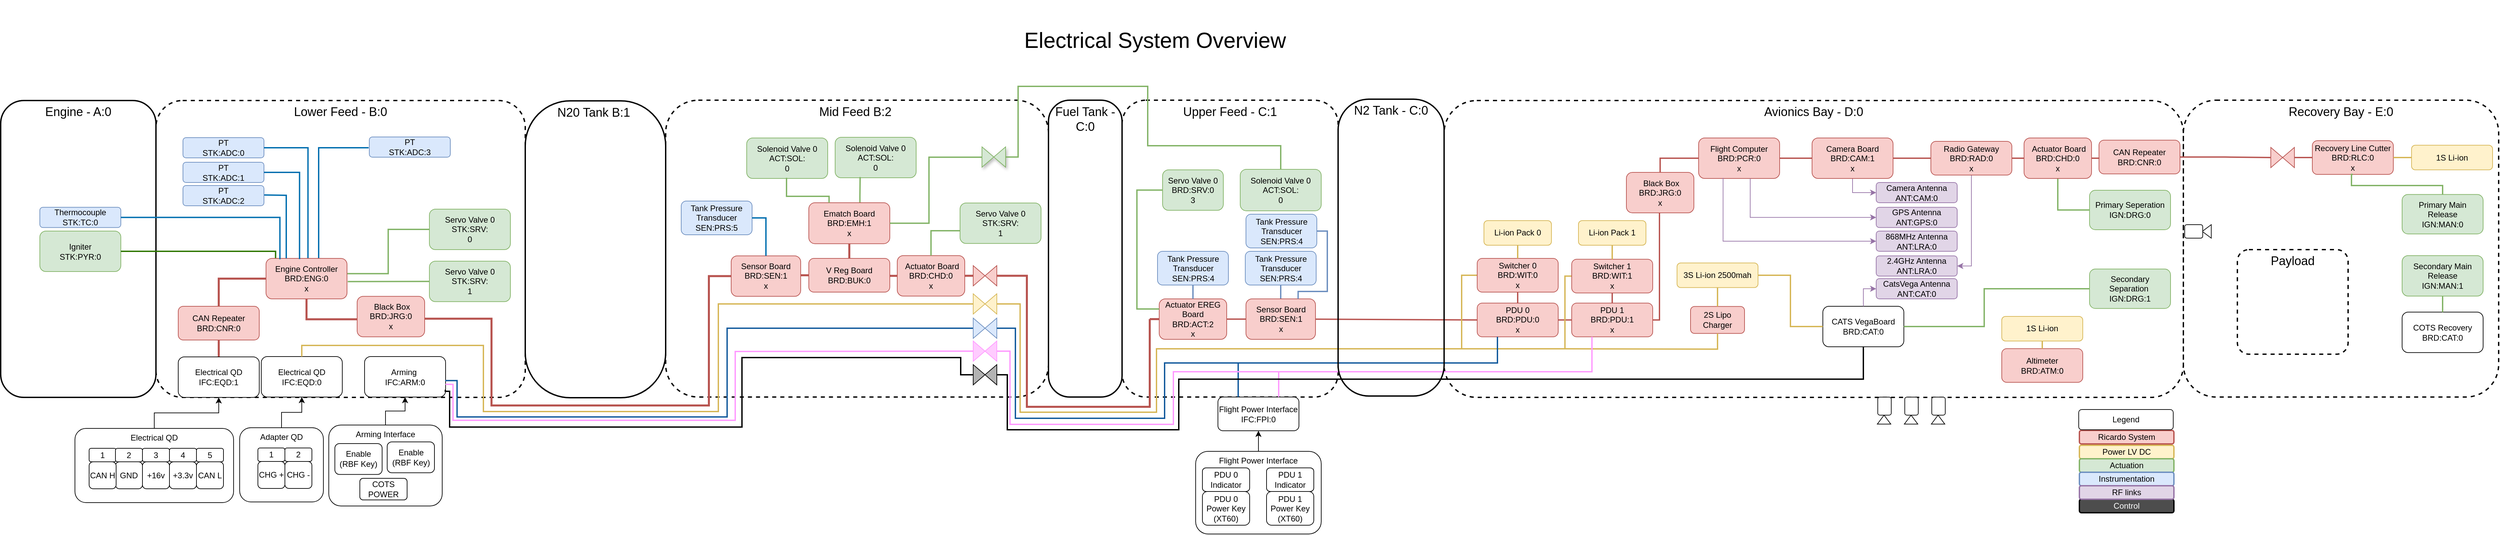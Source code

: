 <mxfile version="26.0.9" pages="10">
  <diagram name="BiProp-25" id="0hrkyI8WmCUCqr5LTUta">
    <mxGraphModel dx="3999" dy="1304" grid="0" gridSize="10" guides="1" tooltips="1" connect="1" arrows="1" fold="1" page="1" pageScale="1" pageWidth="827" pageHeight="1169" math="0" shadow="0">
      <root>
        <mxCell id="dcJwzwdMbtJpe3EE9kzq-0" />
        <mxCell id="dcJwzwdMbtJpe3EE9kzq-1" parent="dcJwzwdMbtJpe3EE9kzq-0" />
        <mxCell id="1Q90PBOdh79-dPxGQ-f2-23" value="&lt;font style=&quot;font-size: 18px&quot;&gt;Upper Feed - C:1&lt;/font&gt;" style="rounded=1;whiteSpace=wrap;html=1;fillColor=none;strokeWidth=2;verticalAlign=top;dashed=1;arcSize=11;" parent="dcJwzwdMbtJpe3EE9kzq-1" vertex="1">
          <mxGeometry x="470" y="400.5" width="320" height="440" as="geometry" />
        </mxCell>
        <mxCell id="YVdUGCF7gDiXkU5oiatV-10" value="&lt;font style=&quot;font-size: 18px;&quot;&gt;Recovery Bay - E:0&lt;/font&gt;" style="rounded=1;whiteSpace=wrap;html=1;fillColor=none;strokeWidth=2;verticalAlign=top;dashed=1;arcSize=11;" parent="dcJwzwdMbtJpe3EE9kzq-1" vertex="1">
          <mxGeometry x="2042" y="400.5" width="467" height="440" as="geometry" />
        </mxCell>
        <mxCell id="dcJwzwdMbtJpe3EE9kzq-4" value="&lt;font style=&quot;font-size: 18px&quot;&gt;Engine - A:0&lt;/font&gt;" style="rounded=1;whiteSpace=wrap;html=1;fillColor=none;strokeWidth=2;verticalAlign=top;dashed=0;" parent="dcJwzwdMbtJpe3EE9kzq-1" vertex="1">
          <mxGeometry x="-1191" y="401" width="230" height="440" as="geometry" />
        </mxCell>
        <mxCell id="FmU8oQAYj4ICX64kwXoj-22" value="&lt;font style=&quot;font-size: 18px;&quot;&gt;Avionics Bay - D:0&lt;/font&gt;" style="rounded=1;whiteSpace=wrap;html=1;fillColor=none;strokeWidth=2;verticalAlign=top;dashed=1;arcSize=11;" parent="dcJwzwdMbtJpe3EE9kzq-1" vertex="1">
          <mxGeometry x="947" y="401" width="1095" height="440" as="geometry" />
        </mxCell>
        <mxCell id="1Q90PBOdh79-dPxGQ-f2-21" value="&lt;font style=&quot;font-size: 18px&quot;&gt;Fuel Tank - C:0&lt;/font&gt;" style="rounded=1;whiteSpace=wrap;html=1;fillColor=none;strokeWidth=2;verticalAlign=top;dashed=0;arcSize=29;" parent="dcJwzwdMbtJpe3EE9kzq-1" vertex="1">
          <mxGeometry x="361" y="400.5" width="109" height="440" as="geometry" />
        </mxCell>
        <mxCell id="_C2yABqIyW3yVNZQ0sBL-0" value="&lt;span style=&quot;font-size: 18px;&quot;&gt;Mid Feed B:2&amp;nbsp;&lt;/span&gt;" style="rounded=1;whiteSpace=wrap;html=1;fillColor=none;strokeWidth=2;verticalAlign=top;dashed=1;arcSize=11;" parent="dcJwzwdMbtJpe3EE9kzq-1" vertex="1">
          <mxGeometry x="-206" y="400.5" width="567" height="440" as="geometry" />
        </mxCell>
        <mxCell id="dcJwzwdMbtJpe3EE9kzq-3" value="&lt;span style=&quot;font-size: 18px;&quot;&gt;N20 Tank B:1&amp;nbsp;&lt;/span&gt;" style="rounded=1;whiteSpace=wrap;html=1;fillColor=none;strokeWidth=2;verticalAlign=top;dashed=0;arcSize=32;" parent="dcJwzwdMbtJpe3EE9kzq-1" vertex="1">
          <mxGeometry x="-414" y="401.5" width="208" height="440" as="geometry" />
        </mxCell>
        <mxCell id="dcJwzwdMbtJpe3EE9kzq-7" value="&lt;font style=&quot;font-size: 18px&quot;&gt;Lower Feed - B:0&lt;/font&gt;" style="rounded=1;whiteSpace=wrap;html=1;fillColor=none;strokeWidth=2;verticalAlign=top;dashed=1;arcSize=9;" parent="dcJwzwdMbtJpe3EE9kzq-1" vertex="1">
          <mxGeometry x="-961" y="401" width="547" height="440" as="geometry" />
        </mxCell>
        <mxCell id="dcJwzwdMbtJpe3EE9kzq-12" value="" style="edgeStyle=orthogonalEdgeStyle;rounded=0;orthogonalLoop=1;jettySize=auto;html=1;strokeWidth=3;endArrow=none;endFill=0;fillColor=#f8cecc;strokeColor=#b85450;exitX=0;exitY=0.5;exitDx=0;exitDy=0;entryX=0.5;entryY=0;entryDx=0;entryDy=0;" parent="dcJwzwdMbtJpe3EE9kzq-1" source="goBH3Bv3jyzzZxUNNsZa-0" target="dcJwzwdMbtJpe3EE9kzq-73" edge="1">
          <mxGeometry relative="1" as="geometry">
            <mxPoint x="-851.0" y="671" as="sourcePoint" />
          </mxGeometry>
        </mxCell>
        <mxCell id="dcJwzwdMbtJpe3EE9kzq-15" value="Flight Computer&lt;br&gt;BRD:PCR:0&lt;br&gt;x" style="rounded=1;whiteSpace=wrap;html=1;fillColor=#f8cecc;strokeColor=#b85450;" parent="dcJwzwdMbtJpe3EE9kzq-1" vertex="1">
          <mxGeometry x="1324" y="456.5" width="120" height="60" as="geometry" />
        </mxCell>
        <mxCell id="dcJwzwdMbtJpe3EE9kzq-19" value="Igniter&lt;br&gt;STK:PYR:0" style="rounded=1;whiteSpace=wrap;html=1;fillColor=#d5e8d4;strokeColor=#82b366;" parent="dcJwzwdMbtJpe3EE9kzq-1" vertex="1">
          <mxGeometry x="-1133" y="594.5" width="120" height="60" as="geometry" />
        </mxCell>
        <mxCell id="dcJwzwdMbtJpe3EE9kzq-21" value="PT&lt;br&gt;STK:ADC:0" style="rounded=1;whiteSpace=wrap;html=1;fillColor=#dae8fc;strokeColor=#6c8ebf;" parent="dcJwzwdMbtJpe3EE9kzq-1" vertex="1">
          <mxGeometry x="-921" y="456" width="120" height="30" as="geometry" />
        </mxCell>
        <mxCell id="dcJwzwdMbtJpe3EE9kzq-31" value="CATS VegaBoard&lt;br style=&quot;border-color: var(--border-color);&quot;&gt;BRD:CAT:0&lt;br style=&quot;border-color: var(--border-color);&quot;&gt;" style="rounded=1;whiteSpace=wrap;html=1;" parent="dcJwzwdMbtJpe3EE9kzq-1" vertex="1">
          <mxGeometry x="1508" y="706" width="120" height="60" as="geometry" />
        </mxCell>
        <mxCell id="dcJwzwdMbtJpe3EE9kzq-36" value="Flight Power Interface&lt;br&gt;IFC:FPI:0" style="rounded=1;whiteSpace=wrap;html=1;" parent="dcJwzwdMbtJpe3EE9kzq-1" vertex="1">
          <mxGeometry x="612" y="840.5" width="120" height="50" as="geometry" />
        </mxCell>
        <mxCell id="dcJwzwdMbtJpe3EE9kzq-38" value="3S Li-ion 2500mah" style="rounded=1;whiteSpace=wrap;html=1;fillColor=#fff2cc;strokeColor=#d6b656;" parent="dcJwzwdMbtJpe3EE9kzq-1" vertex="1">
          <mxGeometry x="1292" y="641.75" width="120" height="36.5" as="geometry" />
        </mxCell>
        <mxCell id="dcJwzwdMbtJpe3EE9kzq-39" value="Ricardo System" style="rounded=1;whiteSpace=wrap;html=1;strokeWidth=2;fillColor=#f8cecc;strokeColor=#b85450;" parent="dcJwzwdMbtJpe3EE9kzq-1" vertex="1">
          <mxGeometry x="1888" y="890" width="140" height="20" as="geometry" />
        </mxCell>
        <mxCell id="dcJwzwdMbtJpe3EE9kzq-40" value="Power LV DC" style="rounded=1;whiteSpace=wrap;html=1;strokeWidth=2;fillColor=#fff2cc;strokeColor=#d6b656;" parent="dcJwzwdMbtJpe3EE9kzq-1" vertex="1">
          <mxGeometry x="1888" y="912" width="140" height="20" as="geometry" />
        </mxCell>
        <mxCell id="dcJwzwdMbtJpe3EE9kzq-41" value="Actuation" style="rounded=1;whiteSpace=wrap;html=1;strokeWidth=2;fillColor=#d5e8d4;strokeColor=#82b366;" parent="dcJwzwdMbtJpe3EE9kzq-1" vertex="1">
          <mxGeometry x="1888" y="932" width="140" height="20" as="geometry" />
        </mxCell>
        <mxCell id="dcJwzwdMbtJpe3EE9kzq-42" value="Instrumentation" style="rounded=1;whiteSpace=wrap;html=1;strokeWidth=2;fillColor=#dae8fc;strokeColor=#6c8ebf;" parent="dcJwzwdMbtJpe3EE9kzq-1" vertex="1">
          <mxGeometry x="1888" y="952" width="140" height="20" as="geometry" />
        </mxCell>
        <mxCell id="dcJwzwdMbtJpe3EE9kzq-43" value="Control" style="rounded=1;whiteSpace=wrap;html=1;strokeWidth=2;fillColor=#4D4D4D;strokeColor=#000000;fontColor=#FFFFFF;" parent="dcJwzwdMbtJpe3EE9kzq-1" vertex="1">
          <mxGeometry x="1888" y="992" width="140" height="20" as="geometry" />
        </mxCell>
        <mxCell id="dcJwzwdMbtJpe3EE9kzq-44" value="RF links" style="rounded=1;whiteSpace=wrap;html=1;strokeWidth=2;fillColor=#e1d5e7;strokeColor=#9673a6;" parent="dcJwzwdMbtJpe3EE9kzq-1" vertex="1">
          <mxGeometry x="1888" y="972" width="140" height="20" as="geometry" />
        </mxCell>
        <mxCell id="dcJwzwdMbtJpe3EE9kzq-45" value="Legend" style="rounded=1;whiteSpace=wrap;html=1;" parent="dcJwzwdMbtJpe3EE9kzq-1" vertex="1">
          <mxGeometry x="1887" y="859" width="140" height="30" as="geometry" />
        </mxCell>
        <mxCell id="dcJwzwdMbtJpe3EE9kzq-47" value="Electrical QD&lt;br&gt;IFC:EQD:0" style="rounded=1;whiteSpace=wrap;html=1;" parent="dcJwzwdMbtJpe3EE9kzq-1" vertex="1">
          <mxGeometry x="-805" y="780.5" width="120" height="60" as="geometry" />
        </mxCell>
        <mxCell id="dcJwzwdMbtJpe3EE9kzq-48" style="edgeStyle=orthogonalEdgeStyle;rounded=0;orthogonalLoop=1;jettySize=auto;html=1;entryX=0.5;entryY=1;entryDx=0;entryDy=0;fontColor=#FFFFFF;startArrow=none;startFill=0;endArrow=classic;endFill=1;strokeColor=#000000;strokeWidth=1;exitX=0.5;exitY=0;exitDx=0;exitDy=0;" parent="dcJwzwdMbtJpe3EE9kzq-1" source="dcJwzwdMbtJpe3EE9kzq-49" target="dcJwzwdMbtJpe3EE9kzq-47" edge="1">
          <mxGeometry relative="1" as="geometry">
            <mxPoint x="-708" y="901.0" as="sourcePoint" />
          </mxGeometry>
        </mxCell>
        <mxCell id="dcJwzwdMbtJpe3EE9kzq-66" style="edgeStyle=orthogonalEdgeStyle;rounded=0;orthogonalLoop=1;jettySize=auto;html=1;entryX=0.5;entryY=1;entryDx=0;entryDy=0;fontColor=#FFFFFF;startArrow=none;startFill=0;endArrow=classic;endFill=1;strokeColor=#000000;strokeWidth=1;exitX=0.5;exitY=0;exitDx=0;exitDy=0;" parent="dcJwzwdMbtJpe3EE9kzq-1" source="dcJwzwdMbtJpe3EE9kzq-85" target="dcJwzwdMbtJpe3EE9kzq-36" edge="1">
          <mxGeometry relative="1" as="geometry">
            <mxPoint x="1532.0" y="937.5" as="sourcePoint" />
          </mxGeometry>
        </mxCell>
        <mxCell id="dcJwzwdMbtJpe3EE9kzq-67" value="&lt;font style=&quot;font-size: 32px&quot;&gt;Electrical System Overview&lt;/font&gt;" style="text;html=1;strokeColor=none;fillColor=none;align=center;verticalAlign=middle;whiteSpace=wrap;rounded=0;" parent="dcJwzwdMbtJpe3EE9kzq-1" vertex="1">
          <mxGeometry x="-86" y="252" width="1210" height="120" as="geometry" />
        </mxCell>
        <mxCell id="dcJwzwdMbtJpe3EE9kzq-68" style="edgeStyle=orthogonalEdgeStyle;rounded=0;orthogonalLoop=1;jettySize=auto;html=1;exitX=0.5;exitY=1;exitDx=0;exitDy=0;entryX=0.5;entryY=0;entryDx=0;entryDy=0;startArrow=classic;startFill=1;endArrow=none;endFill=0;" parent="dcJwzwdMbtJpe3EE9kzq-1" source="dcJwzwdMbtJpe3EE9kzq-69" target="dcJwzwdMbtJpe3EE9kzq-77" edge="1">
          <mxGeometry relative="1" as="geometry" />
        </mxCell>
        <mxCell id="dcJwzwdMbtJpe3EE9kzq-69" value="Arming&amp;nbsp;&lt;br&gt;IFC:ARM:0" style="rounded=1;whiteSpace=wrap;html=1;" parent="dcJwzwdMbtJpe3EE9kzq-1" vertex="1">
          <mxGeometry x="-652" y="780.5" width="120" height="60" as="geometry" />
        </mxCell>
        <mxCell id="dcJwzwdMbtJpe3EE9kzq-72" style="edgeStyle=orthogonalEdgeStyle;rounded=0;orthogonalLoop=1;jettySize=auto;html=1;exitX=0.5;exitY=1;exitDx=0;exitDy=0;entryX=0.5;entryY=0;entryDx=0;entryDy=0;strokeWidth=3;endArrow=none;endFill=0;fillColor=#f8cecc;strokeColor=#b85450;" parent="dcJwzwdMbtJpe3EE9kzq-1" source="dcJwzwdMbtJpe3EE9kzq-73" target="LjpUHQhr83zAfWQWI9g2-1" edge="1">
          <mxGeometry relative="1" as="geometry" />
        </mxCell>
        <mxCell id="dcJwzwdMbtJpe3EE9kzq-73" value="CAN Repeater&lt;br&gt;BRD:CNR:0" style="rounded=1;whiteSpace=wrap;html=1;fillColor=#f8cecc;strokeColor=#b85450;" parent="dcJwzwdMbtJpe3EE9kzq-1" vertex="1">
          <mxGeometry x="-928" y="706" width="120" height="50" as="geometry" />
        </mxCell>
        <mxCell id="dcJwzwdMbtJpe3EE9kzq-75" value="2S Lipo Charger" style="rounded=1;whiteSpace=wrap;html=1;fillColor=#f8cecc;strokeColor=#b85450;" parent="dcJwzwdMbtJpe3EE9kzq-1" vertex="1">
          <mxGeometry x="1312" y="706.25" width="80" height="40" as="geometry" />
        </mxCell>
        <mxCell id="dcJwzwdMbtJpe3EE9kzq-76" value="" style="group" parent="dcJwzwdMbtJpe3EE9kzq-1" connectable="0" vertex="1">
          <mxGeometry x="-506" y="882" width="350" height="120" as="geometry" />
        </mxCell>
        <mxCell id="dcJwzwdMbtJpe3EE9kzq-49" value="Adapter QD" style="rounded=1;whiteSpace=wrap;html=1;verticalAlign=top;" parent="dcJwzwdMbtJpe3EE9kzq-76" vertex="1">
          <mxGeometry x="-331" y="4" width="124" height="110" as="geometry" />
        </mxCell>
        <mxCell id="dcJwzwdMbtJpe3EE9kzq-61" value="" style="group;rotation=90;" parent="dcJwzwdMbtJpe3EE9kzq-76" vertex="1" connectable="0">
          <mxGeometry x="-304" y="34" width="80" height="60" as="geometry" />
        </mxCell>
        <mxCell id="dcJwzwdMbtJpe3EE9kzq-62" value="CHG +" style="rounded=1;whiteSpace=wrap;html=1;strokeWidth=1;" parent="dcJwzwdMbtJpe3EE9kzq-61" vertex="1">
          <mxGeometry y="20" width="40" height="40" as="geometry" />
        </mxCell>
        <mxCell id="dcJwzwdMbtJpe3EE9kzq-63" value="CHG -" style="rounded=1;whiteSpace=wrap;html=1;strokeWidth=1;" parent="dcJwzwdMbtJpe3EE9kzq-61" vertex="1">
          <mxGeometry x="40" y="20" width="40" height="40" as="geometry" />
        </mxCell>
        <mxCell id="dcJwzwdMbtJpe3EE9kzq-64" value="1" style="rounded=1;whiteSpace=wrap;html=1;strokeWidth=1;" parent="dcJwzwdMbtJpe3EE9kzq-61" vertex="1">
          <mxGeometry width="40" height="20" as="geometry" />
        </mxCell>
        <mxCell id="dcJwzwdMbtJpe3EE9kzq-65" value="2" style="rounded=1;whiteSpace=wrap;html=1;strokeWidth=1;" parent="dcJwzwdMbtJpe3EE9kzq-61" vertex="1">
          <mxGeometry x="40" width="40" height="20" as="geometry" />
        </mxCell>
        <mxCell id="dcJwzwdMbtJpe3EE9kzq-77" value="Arming Interface" style="rounded=1;whiteSpace=wrap;html=1;verticalAlign=top;" parent="dcJwzwdMbtJpe3EE9kzq-76" vertex="1">
          <mxGeometry x="-199" width="168" height="120" as="geometry" />
        </mxCell>
        <mxCell id="dcJwzwdMbtJpe3EE9kzq-78" value="Enable (RBF Key)" style="rounded=1;whiteSpace=wrap;html=1;" parent="dcJwzwdMbtJpe3EE9kzq-76" vertex="1">
          <mxGeometry x="-190" y="27.482" width="70" height="45.802" as="geometry" />
        </mxCell>
        <mxCell id="dcJwzwdMbtJpe3EE9kzq-81" value="COTS POWER" style="rounded=1;whiteSpace=wrap;html=1;" parent="dcJwzwdMbtJpe3EE9kzq-76" vertex="1">
          <mxGeometry x="-153" y="79.001" width="70" height="32.061" as="geometry" />
        </mxCell>
        <mxCell id="dcJwzwdMbtJpe3EE9kzq-82" value="Enable (RBF Key)" style="rounded=1;whiteSpace=wrap;html=1;" parent="dcJwzwdMbtJpe3EE9kzq-76" vertex="1">
          <mxGeometry x="-112.5" y="25.002" width="70" height="45.802" as="geometry" />
        </mxCell>
        <mxCell id="dcJwzwdMbtJpe3EE9kzq-108" value="Servo Valve 0&lt;br&gt;STK:SRV:&lt;br&gt;0" style="rounded=1;whiteSpace=wrap;html=1;fillColor=#d5e8d4;strokeColor=#82b366;" parent="dcJwzwdMbtJpe3EE9kzq-1" vertex="1">
          <mxGeometry x="-556" y="562" width="120" height="60" as="geometry" />
        </mxCell>
        <mxCell id="dcJwzwdMbtJpe3EE9kzq-109" value="Li-ion Pack 0" style="rounded=1;whiteSpace=wrap;html=1;fillColor=#fff2cc;strokeColor=#d6b656;rotation=0;" parent="dcJwzwdMbtJpe3EE9kzq-1" vertex="1">
          <mxGeometry x="1006" y="579" width="100" height="36.5" as="geometry" />
        </mxCell>
        <mxCell id="dcJwzwdMbtJpe3EE9kzq-111" value="PDU 0&lt;br&gt;BRD:PDU:0&lt;br&gt;x" style="rounded=1;whiteSpace=wrap;html=1;fillColor=#f8cecc;strokeColor=#b85450;rotation=0;" parent="dcJwzwdMbtJpe3EE9kzq-1" vertex="1">
          <mxGeometry x="996" y="701.25" width="120" height="50" as="geometry" />
        </mxCell>
        <mxCell id="dcJwzwdMbtJpe3EE9kzq-114" value="PDU 1&lt;br&gt;BRD:PDU:1&lt;br&gt;x" style="rounded=1;whiteSpace=wrap;html=1;fillColor=#f8cecc;strokeColor=#b85450;rotation=0;" parent="dcJwzwdMbtJpe3EE9kzq-1" vertex="1">
          <mxGeometry x="1136" y="701.25" width="120" height="50" as="geometry" />
        </mxCell>
        <mxCell id="dcJwzwdMbtJpe3EE9kzq-119" value="Servo Valve 0&lt;br&gt;STK:SRV:&lt;br&gt;1" style="rounded=1;whiteSpace=wrap;html=1;fillColor=#d5e8d4;strokeColor=#82b366;" parent="dcJwzwdMbtJpe3EE9kzq-1" vertex="1">
          <mxGeometry x="-556" y="639.12" width="120" height="60" as="geometry" />
        </mxCell>
        <mxCell id="dcJwzwdMbtJpe3EE9kzq-153" value="" style="group;rotation=-180;" parent="dcJwzwdMbtJpe3EE9kzq-1" connectable="0" vertex="1">
          <mxGeometry x="2044" y="585" width="40" height="20" as="geometry" />
        </mxCell>
        <mxCell id="dcJwzwdMbtJpe3EE9kzq-154" value="" style="triangle;whiteSpace=wrap;html=1;rotation=-180;" parent="dcJwzwdMbtJpe3EE9kzq-153" vertex="1">
          <mxGeometry x="26" width="13.333" height="20" as="geometry" />
        </mxCell>
        <mxCell id="dcJwzwdMbtJpe3EE9kzq-155" value="" style="rounded=1;whiteSpace=wrap;html=1;rotation=-180;" parent="dcJwzwdMbtJpe3EE9kzq-153" vertex="1">
          <mxGeometry width="26.667" height="20" as="geometry" />
        </mxCell>
        <mxCell id="1Q90PBOdh79-dPxGQ-f2-10" value="" style="endArrow=none;html=1;rounded=0;exitX=1;exitY=0.5;exitDx=0;exitDy=0;edgeStyle=orthogonalEdgeStyle;fillColor=#1ba1e2;strokeColor=#006EAF;strokeWidth=2;entryX=0.518;entryY=0.007;entryDx=0;entryDy=0;entryPerimeter=0;" parent="dcJwzwdMbtJpe3EE9kzq-1" source="dcJwzwdMbtJpe3EE9kzq-21" target="goBH3Bv3jyzzZxUNNsZa-0" edge="1">
          <mxGeometry width="50" height="50" relative="1" as="geometry">
            <mxPoint x="-611" y="621" as="sourcePoint" />
            <mxPoint x="-781" y="506" as="targetPoint" />
          </mxGeometry>
        </mxCell>
        <mxCell id="1Q90PBOdh79-dPxGQ-f2-12" value="" style="endArrow=none;html=1;rounded=0;exitX=1;exitY=0.5;exitDx=0;exitDy=0;entryX=0.118;entryY=0.001;entryDx=0;entryDy=0;edgeStyle=orthogonalEdgeStyle;fillColor=#60a917;strokeColor=#2D7600;strokeWidth=2;entryPerimeter=0;" parent="dcJwzwdMbtJpe3EE9kzq-1" source="dcJwzwdMbtJpe3EE9kzq-19" target="goBH3Bv3jyzzZxUNNsZa-0" edge="1">
          <mxGeometry width="50" height="50" relative="1" as="geometry">
            <mxPoint x="-751" y="591" as="sourcePoint" />
            <mxPoint x="-911" y="641" as="targetPoint" />
          </mxGeometry>
        </mxCell>
        <mxCell id="1Q90PBOdh79-dPxGQ-f2-13" value="" style="endArrow=none;html=1;rounded=0;exitX=0;exitY=0.5;exitDx=0;exitDy=0;fillColor=#1ba1e2;strokeColor=#006EAF;edgeStyle=orthogonalEdgeStyle;strokeWidth=2;entryX=0.663;entryY=0.027;entryDx=0;entryDy=0;entryPerimeter=0;" parent="dcJwzwdMbtJpe3EE9kzq-1" target="goBH3Bv3jyzzZxUNNsZa-0" edge="1">
          <mxGeometry width="50" height="50" relative="1" as="geometry">
            <mxPoint x="-646" y="471" as="sourcePoint" />
            <mxPoint x="-684" y="597" as="targetPoint" />
            <Array as="points">
              <mxPoint x="-720" y="471" />
              <mxPoint x="-720" y="637" />
            </Array>
          </mxGeometry>
        </mxCell>
        <mxCell id="1Q90PBOdh79-dPxGQ-f2-16" value="" style="endArrow=none;html=1;rounded=0;fontFamily=Helvetica;fontSize=12;fontColor=default;exitX=1.009;exitY=0.572;exitDx=0;exitDy=0;edgeStyle=orthogonalEdgeStyle;fillColor=#d5e8d4;strokeColor=#82b366;strokeWidth=2;entryX=0;entryY=0.5;entryDx=0;entryDy=0;exitPerimeter=0;" parent="dcJwzwdMbtJpe3EE9kzq-1" source="goBH3Bv3jyzzZxUNNsZa-0" target="dcJwzwdMbtJpe3EE9kzq-119" edge="1">
          <mxGeometry width="50" height="50" relative="1" as="geometry">
            <mxPoint x="-724" y="631" as="sourcePoint" />
            <mxPoint x="-536" y="541" as="targetPoint" />
          </mxGeometry>
        </mxCell>
        <mxCell id="1Q90PBOdh79-dPxGQ-f2-18" value="" style="endArrow=none;html=1;rounded=0;fontFamily=Helvetica;fontSize=12;fontColor=default;entryX=1.001;entryY=0.552;entryDx=0;entryDy=0;exitX=0;exitY=0.5;exitDx=0;exitDy=0;edgeStyle=orthogonalEdgeStyle;fillColor=#f8cecc;strokeColor=#b85450;strokeWidth=3;entryPerimeter=0;" parent="dcJwzwdMbtJpe3EE9kzq-1" source="8xIa8sw3RIDJUL8BVroJ-3" target="pCKObb_t6wZMsZkqMYkT-6" edge="1">
          <mxGeometry width="50" height="50" relative="1" as="geometry">
            <mxPoint x="-142" y="676" as="sourcePoint" />
            <mxPoint x="-563" y="724.12" as="targetPoint" />
            <Array as="points">
              <mxPoint x="-142" y="661" />
              <mxPoint x="-142" y="853" />
              <mxPoint x="-464" y="853" />
              <mxPoint x="-464" y="724" />
            </Array>
          </mxGeometry>
        </mxCell>
        <mxCell id="1Q90PBOdh79-dPxGQ-f2-19" value="Solenoid Valve 0&lt;br&gt;ACT:SOL:&lt;br&gt;0" style="rounded=1;whiteSpace=wrap;html=1;fillColor=#d5e8d4;strokeColor=#82b366;" parent="dcJwzwdMbtJpe3EE9kzq-1" vertex="1">
          <mxGeometry x="45" y="455.5" width="120" height="60" as="geometry" />
        </mxCell>
        <mxCell id="1Q90PBOdh79-dPxGQ-f2-20" value="" style="endArrow=none;html=1;rounded=0;fontFamily=Helvetica;fontSize=12;fontColor=default;exitX=0.631;exitY=0.022;exitDx=0;exitDy=0;fillColor=#d5e8d4;strokeColor=#82b366;strokeWidth=2;edgeStyle=orthogonalEdgeStyle;exitPerimeter=0;entryX=0.317;entryY=0.999;entryDx=0;entryDy=0;entryPerimeter=0;" parent="dcJwzwdMbtJpe3EE9kzq-1" source="wAmORHWu6Vhh92Fx7Wa1-0" target="1Q90PBOdh79-dPxGQ-f2-19" edge="1">
          <mxGeometry width="50" height="50" relative="1" as="geometry">
            <mxPoint x="271" y="589.5" as="sourcePoint" />
            <mxPoint x="81" y="517" as="targetPoint" />
            <Array as="points">
              <mxPoint x="82" y="543" />
              <mxPoint x="82" y="543" />
              <mxPoint x="82" y="515" />
            </Array>
          </mxGeometry>
        </mxCell>
        <mxCell id="1Q90PBOdh79-dPxGQ-f2-22" value="" style="endArrow=none;html=1;rounded=0;fontFamily=Helvetica;fontSize=12;fontColor=default;fillColor=#f8cecc;strokeColor=#b85450;strokeWidth=3;exitX=0.5;exitY=0;exitDx=0;exitDy=0;entryX=0;entryY=0.5;entryDx=0;entryDy=0;edgeStyle=orthogonalEdgeStyle;" parent="dcJwzwdMbtJpe3EE9kzq-1" source="H6v3prVKZEotzRxlXCJJ-0" edge="1">
          <mxGeometry width="50" height="50" relative="1" as="geometry">
            <mxPoint x="377" y="859" as="sourcePoint" />
            <mxPoint x="511" y="725" as="targetPoint" />
            <Array as="points">
              <mxPoint x="329" y="661" />
              <mxPoint x="329" y="855" />
              <mxPoint x="511" y="855" />
            </Array>
          </mxGeometry>
        </mxCell>
        <mxCell id="1Q90PBOdh79-dPxGQ-f2-28" value="" style="endArrow=none;html=1;rounded=0;fontFamily=Helvetica;fontSize=12;fontColor=default;entryX=0;entryY=0.5;entryDx=0;entryDy=0;fillColor=#f8cecc;strokeColor=#b85450;strokeWidth=3;edgeStyle=orthogonalEdgeStyle;" parent="dcJwzwdMbtJpe3EE9kzq-1" target="pCKObb_t6wZMsZkqMYkT-1" edge="1">
          <mxGeometry width="50" height="50" relative="1" as="geometry">
            <mxPoint x="511" y="725" as="sourcePoint" />
            <mxPoint x="638" y="725" as="targetPoint" />
          </mxGeometry>
        </mxCell>
        <mxCell id="1Q90PBOdh79-dPxGQ-f2-29" value="Servo Valve 0&lt;br&gt;BRD:SRV:0&lt;br&gt;3" style="rounded=1;whiteSpace=wrap;html=1;fillColor=#d5e8d4;strokeColor=#82b366;" parent="dcJwzwdMbtJpe3EE9kzq-1" vertex="1">
          <mxGeometry x="530" y="503.75" width="90" height="60" as="geometry" />
        </mxCell>
        <mxCell id="1Q90PBOdh79-dPxGQ-f2-37" value="Tank Pressure Transducer&lt;br&gt;SEN:PRS:4" style="rounded=1;whiteSpace=wrap;html=1;fillColor=#dae8fc;strokeColor=#6c8ebf;" parent="dcJwzwdMbtJpe3EE9kzq-1" vertex="1">
          <mxGeometry x="652.5" y="624.5" width="105" height="50" as="geometry" />
        </mxCell>
        <mxCell id="1Q90PBOdh79-dPxGQ-f2-49" value="" style="endArrow=none;html=1;rounded=0;fontFamily=Helvetica;fontSize=12;fontColor=default;exitX=1;exitY=0.5;exitDx=0;exitDy=0;entryX=0;entryY=0.5;entryDx=0;entryDy=0;fillColor=#f8cecc;strokeColor=#b85450;strokeWidth=2;" parent="dcJwzwdMbtJpe3EE9kzq-1" source="dcJwzwdMbtJpe3EE9kzq-111" target="dcJwzwdMbtJpe3EE9kzq-114" edge="1">
          <mxGeometry width="50" height="50" relative="1" as="geometry">
            <mxPoint x="1136" y="639.5" as="sourcePoint" />
            <mxPoint x="1186" y="589.5" as="targetPoint" />
          </mxGeometry>
        </mxCell>
        <mxCell id="1Q90PBOdh79-dPxGQ-f2-54" value="Li-ion Pack 1" style="rounded=1;whiteSpace=wrap;html=1;fillColor=#fff2cc;strokeColor=#d6b656;rotation=0;" parent="dcJwzwdMbtJpe3EE9kzq-1" vertex="1">
          <mxGeometry x="1146" y="579" width="100" height="36.5" as="geometry" />
        </mxCell>
        <mxCell id="1Q90PBOdh79-dPxGQ-f2-95" value="" style="endArrow=none;html=1;rounded=0;fontFamily=Helvetica;fontSize=12;fontColor=default;entryX=0;entryY=0.5;entryDx=0;entryDy=0;edgeStyle=orthogonalEdgeStyle;fillColor=#fff2cc;strokeColor=#d6b656;strokeWidth=2;exitX=0.5;exitY=0;exitDx=0;exitDy=0;" parent="dcJwzwdMbtJpe3EE9kzq-1" source="H6v3prVKZEotzRxlXCJJ-4" target="pCKObb_t6wZMsZkqMYkT-24" edge="1">
          <mxGeometry width="50" height="50" relative="1" as="geometry">
            <mxPoint x="448.5" y="770" as="sourcePoint" />
            <mxPoint x="1159" y="749.5" as="targetPoint" />
            <Array as="points">
              <mxPoint x="319" y="702" />
              <mxPoint x="319" y="863" />
              <mxPoint x="521" y="863" />
              <mxPoint x="521" y="769" />
              <mxPoint x="1126" y="769" />
              <mxPoint x="1126" y="661" />
            </Array>
          </mxGeometry>
        </mxCell>
        <mxCell id="H6v3prVKZEotzRxlXCJJ-0" value="" style="shape=collate;whiteSpace=wrap;html=1;rotation=90;fillColor=#f8cecc;strokeColor=#b85450;" parent="dcJwzwdMbtJpe3EE9kzq-1" vertex="1">
          <mxGeometry x="252" y="643.25" width="30" height="35" as="geometry" />
        </mxCell>
        <mxCell id="H6v3prVKZEotzRxlXCJJ-4" value="" style="shape=collate;whiteSpace=wrap;html=1;rotation=90;fillColor=#fff2cc;strokeColor=#d6b656;" parent="dcJwzwdMbtJpe3EE9kzq-1" vertex="1">
          <mxGeometry x="252" y="685" width="30" height="35" as="geometry" />
        </mxCell>
        <mxCell id="EYP0_kPkKtGt6qpwwmhJ-6" value="" style="endArrow=none;html=1;rounded=0;exitX=0.5;exitY=1;exitDx=0;exitDy=0;entryX=0.5;entryY=0;entryDx=0;entryDy=0;fillColor=#fff2cc;strokeColor=#d6b656;strokeWidth=2;edgeStyle=orthogonalEdgeStyle;" parent="dcJwzwdMbtJpe3EE9kzq-1" source="H6v3prVKZEotzRxlXCJJ-4" target="dcJwzwdMbtJpe3EE9kzq-47" edge="1">
          <mxGeometry width="50" height="50" relative="1" as="geometry">
            <mxPoint x="-137" y="761" as="sourcePoint" />
            <mxPoint x="-87" y="711" as="targetPoint" />
            <Array as="points">
              <mxPoint x="-128" y="702" />
              <mxPoint x="-128" y="862" />
              <mxPoint x="-476" y="862" />
              <mxPoint x="-476" y="764" />
              <mxPoint x="-745" y="764" />
            </Array>
          </mxGeometry>
        </mxCell>
        <mxCell id="EYP0_kPkKtGt6qpwwmhJ-19" value="" style="endArrow=none;html=1;rounded=0;entryX=0;entryY=0.5;entryDx=0;entryDy=0;fillColor=#f8cecc;strokeColor=#b85450;strokeWidth=2;exitX=1;exitY=0.5;exitDx=0;exitDy=0;" parent="dcJwzwdMbtJpe3EE9kzq-1" target="dcJwzwdMbtJpe3EE9kzq-111" edge="1">
          <mxGeometry width="50" height="50" relative="1" as="geometry">
            <mxPoint x="741" y="725" as="sourcePoint" />
            <mxPoint x="921" y="839.5" as="targetPoint" />
          </mxGeometry>
        </mxCell>
        <mxCell id="LjpUHQhr83zAfWQWI9g2-1" value="Electrical QD&lt;br&gt;IFC:EQD:1" style="rounded=1;whiteSpace=wrap;html=1;" parent="dcJwzwdMbtJpe3EE9kzq-1" vertex="1">
          <mxGeometry x="-928" y="781" width="120" height="60" as="geometry" />
        </mxCell>
        <mxCell id="LjpUHQhr83zAfWQWI9g2-3" value="Electrical QD" style="rounded=1;whiteSpace=wrap;html=1;verticalAlign=top;" parent="dcJwzwdMbtJpe3EE9kzq-1" vertex="1">
          <mxGeometry x="-1081" y="887" width="235" height="110" as="geometry" />
        </mxCell>
        <mxCell id="LjpUHQhr83zAfWQWI9g2-4" value="" style="group" parent="dcJwzwdMbtJpe3EE9kzq-1" vertex="1" connectable="0">
          <mxGeometry x="-1060" y="916.5" width="200" height="60" as="geometry" />
        </mxCell>
        <mxCell id="LjpUHQhr83zAfWQWI9g2-5" value="+16v" style="rounded=1;whiteSpace=wrap;html=1;strokeWidth=1;" parent="LjpUHQhr83zAfWQWI9g2-4" vertex="1">
          <mxGeometry x="79" y="20" width="40" height="40" as="geometry" />
        </mxCell>
        <mxCell id="LjpUHQhr83zAfWQWI9g2-6" value="GND" style="rounded=1;whiteSpace=wrap;html=1;strokeWidth=1;" parent="LjpUHQhr83zAfWQWI9g2-4" vertex="1">
          <mxGeometry x="39" y="20" width="40" height="40" as="geometry" />
        </mxCell>
        <mxCell id="LjpUHQhr83zAfWQWI9g2-7" value="+3.3v" style="rounded=1;whiteSpace=wrap;html=1;strokeWidth=1;" parent="LjpUHQhr83zAfWQWI9g2-4" vertex="1">
          <mxGeometry x="119" y="20" width="40" height="40" as="geometry" />
        </mxCell>
        <mxCell id="LjpUHQhr83zAfWQWI9g2-8" value="CAN H" style="rounded=1;whiteSpace=wrap;html=1;strokeWidth=1;" parent="LjpUHQhr83zAfWQWI9g2-4" vertex="1">
          <mxGeometry y="20" width="40" height="40" as="geometry" />
        </mxCell>
        <mxCell id="LjpUHQhr83zAfWQWI9g2-9" value="CAN L" style="rounded=1;whiteSpace=wrap;html=1;strokeWidth=1;" parent="LjpUHQhr83zAfWQWI9g2-4" vertex="1">
          <mxGeometry x="159" y="20" width="40" height="40" as="geometry" />
        </mxCell>
        <mxCell id="LjpUHQhr83zAfWQWI9g2-10" value="1" style="rounded=1;whiteSpace=wrap;html=1;strokeWidth=1;" parent="LjpUHQhr83zAfWQWI9g2-4" vertex="1">
          <mxGeometry width="40" height="20" as="geometry" />
        </mxCell>
        <mxCell id="LjpUHQhr83zAfWQWI9g2-11" value="2" style="rounded=1;whiteSpace=wrap;html=1;strokeWidth=1;" parent="LjpUHQhr83zAfWQWI9g2-4" vertex="1">
          <mxGeometry x="39" width="40" height="20" as="geometry" />
        </mxCell>
        <mxCell id="LjpUHQhr83zAfWQWI9g2-12" value="3" style="rounded=1;whiteSpace=wrap;html=1;strokeWidth=1;" parent="LjpUHQhr83zAfWQWI9g2-4" vertex="1">
          <mxGeometry x="79" width="40" height="20" as="geometry" />
        </mxCell>
        <mxCell id="LjpUHQhr83zAfWQWI9g2-13" value="4" style="rounded=1;whiteSpace=wrap;html=1;strokeWidth=1;" parent="LjpUHQhr83zAfWQWI9g2-4" vertex="1">
          <mxGeometry x="119" width="40" height="20" as="geometry" />
        </mxCell>
        <mxCell id="LjpUHQhr83zAfWQWI9g2-14" value="5" style="rounded=1;whiteSpace=wrap;html=1;strokeWidth=1;" parent="LjpUHQhr83zAfWQWI9g2-4" vertex="1">
          <mxGeometry x="159" width="40" height="20" as="geometry" />
        </mxCell>
        <mxCell id="LjpUHQhr83zAfWQWI9g2-20" value="" style="edgeStyle=orthogonalEdgeStyle;rounded=0;orthogonalLoop=1;jettySize=auto;html=1;entryX=0.5;entryY=1;entryDx=0;entryDy=0;exitX=0.5;exitY=0;exitDx=0;exitDy=0;" parent="dcJwzwdMbtJpe3EE9kzq-1" source="LjpUHQhr83zAfWQWI9g2-3" target="LjpUHQhr83zAfWQWI9g2-1" edge="1">
          <mxGeometry relative="1" as="geometry">
            <mxPoint x="-868" y="881.5" as="sourcePoint" />
          </mxGeometry>
        </mxCell>
        <mxCell id="goBH3Bv3jyzzZxUNNsZa-0" value="Engine Controller&lt;br&gt;BRD:ENG:0&lt;div&gt;x&lt;/div&gt;" style="rounded=1;whiteSpace=wrap;html=1;fillColor=#f8cecc;strokeColor=#b85450;" parent="dcJwzwdMbtJpe3EE9kzq-1" vertex="1">
          <mxGeometry x="-798" y="635" width="120" height="60" as="geometry" />
        </mxCell>
        <mxCell id="g3BNX56kVj1-1QUcaHlL-2" value="" style="endArrow=none;html=1;rounded=0;exitX=1;exitY=0.5;exitDx=0;exitDy=0;entryX=0.25;entryY=0;entryDx=0;entryDy=0;strokeWidth=2;fillColor=#1ba1e2;strokeColor=#006EAF;edgeStyle=orthogonalEdgeStyle;" parent="dcJwzwdMbtJpe3EE9kzq-1" target="goBH3Bv3jyzzZxUNNsZa-0" edge="1">
          <mxGeometry width="50" height="50" relative="1" as="geometry">
            <mxPoint x="-801" y="541" as="sourcePoint" />
            <mxPoint x="-702" y="638" as="targetPoint" />
          </mxGeometry>
        </mxCell>
        <mxCell id="a1u4LlNctv-tdac9GvH3-6" value="" style="endArrow=none;html=1;rounded=0;entryX=0;entryY=0.5;entryDx=0;entryDy=0;fillColor=#fff2cc;strokeColor=#d6b656;strokeWidth=2;edgeStyle=orthogonalEdgeStyle;" parent="dcJwzwdMbtJpe3EE9kzq-1" target="pCKObb_t6wZMsZkqMYkT-23" edge="1">
          <mxGeometry width="50" height="50" relative="1" as="geometry">
            <mxPoint x="973" y="770" as="sourcePoint" />
            <mxPoint x="973" y="751.25" as="targetPoint" />
            <Array as="points">
              <mxPoint x="973" y="660" />
            </Array>
          </mxGeometry>
        </mxCell>
        <mxCell id="wAmORHWu6Vhh92Fx7Wa1-0" value="Ematch Board&lt;br&gt;BRD:EMH:1&lt;br&gt;x" style="rounded=1;whiteSpace=wrap;html=1;fillColor=#f8cecc;strokeColor=#b85450;" parent="dcJwzwdMbtJpe3EE9kzq-1" vertex="1">
          <mxGeometry x="6" y="552.5" width="120" height="60.75" as="geometry" />
        </mxCell>
        <mxCell id="wAmORHWu6Vhh92Fx7Wa1-3" value="Solenoid Valve 0&lt;br&gt;ACT:SOL:&lt;br&gt;0" style="rounded=1;whiteSpace=wrap;html=1;fillColor=#d5e8d4;strokeColor=#82b366;" parent="dcJwzwdMbtJpe3EE9kzq-1" vertex="1">
          <mxGeometry x="-86" y="456.5" width="120" height="60" as="geometry" />
        </mxCell>
        <mxCell id="wAmORHWu6Vhh92Fx7Wa1-4" value="Solenoid Valve 0&lt;br&gt;ACT:SOL:&lt;br&gt;0" style="rounded=1;whiteSpace=wrap;html=1;fillColor=#d5e8d4;strokeColor=#82b366;" parent="dcJwzwdMbtJpe3EE9kzq-1" vertex="1">
          <mxGeometry x="645" y="503" width="120" height="61.5" as="geometry" />
        </mxCell>
        <mxCell id="wAmORHWu6Vhh92Fx7Wa1-10" value="" style="endArrow=none;html=1;rounded=0;entryX=0.5;entryY=1;entryDx=0;entryDy=0;exitX=0.5;exitY=0;exitDx=0;exitDy=0;fillColor=#dae8fc;strokeColor=#6c8ebf;strokeWidth=2;edgeStyle=orthogonalEdgeStyle;" parent="dcJwzwdMbtJpe3EE9kzq-1" source="8xIa8sw3RIDJUL8BVroJ-2" target="1Q90PBOdh79-dPxGQ-f2-37" edge="1">
          <mxGeometry width="50" height="50" relative="1" as="geometry">
            <mxPoint x="689.5" y="695" as="sourcePoint" />
            <mxPoint x="511" y="599" as="targetPoint" />
          </mxGeometry>
        </mxCell>
        <mxCell id="FmU8oQAYj4ICX64kwXoj-1" value="" style="group" parent="dcJwzwdMbtJpe3EE9kzq-1" vertex="1" connectable="0">
          <mxGeometry x="1589" y="841" width="100" height="40" as="geometry" />
        </mxCell>
        <mxCell id="dcJwzwdMbtJpe3EE9kzq-150" value="" style="group;rotation=-90;" parent="FmU8oQAYj4ICX64kwXoj-1" connectable="0" vertex="1">
          <mxGeometry x="-10" y="10" width="40" height="20" as="geometry" />
        </mxCell>
        <mxCell id="dcJwzwdMbtJpe3EE9kzq-151" value="" style="triangle;whiteSpace=wrap;html=1;rotation=-90;" parent="dcJwzwdMbtJpe3EE9kzq-150" vertex="1">
          <mxGeometry x="13" y="13" width="13.333" height="20" as="geometry" />
        </mxCell>
        <mxCell id="dcJwzwdMbtJpe3EE9kzq-152" value="" style="rounded=1;whiteSpace=wrap;html=1;rotation=-90;" parent="dcJwzwdMbtJpe3EE9kzq-150" vertex="1">
          <mxGeometry x="7" y="-7" width="26.667" height="20" as="geometry" />
        </mxCell>
        <mxCell id="1Q90PBOdh79-dPxGQ-f2-102" value="" style="group;rotation=-90;" parent="FmU8oQAYj4ICX64kwXoj-1" connectable="0" vertex="1">
          <mxGeometry x="70" y="10" width="40" height="20" as="geometry" />
        </mxCell>
        <mxCell id="1Q90PBOdh79-dPxGQ-f2-103" value="" style="triangle;whiteSpace=wrap;html=1;rotation=-90;" parent="1Q90PBOdh79-dPxGQ-f2-102" vertex="1">
          <mxGeometry x="13" y="13" width="13.333" height="20" as="geometry" />
        </mxCell>
        <mxCell id="1Q90PBOdh79-dPxGQ-f2-104" value="" style="rounded=1;whiteSpace=wrap;html=1;rotation=-90;" parent="1Q90PBOdh79-dPxGQ-f2-102" vertex="1">
          <mxGeometry x="7" y="-7" width="26.667" height="20" as="geometry" />
        </mxCell>
        <mxCell id="1Q90PBOdh79-dPxGQ-f2-105" value="" style="group;rotation=-90;" parent="FmU8oQAYj4ICX64kwXoj-1" connectable="0" vertex="1">
          <mxGeometry x="30" y="10" width="40" height="20" as="geometry" />
        </mxCell>
        <mxCell id="1Q90PBOdh79-dPxGQ-f2-106" value="" style="triangle;whiteSpace=wrap;html=1;rotation=-90;" parent="1Q90PBOdh79-dPxGQ-f2-105" vertex="1">
          <mxGeometry x="13" y="13" width="13.333" height="20" as="geometry" />
        </mxCell>
        <mxCell id="1Q90PBOdh79-dPxGQ-f2-107" value="" style="rounded=1;whiteSpace=wrap;html=1;rotation=-90;" parent="1Q90PBOdh79-dPxGQ-f2-105" vertex="1">
          <mxGeometry x="7" y="-7" width="26.667" height="20" as="geometry" />
        </mxCell>
        <mxCell id="FmU8oQAYj4ICX64kwXoj-8" style="edgeStyle=orthogonalEdgeStyle;rounded=0;orthogonalLoop=1;jettySize=auto;html=1;entryX=0;entryY=0.5;entryDx=0;entryDy=0;fillColor=#e1d5e7;strokeColor=#9673a6;exitX=0.5;exitY=1;exitDx=0;exitDy=0;" parent="dcJwzwdMbtJpe3EE9kzq-1" source="dcJwzwdMbtJpe3EE9kzq-163" target="dcJwzwdMbtJpe3EE9kzq-96" edge="1">
          <mxGeometry relative="1" as="geometry">
            <Array as="points">
              <mxPoint x="1552" y="538" />
            </Array>
          </mxGeometry>
        </mxCell>
        <mxCell id="FmU8oQAYj4ICX64kwXoj-18" style="edgeStyle=orthogonalEdgeStyle;rounded=0;orthogonalLoop=1;jettySize=auto;html=1;entryX=1;entryY=0.5;entryDx=0;entryDy=0;fillColor=#e1d5e7;strokeColor=#9673a6;exitX=0.5;exitY=1;exitDx=0;exitDy=0;" parent="dcJwzwdMbtJpe3EE9kzq-1" source="FmU8oQAYj4ICX64kwXoj-14" target="YVdUGCF7gDiXkU5oiatV-4" edge="1">
          <mxGeometry relative="1" as="geometry" />
        </mxCell>
        <mxCell id="FmU8oQAYj4ICX64kwXoj-14" value="Radio Gateway&lt;br&gt;BRD:RAD:0&lt;br&gt;x" style="rounded=1;whiteSpace=wrap;html=1;fillColor=#f8cecc;strokeColor=#b85450;" parent="dcJwzwdMbtJpe3EE9kzq-1" vertex="1">
          <mxGeometry x="1668" y="461.5" width="120" height="50" as="geometry" />
        </mxCell>
        <mxCell id="wQ2a86ls9r8ZarPElZwC-0" value="Thermocouple&lt;br&gt;STK:TC:0" style="rounded=1;whiteSpace=wrap;html=1;fillColor=#dae8fc;strokeColor=#6c8ebf;" parent="dcJwzwdMbtJpe3EE9kzq-1" vertex="1">
          <mxGeometry x="-1133" y="559.25" width="120" height="30" as="geometry" />
        </mxCell>
        <mxCell id="wQ2a86ls9r8ZarPElZwC-1" value="PT&lt;br&gt;STK:ADC:1" style="rounded=1;whiteSpace=wrap;html=1;fillColor=#dae8fc;strokeColor=#6c8ebf;" parent="dcJwzwdMbtJpe3EE9kzq-1" vertex="1">
          <mxGeometry x="-921" y="492.5" width="120" height="30" as="geometry" />
        </mxCell>
        <mxCell id="wQ2a86ls9r8ZarPElZwC-2" value="PT&lt;br&gt;STK:ADC:2" style="rounded=1;whiteSpace=wrap;html=1;fillColor=#dae8fc;strokeColor=#6c8ebf;" parent="dcJwzwdMbtJpe3EE9kzq-1" vertex="1">
          <mxGeometry x="-921" y="527" width="120" height="30" as="geometry" />
        </mxCell>
        <mxCell id="wQ2a86ls9r8ZarPElZwC-4" value="" style="endArrow=none;html=1;rounded=0;exitX=0.5;exitY=1;exitDx=0;exitDy=0;fillColor=#e1d5e7;strokeColor=light-dark(#11599c, #9577a3);strokeWidth=2;entryX=0.996;entryY=0.593;entryDx=0;entryDy=0;entryPerimeter=0;edgeStyle=orthogonalEdgeStyle;" parent="dcJwzwdMbtJpe3EE9kzq-1" source="wQ2a86ls9r8ZarPElZwC-5" target="dcJwzwdMbtJpe3EE9kzq-69" edge="1">
          <mxGeometry width="50" height="50" relative="1" as="geometry">
            <mxPoint x="325" y="854" as="sourcePoint" />
            <mxPoint x="-44" y="816" as="targetPoint" />
            <Array as="points">
              <mxPoint x="-115" y="738" />
              <mxPoint x="-115" y="870" />
              <mxPoint x="-515" y="870" />
              <mxPoint x="-515" y="816" />
            </Array>
          </mxGeometry>
        </mxCell>
        <mxCell id="wQ2a86ls9r8ZarPElZwC-5" value="" style="shape=collate;whiteSpace=wrap;html=1;rotation=90;fillColor=#dae8fc;strokeColor=#6c8ebf;" parent="dcJwzwdMbtJpe3EE9kzq-1" vertex="1">
          <mxGeometry x="252" y="721" width="30" height="35" as="geometry" />
        </mxCell>
        <mxCell id="dcJwzwdMbtJpe3EE9kzq-85" value="Flight Power Interface" style="rounded=1;whiteSpace=wrap;html=1;verticalAlign=top;" parent="dcJwzwdMbtJpe3EE9kzq-1" vertex="1">
          <mxGeometry x="579" y="921" width="186" height="122.5" as="geometry" />
        </mxCell>
        <mxCell id="dcJwzwdMbtJpe3EE9kzq-86" value="PDU 0 Power Key&lt;br&gt;(XT60)" style="rounded=1;whiteSpace=wrap;html=1;" parent="dcJwzwdMbtJpe3EE9kzq-1" vertex="1">
          <mxGeometry x="589" y="980.5" width="70" height="50" as="geometry" />
        </mxCell>
        <mxCell id="dcJwzwdMbtJpe3EE9kzq-90" value="PDU 1 Power Key (XT60)" style="rounded=1;whiteSpace=wrap;html=1;" parent="dcJwzwdMbtJpe3EE9kzq-1" vertex="1">
          <mxGeometry x="684" y="980.5" width="70" height="50" as="geometry" />
        </mxCell>
        <mxCell id="dcJwzwdMbtJpe3EE9kzq-91" value="PDU 1 Indicator" style="rounded=1;whiteSpace=wrap;html=1;" parent="dcJwzwdMbtJpe3EE9kzq-1" vertex="1">
          <mxGeometry x="684" y="945.5" width="70" height="35" as="geometry" />
        </mxCell>
        <mxCell id="dcJwzwdMbtJpe3EE9kzq-87" value="PDU 0 Indicator" style="rounded=1;whiteSpace=wrap;html=1;" parent="dcJwzwdMbtJpe3EE9kzq-1" vertex="1">
          <mxGeometry x="589" y="945.5" width="70" height="35" as="geometry" />
        </mxCell>
        <mxCell id="wQ2a86ls9r8ZarPElZwC-9" value="" style="endArrow=none;html=1;rounded=0;fillColor=#e1d5e7;strokeColor=light-dark(#11599c, #9577a3);strokeWidth=2;entryX=0.5;entryY=0;entryDx=0;entryDy=0;exitX=0.25;exitY=1;exitDx=0;exitDy=0;edgeStyle=orthogonalEdgeStyle;" parent="dcJwzwdMbtJpe3EE9kzq-1" source="dcJwzwdMbtJpe3EE9kzq-111" target="wQ2a86ls9r8ZarPElZwC-5" edge="1">
          <mxGeometry width="50" height="50" relative="1" as="geometry">
            <mxPoint x="803" y="976" as="sourcePoint" />
            <mxPoint x="327" y="989" as="targetPoint" />
            <Array as="points">
              <mxPoint x="1026" y="790" />
              <mxPoint x="533" y="790" />
              <mxPoint x="533" y="872" />
              <mxPoint x="312" y="872" />
              <mxPoint x="312" y="739" />
            </Array>
          </mxGeometry>
        </mxCell>
        <mxCell id="wQ2a86ls9r8ZarPElZwC-13" value="" style="endArrow=none;html=1;rounded=0;entryX=0.5;entryY=1;entryDx=0;entryDy=0;fillColor=#fff2cc;strokeColor=#d6b656;strokeWidth=2;edgeStyle=orthogonalEdgeStyle;" parent="dcJwzwdMbtJpe3EE9kzq-1" target="dcJwzwdMbtJpe3EE9kzq-75" edge="1">
          <mxGeometry width="50" height="50" relative="1" as="geometry">
            <mxPoint x="1126" y="769" as="sourcePoint" />
            <mxPoint x="1036" y="759" as="targetPoint" />
          </mxGeometry>
        </mxCell>
        <mxCell id="wQ2a86ls9r8ZarPElZwC-16" value="" style="endArrow=none;html=1;rounded=0;fillColor=#e1d5e7;strokeColor=light-dark(#11599c, #9577a3);strokeWidth=2;entryX=0.25;entryY=0;entryDx=0;entryDy=0;" parent="dcJwzwdMbtJpe3EE9kzq-1" target="dcJwzwdMbtJpe3EE9kzq-36" edge="1">
          <mxGeometry width="50" height="50" relative="1" as="geometry">
            <mxPoint x="642" y="790" as="sourcePoint" />
            <mxPoint x="170.8" y="792.75" as="targetPoint" />
          </mxGeometry>
        </mxCell>
        <mxCell id="wQ2a86ls9r8ZarPElZwC-18" value="" style="endArrow=none;html=1;rounded=0;exitX=1;exitY=0.5;exitDx=0;exitDy=0;entryX=0.172;entryY=0.02;entryDx=0;entryDy=0;strokeWidth=2;fillColor=#1ba1e2;strokeColor=#006EAF;entryPerimeter=0;edgeStyle=orthogonalEdgeStyle;" parent="dcJwzwdMbtJpe3EE9kzq-1" source="wQ2a86ls9r8ZarPElZwC-0" target="goBH3Bv3jyzzZxUNNsZa-0" edge="1">
          <mxGeometry width="50" height="50" relative="1" as="geometry">
            <mxPoint x="-989" y="562" as="sourcePoint" />
            <mxPoint x="-916" y="653" as="targetPoint" />
          </mxGeometry>
        </mxCell>
        <mxCell id="wQ2a86ls9r8ZarPElZwC-19" value="" style="endArrow=none;html=1;rounded=0;fontFamily=Helvetica;fontSize=12;fontColor=default;edgeStyle=orthogonalEdgeStyle;fillColor=#d5e8d4;strokeColor=#82b366;strokeWidth=2;entryX=0;entryY=0.5;entryDx=0;entryDy=0;exitX=1.005;exitY=0.377;exitDx=0;exitDy=0;exitPerimeter=0;" parent="dcJwzwdMbtJpe3EE9kzq-1" source="goBH3Bv3jyzzZxUNNsZa-0" target="dcJwzwdMbtJpe3EE9kzq-108" edge="1">
          <mxGeometry width="50" height="50" relative="1" as="geometry">
            <mxPoint x="-638" y="655" as="sourcePoint" />
            <mxPoint x="-513" y="814.24" as="targetPoint" />
          </mxGeometry>
        </mxCell>
        <mxCell id="wQ2a86ls9r8ZarPElZwC-23" value="" style="shape=collate;whiteSpace=wrap;html=1;rotation=90;fillColor=#FFCCFF;strokeColor=#FF99FF;" parent="dcJwzwdMbtJpe3EE9kzq-1" vertex="1">
          <mxGeometry x="252" y="755" width="30" height="35" as="geometry" />
        </mxCell>
        <mxCell id="wQ2a86ls9r8ZarPElZwC-26" value="" style="endArrow=none;html=1;rounded=0;fillColor=#e1d5e7;strokeColor=light-dark(#FF99FF,#9577A3);strokeWidth=2;entryX=0.75;entryY=0;entryDx=0;entryDy=0;" parent="dcJwzwdMbtJpe3EE9kzq-1" target="dcJwzwdMbtJpe3EE9kzq-36" edge="1">
          <mxGeometry width="50" height="50" relative="1" as="geometry">
            <mxPoint x="702" y="803" as="sourcePoint" />
            <mxPoint x="225" y="781" as="targetPoint" />
          </mxGeometry>
        </mxCell>
        <mxCell id="wQ2a86ls9r8ZarPElZwC-29" value="PT&lt;br&gt;STK:ADC:3" style="rounded=1;whiteSpace=wrap;html=1;fillColor=#dae8fc;strokeColor=#6c8ebf;" parent="dcJwzwdMbtJpe3EE9kzq-1" vertex="1">
          <mxGeometry x="-645" y="455" width="120" height="30" as="geometry" />
        </mxCell>
        <mxCell id="wQ2a86ls9r8ZarPElZwC-34" value="" style="endArrow=none;html=1;rounded=0;exitX=1;exitY=0.5;exitDx=0;exitDy=0;entryX=0.414;entryY=0.017;entryDx=0;entryDy=0;strokeWidth=2;fillColor=#1ba1e2;strokeColor=#006EAF;entryPerimeter=0;edgeStyle=orthogonalEdgeStyle;" parent="dcJwzwdMbtJpe3EE9kzq-1" source="wQ2a86ls9r8ZarPElZwC-1" target="goBH3Bv3jyzzZxUNNsZa-0" edge="1">
          <mxGeometry width="50" height="50" relative="1" as="geometry">
            <mxPoint x="-790" y="506.5" as="sourcePoint" />
            <mxPoint x="-717" y="597.5" as="targetPoint" />
          </mxGeometry>
        </mxCell>
        <mxCell id="wQ2a86ls9r8ZarPElZwC-21" value="" style="endArrow=none;html=1;rounded=0;fillColor=#e1d5e7;strokeColor=light-dark(#FF99FF,#9577A3);strokeWidth=2;entryX=0.999;entryY=0.686;entryDx=0;entryDy=0;entryPerimeter=0;edgeStyle=orthogonalEdgeStyle;exitX=0.5;exitY=1;exitDx=0;exitDy=0;" parent="dcJwzwdMbtJpe3EE9kzq-1" source="wQ2a86ls9r8ZarPElZwC-23" target="dcJwzwdMbtJpe3EE9kzq-69" edge="1">
          <mxGeometry width="50" height="50" relative="1" as="geometry">
            <mxPoint x="248" y="771" as="sourcePoint" />
            <mxPoint x="-43" y="822.5" as="targetPoint" />
            <Array as="points">
              <mxPoint x="237" y="773" />
              <mxPoint x="-103" y="773" />
              <mxPoint x="-103" y="875" />
              <mxPoint x="-521" y="875" />
              <mxPoint x="-521" y="822" />
            </Array>
          </mxGeometry>
        </mxCell>
        <mxCell id="lXDFB4Rmtjk2Z3XhB2Vo-8" value="" style="endArrow=none;html=1;rounded=0;fillColor=#e1d5e7;strokeColor=light-dark(#FF99FF,#9577A3);strokeWidth=2;entryX=0.5;entryY=0;entryDx=0;entryDy=0;edgeStyle=orthogonalEdgeStyle;exitX=0.25;exitY=1;exitDx=0;exitDy=0;" parent="dcJwzwdMbtJpe3EE9kzq-1" source="dcJwzwdMbtJpe3EE9kzq-114" target="wQ2a86ls9r8ZarPElZwC-23" edge="1">
          <mxGeometry width="50" height="50" relative="1" as="geometry">
            <mxPoint x="987" y="780.5" as="sourcePoint" />
            <mxPoint x="351" y="809.5" as="targetPoint" />
            <Array as="points">
              <mxPoint x="1166" y="803" />
              <mxPoint x="546" y="803" />
              <mxPoint x="546" y="881" />
              <mxPoint x="304" y="881" />
              <mxPoint x="304" y="773" />
            </Array>
          </mxGeometry>
        </mxCell>
        <mxCell id="lXDFB4Rmtjk2Z3XhB2Vo-13" value="" style="endArrow=none;html=1;rounded=0;fontFamily=Helvetica;fontSize=12;fontColor=default;entryX=1;entryY=0.5;entryDx=0;entryDy=0;exitX=0;exitY=0.5;exitDx=0;exitDy=0;edgeStyle=orthogonalEdgeStyle;fillColor=#f8cecc;strokeColor=#b85450;strokeWidth=3;" parent="dcJwzwdMbtJpe3EE9kzq-1" source="pCKObb_t6wZMsZkqMYkT-18" target="8xIa8sw3RIDJUL8BVroJ-3" edge="1">
          <mxGeometry width="50" height="50" relative="1" as="geometry">
            <mxPoint x="309.5" y="746.6" as="sourcePoint" />
            <mxPoint x="57" y="702.85" as="targetPoint" />
          </mxGeometry>
        </mxCell>
        <mxCell id="8xIa8sw3RIDJUL8BVroJ-2" value="Sensor Board&lt;br&gt;BRD:SEN:1&lt;br&gt;x" style="rounded=1;whiteSpace=wrap;html=1;fillColor=#f8cecc;strokeColor=#b85450;" parent="dcJwzwdMbtJpe3EE9kzq-1" vertex="1">
          <mxGeometry x="653.5" y="695" width="103" height="60" as="geometry" />
        </mxCell>
        <mxCell id="8xIa8sw3RIDJUL8BVroJ-3" value="Sensor Board&lt;br&gt;BRD:SEN:1&lt;br&gt;x" style="rounded=1;whiteSpace=wrap;html=1;fillColor=#f8cecc;strokeColor=#b85450;" parent="dcJwzwdMbtJpe3EE9kzq-1" vertex="1">
          <mxGeometry x="-109" y="631.25" width="103" height="60" as="geometry" />
        </mxCell>
        <mxCell id="pCKObb_t6wZMsZkqMYkT-0" value="" style="edgeStyle=orthogonalEdgeStyle;rounded=0;orthogonalLoop=1;jettySize=auto;html=1;strokeWidth=3;endArrow=none;endFill=0;fillColor=#f8cecc;strokeColor=#b85450;exitX=-0.001;exitY=0.566;exitDx=0;exitDy=0;entryX=0.5;entryY=1;entryDx=0;entryDy=0;exitPerimeter=0;" parent="dcJwzwdMbtJpe3EE9kzq-1" source="pCKObb_t6wZMsZkqMYkT-6" target="goBH3Bv3jyzzZxUNNsZa-0" edge="1">
          <mxGeometry relative="1" as="geometry">
            <mxPoint x="-663" y="724.12" as="sourcePoint" />
            <mxPoint x="-791" y="749.12" as="targetPoint" />
          </mxGeometry>
        </mxCell>
        <mxCell id="pCKObb_t6wZMsZkqMYkT-1" value="Actuator EREG Board&lt;br&gt;BRD:ACT:2&lt;br&gt;x" style="rounded=1;whiteSpace=wrap;html=1;fillColor=#f8cecc;strokeColor=#b85450;" parent="dcJwzwdMbtJpe3EE9kzq-1" vertex="1">
          <mxGeometry x="525" y="695" width="100" height="60" as="geometry" />
        </mxCell>
        <mxCell id="pCKObb_t6wZMsZkqMYkT-2" value="Tank Pressure Transducer&lt;br&gt;SEN:PRS:4" style="rounded=1;whiteSpace=wrap;html=1;fillColor=#dae8fc;strokeColor=#6c8ebf;" parent="dcJwzwdMbtJpe3EE9kzq-1" vertex="1">
          <mxGeometry x="522.5" y="624.5" width="105" height="50" as="geometry" />
        </mxCell>
        <mxCell id="pCKObb_t6wZMsZkqMYkT-3" value="" style="endArrow=none;html=1;rounded=0;entryX=0.5;entryY=1;entryDx=0;entryDy=0;exitX=0.5;exitY=0;exitDx=0;exitDy=0;fillColor=#dae8fc;strokeColor=#6c8ebf;strokeWidth=2;edgeStyle=orthogonalEdgeStyle;" parent="dcJwzwdMbtJpe3EE9kzq-1" source="pCKObb_t6wZMsZkqMYkT-1" target="pCKObb_t6wZMsZkqMYkT-2" edge="1">
          <mxGeometry width="50" height="50" relative="1" as="geometry">
            <mxPoint x="500.49" y="693.37" as="sourcePoint" />
            <mxPoint x="500.99" y="668.37" as="targetPoint" />
          </mxGeometry>
        </mxCell>
        <mxCell id="pCKObb_t6wZMsZkqMYkT-5" value="&amp;nbsp;Actuator Board&lt;br&gt;BRD:CHD:0&lt;div&gt;&lt;div&gt;x&lt;/div&gt;&lt;/div&gt;" style="rounded=1;whiteSpace=wrap;html=1;fillColor=#f8cecc;strokeColor=#b85450;" parent="dcJwzwdMbtJpe3EE9kzq-1" vertex="1">
          <mxGeometry x="137" y="630.88" width="100" height="60" as="geometry" />
        </mxCell>
        <mxCell id="pCKObb_t6wZMsZkqMYkT-6" value="&amp;nbsp;Black Box&lt;br&gt;BRD:JRG:0&lt;div&gt;x&lt;/div&gt;" style="rounded=1;whiteSpace=wrap;html=1;fillColor=#f8cecc;strokeColor=#b85450;" parent="dcJwzwdMbtJpe3EE9kzq-1" vertex="1">
          <mxGeometry x="-663" y="691.25" width="100" height="60" as="geometry" />
        </mxCell>
        <mxCell id="pCKObb_t6wZMsZkqMYkT-9" value="" style="endArrow=none;html=1;rounded=0;fontFamily=Helvetica;fontSize=12;fontColor=default;exitX=0.5;exitY=1;exitDx=0;exitDy=0;edgeStyle=orthogonalEdgeStyle;fillColor=#f8cecc;strokeColor=#b85450;strokeWidth=3;" parent="dcJwzwdMbtJpe3EE9kzq-1" source="H6v3prVKZEotzRxlXCJJ-0" target="pCKObb_t6wZMsZkqMYkT-5" edge="1">
          <mxGeometry width="50" height="50" relative="1" as="geometry">
            <mxPoint x="51" y="691" as="sourcePoint" />
            <mxPoint x="24" y="691" as="targetPoint" />
          </mxGeometry>
        </mxCell>
        <mxCell id="pCKObb_t6wZMsZkqMYkT-10" value="Tank Pressure Transducer&lt;br&gt;SEN:PRS:5" style="rounded=1;whiteSpace=wrap;html=1;fillColor=#dae8fc;strokeColor=#6c8ebf;" parent="dcJwzwdMbtJpe3EE9kzq-1" vertex="1">
          <mxGeometry x="-183" y="550" width="105" height="50" as="geometry" />
        </mxCell>
        <mxCell id="pCKObb_t6wZMsZkqMYkT-12" value="" style="endArrow=none;html=1;rounded=0;exitX=1;exitY=0.5;exitDx=0;exitDy=0;entryX=0.5;entryY=0;entryDx=0;entryDy=0;strokeWidth=2;fillColor=#1ba1e2;strokeColor=#006EAF;edgeStyle=orthogonalEdgeStyle;" parent="dcJwzwdMbtJpe3EE9kzq-1" source="pCKObb_t6wZMsZkqMYkT-10" target="8xIa8sw3RIDJUL8BVroJ-3" edge="1">
          <mxGeometry width="50" height="50" relative="1" as="geometry">
            <mxPoint x="-78" y="528" as="sourcePoint" />
            <mxPoint x="-45" y="622" as="targetPoint" />
          </mxGeometry>
        </mxCell>
        <mxCell id="pCKObb_t6wZMsZkqMYkT-13" value="" style="endArrow=none;html=1;rounded=0;fontFamily=Helvetica;fontSize=12;fontColor=default;entryX=0.5;entryY=1;entryDx=0;entryDy=0;exitX=0.25;exitY=0;exitDx=0;exitDy=0;fillColor=#d5e8d4;strokeColor=#82b366;strokeWidth=2;edgeStyle=orthogonalEdgeStyle;" parent="dcJwzwdMbtJpe3EE9kzq-1" source="wAmORHWu6Vhh92Fx7Wa1-0" target="wAmORHWu6Vhh92Fx7Wa1-3" edge="1">
          <mxGeometry width="50" height="50" relative="1" as="geometry">
            <mxPoint x="91" y="641" as="sourcePoint" />
            <mxPoint x="91" y="527" as="targetPoint" />
            <Array as="points">
              <mxPoint x="36" y="543" />
              <mxPoint x="-27" y="543" />
              <mxPoint x="-27" y="517" />
            </Array>
          </mxGeometry>
        </mxCell>
        <mxCell id="pCKObb_t6wZMsZkqMYkT-16" value="" style="endArrow=none;html=1;rounded=0;fontFamily=Helvetica;fontSize=12;fontColor=default;entryX=0;entryY=0.5;entryDx=0;entryDy=0;exitX=0;exitY=0.25;exitDx=0;exitDy=0;fillColor=#d5e8d4;strokeColor=#82b366;strokeWidth=2;edgeStyle=orthogonalEdgeStyle;" parent="dcJwzwdMbtJpe3EE9kzq-1" source="pCKObb_t6wZMsZkqMYkT-1" target="1Q90PBOdh79-dPxGQ-f2-29" edge="1">
          <mxGeometry width="50" height="50" relative="1" as="geometry">
            <mxPoint x="343" y="700.5" as="sourcePoint" />
            <mxPoint x="435" y="584.5" as="targetPoint" />
            <Array as="points">
              <mxPoint x="492" y="710" />
              <mxPoint x="492" y="534" />
            </Array>
          </mxGeometry>
        </mxCell>
        <mxCell id="pCKObb_t6wZMsZkqMYkT-18" value="V Reg Board&lt;br&gt;BRD:BUK:0" style="rounded=1;whiteSpace=wrap;html=1;fillColor=#f8cecc;strokeColor=#b85450;" parent="dcJwzwdMbtJpe3EE9kzq-1" vertex="1">
          <mxGeometry x="6" y="635" width="120" height="50" as="geometry" />
        </mxCell>
        <mxCell id="pCKObb_t6wZMsZkqMYkT-19" value="" style="endArrow=none;html=1;rounded=0;fontFamily=Helvetica;fontSize=12;fontColor=default;entryX=0.999;entryY=0.531;entryDx=0;entryDy=0;exitX=0;exitY=0.5;exitDx=0;exitDy=0;edgeStyle=orthogonalEdgeStyle;fillColor=#f8cecc;strokeColor=#b85450;strokeWidth=3;entryPerimeter=0;" parent="dcJwzwdMbtJpe3EE9kzq-1" source="pCKObb_t6wZMsZkqMYkT-5" target="pCKObb_t6wZMsZkqMYkT-18" edge="1">
          <mxGeometry width="50" height="50" relative="1" as="geometry">
            <mxPoint x="16" y="670" as="sourcePoint" />
            <mxPoint x="4" y="671" as="targetPoint" />
          </mxGeometry>
        </mxCell>
        <mxCell id="pCKObb_t6wZMsZkqMYkT-20" value="" style="endArrow=none;html=1;rounded=0;fontFamily=Helvetica;fontSize=12;fontColor=default;entryX=0.5;entryY=0;entryDx=0;entryDy=0;exitX=0.5;exitY=1;exitDx=0;exitDy=0;edgeStyle=orthogonalEdgeStyle;fillColor=#f8cecc;strokeColor=#b85450;strokeWidth=3;" parent="dcJwzwdMbtJpe3EE9kzq-1" source="wAmORHWu6Vhh92Fx7Wa1-0" target="pCKObb_t6wZMsZkqMYkT-18" edge="1">
          <mxGeometry width="50" height="50" relative="1" as="geometry">
            <mxPoint x="147" y="671" as="sourcePoint" />
            <mxPoint x="136" y="672" as="targetPoint" />
          </mxGeometry>
        </mxCell>
        <mxCell id="pCKObb_t6wZMsZkqMYkT-21" value="" style="endArrow=none;html=1;rounded=0;entryX=0;entryY=0.5;entryDx=0;entryDy=0;fillColor=#f8cecc;strokeColor=#b85450;strokeWidth=2;exitX=1;exitY=0.5;exitDx=0;exitDy=0;" parent="dcJwzwdMbtJpe3EE9kzq-1" source="pCKObb_t6wZMsZkqMYkT-1" target="8xIa8sw3RIDJUL8BVroJ-2" edge="1">
          <mxGeometry width="50" height="50" relative="1" as="geometry">
            <mxPoint x="751" y="735" as="sourcePoint" />
            <mxPoint x="819" y="734" as="targetPoint" />
          </mxGeometry>
        </mxCell>
        <mxCell id="pCKObb_t6wZMsZkqMYkT-23" value="Switcher 0&lt;br&gt;BRD:WIT:0&lt;br&gt;x" style="rounded=1;whiteSpace=wrap;html=1;fillColor=#f8cecc;strokeColor=#b85450;rotation=0;" parent="dcJwzwdMbtJpe3EE9kzq-1" vertex="1">
          <mxGeometry x="996" y="635" width="120" height="50" as="geometry" />
        </mxCell>
        <mxCell id="pCKObb_t6wZMsZkqMYkT-24" value="Switcher 1&lt;br&gt;BRD:WIT:1&lt;br&gt;x" style="rounded=1;whiteSpace=wrap;html=1;fillColor=#f8cecc;strokeColor=#b85450;rotation=0;" parent="dcJwzwdMbtJpe3EE9kzq-1" vertex="1">
          <mxGeometry x="1136" y="636.25" width="120" height="50" as="geometry" />
        </mxCell>
        <mxCell id="pCKObb_t6wZMsZkqMYkT-26" value="" style="endArrow=none;html=1;rounded=0;fontFamily=Helvetica;fontSize=12;fontColor=default;exitX=0.5;exitY=1;exitDx=0;exitDy=0;entryX=0.5;entryY=0;entryDx=0;entryDy=0;fillColor=#f8cecc;strokeColor=#b85450;strokeWidth=2;" parent="dcJwzwdMbtJpe3EE9kzq-1" source="pCKObb_t6wZMsZkqMYkT-23" target="dcJwzwdMbtJpe3EE9kzq-111" edge="1">
          <mxGeometry width="50" height="50" relative="1" as="geometry">
            <mxPoint x="1096" y="736" as="sourcePoint" />
            <mxPoint x="1116" y="736" as="targetPoint" />
          </mxGeometry>
        </mxCell>
        <mxCell id="pCKObb_t6wZMsZkqMYkT-27" value="" style="endArrow=none;html=1;rounded=0;fontFamily=Helvetica;fontSize=12;fontColor=default;exitX=0.5;exitY=1;exitDx=0;exitDy=0;entryX=0.5;entryY=0;entryDx=0;entryDy=0;fillColor=#f8cecc;strokeColor=#b85450;strokeWidth=2;" parent="dcJwzwdMbtJpe3EE9kzq-1" source="pCKObb_t6wZMsZkqMYkT-24" target="dcJwzwdMbtJpe3EE9kzq-114" edge="1">
          <mxGeometry width="50" height="50" relative="1" as="geometry">
            <mxPoint x="1036" y="695" as="sourcePoint" />
            <mxPoint x="1036" y="711" as="targetPoint" />
          </mxGeometry>
        </mxCell>
        <mxCell id="pCKObb_t6wZMsZkqMYkT-28" value="" style="endArrow=none;html=1;rounded=0;entryX=0.5;entryY=1;entryDx=0;entryDy=0;fillColor=#fff2cc;strokeColor=#d6b656;strokeWidth=2;exitX=0.5;exitY=0;exitDx=0;exitDy=0;" parent="dcJwzwdMbtJpe3EE9kzq-1" source="pCKObb_t6wZMsZkqMYkT-23" target="dcJwzwdMbtJpe3EE9kzq-109" edge="1">
          <mxGeometry width="50" height="50" relative="1" as="geometry">
            <mxPoint x="1036" y="780" as="sourcePoint" />
            <mxPoint x="1036" y="761" as="targetPoint" />
          </mxGeometry>
        </mxCell>
        <mxCell id="pCKObb_t6wZMsZkqMYkT-29" value="" style="endArrow=none;html=1;rounded=0;entryX=0.5;entryY=1;entryDx=0;entryDy=0;fillColor=#fff2cc;strokeColor=#d6b656;strokeWidth=2;exitX=0.5;exitY=0;exitDx=0;exitDy=0;" parent="dcJwzwdMbtJpe3EE9kzq-1" source="pCKObb_t6wZMsZkqMYkT-24" target="1Q90PBOdh79-dPxGQ-f2-54" edge="1">
          <mxGeometry width="50" height="50" relative="1" as="geometry">
            <mxPoint x="1036" y="645" as="sourcePoint" />
            <mxPoint x="1036" y="626" as="targetPoint" />
          </mxGeometry>
        </mxCell>
        <mxCell id="pCKObb_t6wZMsZkqMYkT-30" value="" style="endArrow=none;html=1;rounded=0;entryX=0.5;entryY=1;entryDx=0;entryDy=0;fillColor=#fff2cc;strokeColor=#d6b656;strokeWidth=2;exitX=0.5;exitY=0;exitDx=0;exitDy=0;edgeStyle=orthogonalEdgeStyle;" parent="dcJwzwdMbtJpe3EE9kzq-1" source="dcJwzwdMbtJpe3EE9kzq-75" target="dcJwzwdMbtJpe3EE9kzq-38" edge="1">
          <mxGeometry width="50" height="50" relative="1" as="geometry">
            <mxPoint x="1303" y="716.25" as="sourcePoint" />
            <mxPoint x="1303" y="696.25" as="targetPoint" />
          </mxGeometry>
        </mxCell>
        <mxCell id="pCKObb_t6wZMsZkqMYkT-32" value="" style="endArrow=none;html=1;rounded=0;entryX=0;entryY=0.5;entryDx=0;entryDy=0;fillColor=#fff2cc;strokeColor=#d6b656;strokeWidth=2;exitX=1;exitY=0.5;exitDx=0;exitDy=0;edgeStyle=orthogonalEdgeStyle;" parent="dcJwzwdMbtJpe3EE9kzq-1" source="dcJwzwdMbtJpe3EE9kzq-38" target="dcJwzwdMbtJpe3EE9kzq-31" edge="1">
          <mxGeometry width="50" height="50" relative="1" as="geometry">
            <mxPoint x="1387" y="720" as="sourcePoint" />
            <mxPoint x="1387" y="709" as="targetPoint" />
          </mxGeometry>
        </mxCell>
        <mxCell id="pCKObb_t6wZMsZkqMYkT-35" value="" style="endArrow=none;html=1;rounded=0;fontFamily=Helvetica;fontSize=12;fontColor=default;exitX=1;exitY=0.5;exitDx=0;exitDy=0;entryX=0.5;entryY=1;entryDx=0;entryDy=0;fillColor=#f8cecc;strokeColor=#b85450;strokeWidth=2;edgeStyle=orthogonalEdgeStyle;" parent="dcJwzwdMbtJpe3EE9kzq-1" source="dcJwzwdMbtJpe3EE9kzq-114" target="xSQlZL7LP1hv8qbYh3uS-1" edge="1">
          <mxGeometry width="50" height="50" relative="1" as="geometry">
            <mxPoint x="1096" y="736" as="sourcePoint" />
            <mxPoint x="1116" y="736" as="targetPoint" />
            <Array as="points">
              <mxPoint x="1266" y="726" />
              <mxPoint x="1266" y="567" />
            </Array>
          </mxGeometry>
        </mxCell>
        <mxCell id="pCKObb_t6wZMsZkqMYkT-36" value="" style="endArrow=none;html=1;rounded=0;fontFamily=Helvetica;fontSize=12;fontColor=default;exitX=1;exitY=0.5;exitDx=0;exitDy=0;entryX=0;entryY=0.5;entryDx=0;entryDy=0;fillColor=#f8cecc;strokeColor=#b85450;strokeWidth=2;edgeStyle=orthogonalEdgeStyle;" parent="dcJwzwdMbtJpe3EE9kzq-1" source="dcJwzwdMbtJpe3EE9kzq-15" target="dcJwzwdMbtJpe3EE9kzq-163" edge="1">
          <mxGeometry width="50" height="50" relative="1" as="geometry">
            <mxPoint x="1395" y="767.76" as="sourcePoint" />
            <mxPoint x="1465" y="520.76" as="targetPoint" />
          </mxGeometry>
        </mxCell>
        <mxCell id="pCKObb_t6wZMsZkqMYkT-37" value="" style="endArrow=none;html=1;rounded=0;fontFamily=Helvetica;fontSize=12;fontColor=default;exitX=1;exitY=0.5;exitDx=0;exitDy=0;entryX=0;entryY=0.5;entryDx=0;entryDy=0;fillColor=#f8cecc;strokeColor=#b85450;strokeWidth=2;edgeStyle=orthogonalEdgeStyle;" parent="dcJwzwdMbtJpe3EE9kzq-1" source="dcJwzwdMbtJpe3EE9kzq-163" target="FmU8oQAYj4ICX64kwXoj-14" edge="1">
          <mxGeometry width="50" height="50" relative="1" as="geometry">
            <mxPoint x="1492" y="527" as="sourcePoint" />
            <mxPoint x="1733" y="527" as="targetPoint" />
          </mxGeometry>
        </mxCell>
        <mxCell id="dcJwzwdMbtJpe3EE9kzq-32" value="Primary Main Release&lt;br&gt;IGN:MAN:0" style="rounded=1;whiteSpace=wrap;html=1;fillColor=#d5e8d4;strokeColor=#82b366;" parent="dcJwzwdMbtJpe3EE9kzq-1" vertex="1">
          <mxGeometry x="2366" y="540.25" width="120" height="58.5" as="geometry" />
        </mxCell>
        <mxCell id="dcJwzwdMbtJpe3EE9kzq-33" value="Secondary Main Release&lt;br&gt;IGN:MAN:1" style="rounded=1;whiteSpace=wrap;html=1;fillColor=#d5e8d4;strokeColor=#82b366;" parent="dcJwzwdMbtJpe3EE9kzq-1" vertex="1">
          <mxGeometry x="2366" y="630.88" width="120" height="60" as="geometry" />
        </mxCell>
        <mxCell id="dcJwzwdMbtJpe3EE9kzq-34" value="Primary Seperation&lt;br&gt;IGN:DRG:0" style="rounded=1;whiteSpace=wrap;html=1;fillColor=#d5e8d4;strokeColor=#82b366;" parent="dcJwzwdMbtJpe3EE9kzq-1" vertex="1">
          <mxGeometry x="1903" y="534" width="120" height="58.5" as="geometry" />
        </mxCell>
        <mxCell id="dcJwzwdMbtJpe3EE9kzq-35" value="Secondary Separation&amp;nbsp;&lt;br&gt;IGN:DRG:1" style="rounded=1;whiteSpace=wrap;html=1;fillColor=#d5e8d4;strokeColor=#82b366;movable=1;resizable=1;rotatable=1;deletable=1;editable=1;locked=0;connectable=1;" parent="dcJwzwdMbtJpe3EE9kzq-1" vertex="1">
          <mxGeometry x="1903" y="650.75" width="120" height="58.5" as="geometry" />
        </mxCell>
        <mxCell id="pCKObb_t6wZMsZkqMYkT-39" value="Tank Pressure Transducer&lt;br&gt;SEN:PRS:4" style="rounded=1;whiteSpace=wrap;html=1;fillColor=#dae8fc;strokeColor=#6c8ebf;" parent="dcJwzwdMbtJpe3EE9kzq-1" vertex="1">
          <mxGeometry x="653.5" y="569.5" width="105" height="50" as="geometry" />
        </mxCell>
        <mxCell id="pCKObb_t6wZMsZkqMYkT-40" value="" style="endArrow=none;html=1;rounded=0;entryX=1;entryY=0.5;entryDx=0;entryDy=0;exitX=0.75;exitY=0;exitDx=0;exitDy=0;fillColor=#dae8fc;strokeColor=#6c8ebf;strokeWidth=2;edgeStyle=orthogonalEdgeStyle;" parent="dcJwzwdMbtJpe3EE9kzq-1" source="8xIa8sw3RIDJUL8BVroJ-2" target="pCKObb_t6wZMsZkqMYkT-39" edge="1">
          <mxGeometry width="50" height="50" relative="1" as="geometry">
            <mxPoint x="715" y="705" as="sourcePoint" />
            <mxPoint x="715" y="685" as="targetPoint" />
            <Array as="points">
              <mxPoint x="731" y="684" />
              <mxPoint x="774" y="684" />
              <mxPoint x="774" y="594" />
            </Array>
          </mxGeometry>
        </mxCell>
        <mxCell id="YVdUGCF7gDiXkU5oiatV-1" value="" style="edgeStyle=orthogonalEdgeStyle;rounded=0;orthogonalLoop=1;jettySize=auto;html=1;entryX=0;entryY=0.5;entryDx=0;entryDy=0;fillColor=#e1d5e7;strokeColor=#9673a6;exitX=0.5;exitY=0;exitDx=0;exitDy=0;" parent="dcJwzwdMbtJpe3EE9kzq-1" source="dcJwzwdMbtJpe3EE9kzq-31" target="dcJwzwdMbtJpe3EE9kzq-93" edge="1">
          <mxGeometry relative="1" as="geometry">
            <mxPoint x="1530" y="653.88" as="sourcePoint" />
            <mxPoint x="1535.12" y="406" as="targetPoint" />
            <Array as="points">
              <mxPoint x="1568" y="680" />
            </Array>
          </mxGeometry>
        </mxCell>
        <mxCell id="dcJwzwdMbtJpe3EE9kzq-163" value="Camera Board&lt;br&gt;BRD:CAM:1&lt;br&gt;x" style="rounded=1;whiteSpace=wrap;html=1;fillColor=#f8cecc;strokeColor=#b85450;" parent="dcJwzwdMbtJpe3EE9kzq-1" vertex="1">
          <mxGeometry x="1492" y="456.5" width="120" height="60" as="geometry" />
        </mxCell>
        <mxCell id="YVdUGCF7gDiXkU5oiatV-2" value="CAN Repeater&lt;br&gt;BRD:CNR:0" style="rounded=1;whiteSpace=wrap;html=1;fillColor=#f8cecc;strokeColor=#b85450;" parent="dcJwzwdMbtJpe3EE9kzq-1" vertex="1">
          <mxGeometry x="1917" y="459.75" width="120" height="50" as="geometry" />
        </mxCell>
        <mxCell id="YVdUGCF7gDiXkU5oiatV-3" value="" style="endArrow=none;html=1;rounded=0;fontFamily=Helvetica;fontSize=12;fontColor=default;exitX=1;exitY=0.5;exitDx=0;exitDy=0;entryX=0;entryY=0.5;entryDx=0;entryDy=0;fillColor=#f8cecc;strokeColor=#b85450;strokeWidth=2;edgeStyle=orthogonalEdgeStyle;" parent="dcJwzwdMbtJpe3EE9kzq-1" source="FmU8oQAYj4ICX64kwXoj-14" target="ttwbsLqnxuUw5heY-LgC-0" edge="1">
          <mxGeometry width="50" height="50" relative="1" as="geometry">
            <mxPoint x="1649" y="497" as="sourcePoint" />
            <mxPoint x="1734" y="496" as="targetPoint" />
          </mxGeometry>
        </mxCell>
        <mxCell id="dcJwzwdMbtJpe3EE9kzq-27" value="GPS Antenna&lt;br&gt;ANT:GPS:0" style="rounded=1;whiteSpace=wrap;html=1;fillColor=#e1d5e7;strokeColor=#9673a6;" parent="dcJwzwdMbtJpe3EE9kzq-1" vertex="1">
          <mxGeometry x="1587" y="559.25" width="120" height="30" as="geometry" />
        </mxCell>
        <mxCell id="dcJwzwdMbtJpe3EE9kzq-29" value="868MHz Antenna&lt;br&gt;ANT:LRA:0" style="rounded=1;whiteSpace=wrap;html=1;fillColor=#e1d5e7;strokeColor=#9673a6;" parent="dcJwzwdMbtJpe3EE9kzq-1" vertex="1">
          <mxGeometry x="1587" y="594.5" width="120" height="30" as="geometry" />
        </mxCell>
        <mxCell id="dcJwzwdMbtJpe3EE9kzq-93" value="CatsVega Antenna&lt;br&gt;ANT:CAT:0" style="rounded=1;whiteSpace=wrap;html=1;fillColor=#e1d5e7;strokeColor=#9673a6;" parent="dcJwzwdMbtJpe3EE9kzq-1" vertex="1">
          <mxGeometry x="1587" y="665" width="120" height="30" as="geometry" />
        </mxCell>
        <mxCell id="dcJwzwdMbtJpe3EE9kzq-96" value="Camera Antenna&lt;br&gt;ANT:CAM:0" style="rounded=1;whiteSpace=wrap;html=1;fillColor=#e1d5e7;strokeColor=#9673a6;" parent="dcJwzwdMbtJpe3EE9kzq-1" vertex="1">
          <mxGeometry x="1587" y="522.5" width="120" height="30" as="geometry" />
        </mxCell>
        <mxCell id="YVdUGCF7gDiXkU5oiatV-4" value="2.4GHz Antenna&lt;br&gt;ANT:LRA:0" style="rounded=1;whiteSpace=wrap;html=1;fillColor=#e1d5e7;strokeColor=#9673a6;" parent="dcJwzwdMbtJpe3EE9kzq-1" vertex="1">
          <mxGeometry x="1587" y="631.25" width="120" height="30" as="geometry" />
        </mxCell>
        <mxCell id="YVdUGCF7gDiXkU5oiatV-6" style="edgeStyle=orthogonalEdgeStyle;rounded=0;orthogonalLoop=1;jettySize=auto;html=1;entryX=0;entryY=0.5;entryDx=0;entryDy=0;fillColor=#e1d5e7;strokeColor=#9673a6;exitX=0.302;exitY=0.988;exitDx=0;exitDy=0;exitPerimeter=0;" parent="dcJwzwdMbtJpe3EE9kzq-1" source="dcJwzwdMbtJpe3EE9kzq-15" target="dcJwzwdMbtJpe3EE9kzq-29" edge="1">
          <mxGeometry relative="1" as="geometry">
            <mxPoint x="1553" y="555" as="sourcePoint" />
            <mxPoint x="1489" y="687" as="targetPoint" />
          </mxGeometry>
        </mxCell>
        <mxCell id="YVdUGCF7gDiXkU5oiatV-7" style="edgeStyle=orthogonalEdgeStyle;rounded=0;orthogonalLoop=1;jettySize=auto;html=1;entryX=0;entryY=0.5;entryDx=0;entryDy=0;fillColor=#e1d5e7;strokeColor=#9673a6;exitX=0.637;exitY=1.001;exitDx=0;exitDy=0;exitPerimeter=0;" parent="dcJwzwdMbtJpe3EE9kzq-1" source="dcJwzwdMbtJpe3EE9kzq-15" target="dcJwzwdMbtJpe3EE9kzq-27" edge="1">
          <mxGeometry relative="1" as="geometry">
            <mxPoint x="1392" y="522.99" as="sourcePoint" />
            <mxPoint x="1615" y="615.99" as="targetPoint" />
          </mxGeometry>
        </mxCell>
        <mxCell id="YVdUGCF7gDiXkU5oiatV-8" value="" style="endArrow=none;html=1;rounded=0;fontFamily=Helvetica;fontSize=12;fontColor=default;entryX=0;entryY=0.5;entryDx=0;entryDy=0;exitX=1;exitY=0.5;exitDx=0;exitDy=0;fillColor=#d5e8d4;strokeColor=#82b366;strokeWidth=2;edgeStyle=orthogonalEdgeStyle;" parent="dcJwzwdMbtJpe3EE9kzq-1" source="dcJwzwdMbtJpe3EE9kzq-31" target="dcJwzwdMbtJpe3EE9kzq-35" edge="1">
          <mxGeometry width="50" height="50" relative="1" as="geometry">
            <mxPoint x="1685" y="744" as="sourcePoint" />
            <mxPoint x="1776" y="706" as="targetPoint" />
            <Array as="points">
              <mxPoint x="1747" y="736" />
              <mxPoint x="1747" y="680" />
            </Array>
          </mxGeometry>
        </mxCell>
        <mxCell id="YVdUGCF7gDiXkU5oiatV-9" value="" style="endArrow=none;html=1;rounded=0;fontFamily=Helvetica;fontSize=12;fontColor=default;entryX=0;entryY=0.5;entryDx=0;entryDy=0;exitX=0.5;exitY=1;exitDx=0;exitDy=0;fillColor=#d5e8d4;strokeColor=#82b366;strokeWidth=2;edgeStyle=orthogonalEdgeStyle;" parent="dcJwzwdMbtJpe3EE9kzq-1" source="ttwbsLqnxuUw5heY-LgC-0" target="dcJwzwdMbtJpe3EE9kzq-34" edge="1">
          <mxGeometry width="50" height="50" relative="1" as="geometry">
            <mxPoint x="1638" y="746" as="sourcePoint" />
            <mxPoint x="1913" y="690" as="targetPoint" />
          </mxGeometry>
        </mxCell>
        <mxCell id="YVdUGCF7gDiXkU5oiatV-12" value="Recovery Line Cutter&lt;br&gt;BRD:RLC:0&lt;div&gt;x&lt;/div&gt;" style="rounded=1;whiteSpace=wrap;html=1;fillColor=#f8cecc;strokeColor=#b85450;" parent="dcJwzwdMbtJpe3EE9kzq-1" vertex="1">
          <mxGeometry x="2233" y="460.5" width="120" height="50" as="geometry" />
        </mxCell>
        <mxCell id="YVdUGCF7gDiXkU5oiatV-13" value="" style="endArrow=none;html=1;rounded=0;fontFamily=Helvetica;fontSize=12;fontColor=default;exitX=1;exitY=0.5;exitDx=0;exitDy=0;entryX=0.5;entryY=1;entryDx=0;entryDy=0;fillColor=#f8cecc;strokeColor=#b85450;strokeWidth=2;edgeStyle=orthogonalEdgeStyle;" parent="dcJwzwdMbtJpe3EE9kzq-1" source="YVdUGCF7gDiXkU5oiatV-2" target="YVdUGCF7gDiXkU5oiatV-14" edge="1">
          <mxGeometry width="50" height="50" relative="1" as="geometry">
            <mxPoint x="2112" y="486.14" as="sourcePoint" />
            <mxPoint x="2168" y="486.14" as="targetPoint" />
          </mxGeometry>
        </mxCell>
        <mxCell id="YVdUGCF7gDiXkU5oiatV-14" value="" style="shape=collate;whiteSpace=wrap;html=1;rotation=90;fillColor=#f8cecc;strokeColor=#b85450;" parent="dcJwzwdMbtJpe3EE9kzq-1" vertex="1">
          <mxGeometry x="2174" y="468" width="30" height="35" as="geometry" />
        </mxCell>
        <mxCell id="YVdUGCF7gDiXkU5oiatV-15" value="" style="endArrow=none;html=1;rounded=0;fontFamily=Helvetica;fontSize=12;fontColor=default;exitX=0.5;exitY=0;exitDx=0;exitDy=0;entryX=0;entryY=0.5;entryDx=0;entryDy=0;fillColor=#f8cecc;strokeColor=#b85450;strokeWidth=2;edgeStyle=orthogonalEdgeStyle;" parent="dcJwzwdMbtJpe3EE9kzq-1" source="YVdUGCF7gDiXkU5oiatV-14" target="YVdUGCF7gDiXkU5oiatV-12" edge="1">
          <mxGeometry width="50" height="50" relative="1" as="geometry">
            <mxPoint x="2017" y="496" as="sourcePoint" />
            <mxPoint x="2119" y="496" as="targetPoint" />
          </mxGeometry>
        </mxCell>
        <mxCell id="YVdUGCF7gDiXkU5oiatV-16" value="" style="endArrow=none;html=1;rounded=0;fontFamily=Helvetica;fontSize=12;fontColor=default;entryX=0.5;entryY=1;entryDx=0;entryDy=0;exitX=0.5;exitY=0;exitDx=0;exitDy=0;fillColor=#d5e8d4;strokeColor=#82b366;strokeWidth=2;edgeStyle=orthogonalEdgeStyle;" parent="dcJwzwdMbtJpe3EE9kzq-1" source="dcJwzwdMbtJpe3EE9kzq-32" target="YVdUGCF7gDiXkU5oiatV-12" edge="1">
          <mxGeometry width="50" height="50" relative="1" as="geometry">
            <mxPoint x="1638" y="746" as="sourcePoint" />
            <mxPoint x="1913" y="690" as="targetPoint" />
            <Array as="points">
              <mxPoint x="2426" y="527" />
              <mxPoint x="2291" y="527" />
            </Array>
          </mxGeometry>
        </mxCell>
        <mxCell id="YVdUGCF7gDiXkU5oiatV-17" value="COTS Recovery&lt;br style=&quot;border-color: var(--border-color);&quot;&gt;BRD:CAT:0" style="rounded=1;whiteSpace=wrap;html=1;" parent="dcJwzwdMbtJpe3EE9kzq-1" vertex="1">
          <mxGeometry x="2366" y="714.63" width="120" height="60" as="geometry" />
        </mxCell>
        <mxCell id="YVdUGCF7gDiXkU5oiatV-19" value="" style="endArrow=none;html=1;rounded=0;fontFamily=Helvetica;fontSize=12;fontColor=default;entryX=0.5;entryY=0;entryDx=0;entryDy=0;fillColor=#d5e8d4;strokeColor=#82b366;strokeWidth=2;edgeStyle=orthogonalEdgeStyle;exitX=0.5;exitY=1;exitDx=0;exitDy=0;" parent="dcJwzwdMbtJpe3EE9kzq-1" source="dcJwzwdMbtJpe3EE9kzq-33" target="YVdUGCF7gDiXkU5oiatV-17" edge="1">
          <mxGeometry width="50" height="50" relative="1" as="geometry">
            <mxPoint x="2592.519" y="589.15" as="sourcePoint" />
            <mxPoint x="2544" y="719.65" as="targetPoint" />
            <Array as="points" />
          </mxGeometry>
        </mxCell>
        <mxCell id="YVdUGCF7gDiXkU5oiatV-20" value="Altimeter&lt;br&gt;BRD:ATM:0" style="rounded=1;whiteSpace=wrap;html=1;fillColor=#f8cecc;strokeColor=#b85450;" parent="dcJwzwdMbtJpe3EE9kzq-1" vertex="1">
          <mxGeometry x="1773" y="768.75" width="120" height="50" as="geometry" />
        </mxCell>
        <mxCell id="YVdUGCF7gDiXkU5oiatV-21" value="1S Li-ion" style="rounded=1;whiteSpace=wrap;html=1;fillColor=#fff2cc;strokeColor=#d6b656;" parent="dcJwzwdMbtJpe3EE9kzq-1" vertex="1">
          <mxGeometry x="1773" y="721" width="120" height="36.5" as="geometry" />
        </mxCell>
        <mxCell id="YVdUGCF7gDiXkU5oiatV-22" value="" style="endArrow=none;html=1;rounded=0;entryX=0.5;entryY=1;entryDx=0;entryDy=0;fillColor=#fff2cc;strokeColor=#d6b656;strokeWidth=2;exitX=0.5;exitY=0;exitDx=0;exitDy=0;edgeStyle=orthogonalEdgeStyle;" parent="dcJwzwdMbtJpe3EE9kzq-1" source="YVdUGCF7gDiXkU5oiatV-20" target="YVdUGCF7gDiXkU5oiatV-21" edge="1">
          <mxGeometry width="50" height="50" relative="1" as="geometry">
            <mxPoint x="1304" y="716.75" as="sourcePoint" />
            <mxPoint x="1304" y="688.75" as="targetPoint" />
          </mxGeometry>
        </mxCell>
        <mxCell id="YVdUGCF7gDiXkU5oiatV-23" value="1S Li-ion" style="rounded=1;whiteSpace=wrap;html=1;fillColor=#fff2cc;strokeColor=#d6b656;" parent="dcJwzwdMbtJpe3EE9kzq-1" vertex="1">
          <mxGeometry x="2380" y="467.25" width="120" height="36.5" as="geometry" />
        </mxCell>
        <mxCell id="YVdUGCF7gDiXkU5oiatV-24" value="" style="endArrow=none;html=1;rounded=0;entryX=0;entryY=0.5;entryDx=0;entryDy=0;fillColor=#fff2cc;strokeColor=#d6b656;strokeWidth=2;exitX=1;exitY=0.5;exitDx=0;exitDy=0;edgeStyle=orthogonalEdgeStyle;" parent="dcJwzwdMbtJpe3EE9kzq-1" source="YVdUGCF7gDiXkU5oiatV-12" target="YVdUGCF7gDiXkU5oiatV-23" edge="1">
          <mxGeometry width="50" height="50" relative="1" as="geometry">
            <mxPoint x="1843" y="779" as="sourcePoint" />
            <mxPoint x="1843" y="768" as="targetPoint" />
          </mxGeometry>
        </mxCell>
        <mxCell id="YVdUGCF7gDiXkU5oiatV-31" value="&lt;span style=&quot;font-size: 18px;&quot;&gt;Payload&lt;/span&gt;" style="rounded=1;whiteSpace=wrap;html=1;fillColor=none;strokeWidth=2;verticalAlign=top;dashed=1;arcSize=11;" parent="dcJwzwdMbtJpe3EE9kzq-1" vertex="1">
          <mxGeometry x="2122" y="622" width="164" height="155" as="geometry" />
        </mxCell>
        <mxCell id="xSQlZL7LP1hv8qbYh3uS-0" value="&lt;font style=&quot;font-size: 18px&quot;&gt;N2 Tank - C:0&lt;/font&gt;" style="rounded=1;whiteSpace=wrap;html=1;fillColor=none;strokeWidth=2;verticalAlign=top;dashed=0;arcSize=29;" parent="dcJwzwdMbtJpe3EE9kzq-1" vertex="1">
          <mxGeometry x="790" y="399" width="157" height="440" as="geometry" />
        </mxCell>
        <mxCell id="xSQlZL7LP1hv8qbYh3uS-1" value="&amp;nbsp;Black Box&lt;br&gt;BRD:JRG:0&lt;div&gt;&lt;div&gt;x&lt;/div&gt;&lt;/div&gt;" style="rounded=1;whiteSpace=wrap;html=1;fillColor=#f8cecc;strokeColor=#b85450;" parent="dcJwzwdMbtJpe3EE9kzq-1" vertex="1">
          <mxGeometry x="1217" y="507.5" width="100" height="60" as="geometry" />
        </mxCell>
        <mxCell id="xSQlZL7LP1hv8qbYh3uS-2" value="" style="endArrow=none;html=1;rounded=0;fontFamily=Helvetica;fontSize=12;fontColor=default;exitX=0.5;exitY=0;exitDx=0;exitDy=0;entryX=0;entryY=0.5;entryDx=0;entryDy=0;fillColor=#f8cecc;strokeColor=#b85450;strokeWidth=2;edgeStyle=orthogonalEdgeStyle;" parent="dcJwzwdMbtJpe3EE9kzq-1" source="xSQlZL7LP1hv8qbYh3uS-1" target="dcJwzwdMbtJpe3EE9kzq-15" edge="1">
          <mxGeometry width="50" height="50" relative="1" as="geometry">
            <mxPoint x="1236" y="736" as="sourcePoint" />
            <mxPoint x="1262" y="581" as="targetPoint" />
          </mxGeometry>
        </mxCell>
        <mxCell id="xSQlZL7LP1hv8qbYh3uS-4" value="Servo Valve 0&lt;br&gt;STK:SRV:&lt;br&gt;1" style="rounded=1;whiteSpace=wrap;html=1;fillColor=#d5e8d4;strokeColor=#82b366;" parent="dcJwzwdMbtJpe3EE9kzq-1" vertex="1">
          <mxGeometry x="230" y="552.88" width="120" height="60" as="geometry" />
        </mxCell>
        <mxCell id="xSQlZL7LP1hv8qbYh3uS-6" value="" style="shape=collate;whiteSpace=wrap;html=1;rotation=90;fillColor=#D5E8D4;strokeColor=#82B366;shadow=1;" parent="dcJwzwdMbtJpe3EE9kzq-1" vertex="1">
          <mxGeometry x="265" y="467.25" width="30" height="35" as="geometry" />
        </mxCell>
        <mxCell id="xSQlZL7LP1hv8qbYh3uS-7" value="" style="endArrow=none;html=1;rounded=0;fontFamily=Helvetica;fontSize=12;fontColor=default;exitX=1;exitY=0.5;exitDx=0;exitDy=0;fillColor=#d5e8d4;strokeColor=#82b366;strokeWidth=2;edgeStyle=orthogonalEdgeStyle;entryX=0.5;entryY=1;entryDx=0;entryDy=0;" parent="dcJwzwdMbtJpe3EE9kzq-1" source="wAmORHWu6Vhh92Fx7Wa1-0" target="xSQlZL7LP1hv8qbYh3uS-6" edge="1">
          <mxGeometry width="50" height="50" relative="1" as="geometry">
            <mxPoint x="92" y="564" as="sourcePoint" />
            <mxPoint x="93" y="525" as="targetPoint" />
            <Array as="points">
              <mxPoint x="184" y="583" />
              <mxPoint x="184" y="485" />
              <mxPoint x="263" y="485" />
            </Array>
          </mxGeometry>
        </mxCell>
        <mxCell id="xSQlZL7LP1hv8qbYh3uS-8" value="" style="endArrow=none;html=1;rounded=0;fontFamily=Helvetica;fontSize=12;fontColor=default;exitX=0.5;exitY=0;exitDx=0;exitDy=0;fillColor=#d5e8d4;strokeColor=#82b366;strokeWidth=2;edgeStyle=orthogonalEdgeStyle;" parent="dcJwzwdMbtJpe3EE9kzq-1" source="pCKObb_t6wZMsZkqMYkT-5" edge="1">
          <mxGeometry width="50" height="50" relative="1" as="geometry">
            <mxPoint x="136" y="593" as="sourcePoint" />
            <mxPoint x="230" y="594" as="targetPoint" />
            <Array as="points">
              <mxPoint x="187" y="594" />
            </Array>
          </mxGeometry>
        </mxCell>
        <mxCell id="xSQlZL7LP1hv8qbYh3uS-9" value="" style="endArrow=none;html=1;rounded=0;fontFamily=Helvetica;fontSize=12;fontColor=default;exitX=0.5;exitY=0;exitDx=0;exitDy=0;fillColor=#d5e8d4;strokeColor=#82b366;strokeWidth=2;edgeStyle=orthogonalEdgeStyle;entryX=0.5;entryY=0;entryDx=0;entryDy=0;" parent="dcJwzwdMbtJpe3EE9kzq-1" source="xSQlZL7LP1hv8qbYh3uS-6" target="wAmORHWu6Vhh92Fx7Wa1-4" edge="1">
          <mxGeometry width="50" height="50" relative="1" as="geometry">
            <mxPoint x="136" y="593" as="sourcePoint" />
            <mxPoint x="272" y="495" as="targetPoint" />
            <Array as="points">
              <mxPoint x="316" y="485" />
              <mxPoint x="316" y="380" />
              <mxPoint x="508" y="380" />
              <mxPoint x="508" y="468" />
              <mxPoint x="705" y="468" />
            </Array>
          </mxGeometry>
        </mxCell>
        <mxCell id="xSQlZL7LP1hv8qbYh3uS-10" value="" style="endArrow=none;html=1;rounded=0;fillColor=#e1d5e7;strokeColor=light-dark(#000000,#9577A3);strokeWidth=2;entryX=0.997;entryY=0.819;entryDx=0;entryDy=0;entryPerimeter=0;edgeStyle=orthogonalEdgeStyle;exitX=0.5;exitY=1;exitDx=0;exitDy=0;" parent="dcJwzwdMbtJpe3EE9kzq-1" source="xSQlZL7LP1hv8qbYh3uS-11" target="dcJwzwdMbtJpe3EE9kzq-69" edge="1">
          <mxGeometry width="50" height="50" relative="1" as="geometry">
            <mxPoint x="252" y="782" as="sourcePoint" />
            <mxPoint x="-522" y="832" as="targetPoint" />
            <Array as="points">
              <mxPoint x="231" y="808" />
              <mxPoint x="231" y="782" />
              <mxPoint x="-93" y="782" />
              <mxPoint x="-93" y="885" />
              <mxPoint x="-526" y="885" />
              <mxPoint x="-526" y="832" />
              <mxPoint x="-532" y="832" />
            </Array>
          </mxGeometry>
        </mxCell>
        <mxCell id="xSQlZL7LP1hv8qbYh3uS-11" value="" style="shape=collate;whiteSpace=wrap;html=1;rotation=90;fillColor=#B3B3B3;strokeColor=#000000;" parent="dcJwzwdMbtJpe3EE9kzq-1" vertex="1">
          <mxGeometry x="252" y="790" width="30" height="35" as="geometry" />
        </mxCell>
        <mxCell id="xSQlZL7LP1hv8qbYh3uS-12" value="" style="endArrow=none;html=1;rounded=0;fillColor=#e1d5e7;strokeColor=light-dark(#000000,#9577A3);strokeWidth=2;entryX=0.5;entryY=0;entryDx=0;entryDy=0;edgeStyle=orthogonalEdgeStyle;exitX=0.5;exitY=1;exitDx=0;exitDy=0;" parent="dcJwzwdMbtJpe3EE9kzq-1" source="dcJwzwdMbtJpe3EE9kzq-31" target="xSQlZL7LP1hv8qbYh3uS-11" edge="1">
          <mxGeometry width="50" height="50" relative="1" as="geometry">
            <mxPoint x="517" y="931" as="sourcePoint" />
            <mxPoint x="-278" y="953" as="targetPoint" />
            <Array as="points">
              <mxPoint x="1568" y="814" />
              <mxPoint x="554" y="814" />
              <mxPoint x="554" y="889" />
              <mxPoint x="300" y="889" />
              <mxPoint x="300" y="808" />
            </Array>
          </mxGeometry>
        </mxCell>
        <mxCell id="ttwbsLqnxuUw5heY-LgC-0" value="&amp;nbsp;Actuator Board&lt;br&gt;BRD:CHD:0&lt;div&gt;&lt;div&gt;x&lt;/div&gt;&lt;/div&gt;" style="rounded=1;whiteSpace=wrap;html=1;fillColor=#f8cecc;strokeColor=#b85450;" parent="dcJwzwdMbtJpe3EE9kzq-1" vertex="1">
          <mxGeometry x="1806" y="456.5" width="100" height="60" as="geometry" />
        </mxCell>
        <mxCell id="ttwbsLqnxuUw5heY-LgC-1" value="" style="endArrow=none;html=1;rounded=0;fontFamily=Helvetica;fontSize=12;fontColor=default;exitX=1;exitY=0.5;exitDx=0;exitDy=0;entryX=0.006;entryY=0.551;entryDx=0;entryDy=0;fillColor=#f8cecc;strokeColor=#b85450;strokeWidth=2;edgeStyle=orthogonalEdgeStyle;entryPerimeter=0;" parent="dcJwzwdMbtJpe3EE9kzq-1" source="ttwbsLqnxuUw5heY-LgC-0" target="YVdUGCF7gDiXkU5oiatV-2" edge="1">
          <mxGeometry width="50" height="50" relative="1" as="geometry">
            <mxPoint x="1798" y="497" as="sourcePoint" />
            <mxPoint x="1816" y="497" as="targetPoint" />
          </mxGeometry>
        </mxCell>
      </root>
    </mxGraphModel>
  </diagram>
  <diagram id="_N2xYgs5U8cSPY0KT6_d" name="Si-GSS">
    <mxGraphModel dx="1434" dy="1919" grid="1" gridSize="10" guides="1" tooltips="1" connect="1" arrows="1" fold="1" page="1" pageScale="1" pageWidth="827" pageHeight="1169" math="0" shadow="0">
      <root>
        <mxCell id="yHI9v9Wd8wPNIPrtdctR-0" />
        <mxCell id="yHI9v9Wd8wPNIPrtdctR-1" parent="yHI9v9Wd8wPNIPrtdctR-0" />
        <mxCell id="OPY_3HXEB1zHX6FziheN-0" value="&lt;span style=&quot;font-size: 32px&quot;&gt;Sporadic Impulse Ground Support System Wiring&lt;br&gt;&lt;/span&gt;" style="text;html=1;strokeColor=none;fillColor=none;align=center;verticalAlign=middle;whiteSpace=wrap;rounded=0;" parent="yHI9v9Wd8wPNIPrtdctR-1" vertex="1">
          <mxGeometry x="430" y="-20" width="1210" height="120" as="geometry" />
        </mxCell>
        <mxCell id="4EU9uTeyCGbk2HTyMmd7-0" value="" style="rounded=1;whiteSpace=wrap;html=1;fontSize=11;fillColor=none;dashed=1;absoluteArcSize=1;strokeWidth=2;" parent="yHI9v9Wd8wPNIPrtdctR-1" vertex="1">
          <mxGeometry x="540" y="210" width="860" height="470" as="geometry" />
        </mxCell>
        <mxCell id="4EU9uTeyCGbk2HTyMmd7-22" style="edgeStyle=orthogonalEdgeStyle;rounded=0;orthogonalLoop=1;jettySize=auto;html=1;entryX=0.5;entryY=1;entryDx=0;entryDy=0;endArrow=none;endFill=0;strokeWidth=2;fillColor=#f8cecc;strokeColor=#b85450;" parent="yHI9v9Wd8wPNIPrtdctR-1" source="4EU9uTeyCGbk2HTyMmd7-1" target="4EU9uTeyCGbk2HTyMmd7-10" edge="1">
          <mxGeometry relative="1" as="geometry" />
        </mxCell>
        <mxCell id="4EU9uTeyCGbk2HTyMmd7-23" style="edgeStyle=orthogonalEdgeStyle;rounded=0;orthogonalLoop=1;jettySize=auto;html=1;exitX=0.5;exitY=0;exitDx=0;exitDy=0;entryX=0.5;entryY=1;entryDx=0;entryDy=0;endArrow=none;endFill=0;strokeWidth=2;fillColor=#f8cecc;strokeColor=#b85450;" parent="yHI9v9Wd8wPNIPrtdctR-1" source="4EU9uTeyCGbk2HTyMmd7-1" target="4EU9uTeyCGbk2HTyMmd7-9" edge="1">
          <mxGeometry relative="1" as="geometry" />
        </mxCell>
        <mxCell id="4EU9uTeyCGbk2HTyMmd7-24" style="edgeStyle=orthogonalEdgeStyle;rounded=0;orthogonalLoop=1;jettySize=auto;html=1;exitX=0.5;exitY=0;exitDx=0;exitDy=0;entryX=0.5;entryY=1;entryDx=0;entryDy=0;endArrow=none;endFill=0;strokeWidth=2;fillColor=#f8cecc;strokeColor=#b85450;" parent="yHI9v9Wd8wPNIPrtdctR-1" source="4EU9uTeyCGbk2HTyMmd7-1" target="4EU9uTeyCGbk2HTyMmd7-13" edge="1">
          <mxGeometry relative="1" as="geometry" />
        </mxCell>
        <mxCell id="4EU9uTeyCGbk2HTyMmd7-25" style="edgeStyle=orthogonalEdgeStyle;rounded=0;orthogonalLoop=1;jettySize=auto;html=1;exitX=0.5;exitY=0;exitDx=0;exitDy=0;endArrow=none;endFill=0;strokeWidth=2;fillColor=#f8cecc;strokeColor=#b85450;" parent="yHI9v9Wd8wPNIPrtdctR-1" source="4EU9uTeyCGbk2HTyMmd7-1" target="4EU9uTeyCGbk2HTyMmd7-12" edge="1">
          <mxGeometry relative="1" as="geometry" />
        </mxCell>
        <mxCell id="4EU9uTeyCGbk2HTyMmd7-27" style="edgeStyle=orthogonalEdgeStyle;rounded=0;orthogonalLoop=1;jettySize=auto;html=1;exitX=0.5;exitY=0;exitDx=0;exitDy=0;entryX=0.5;entryY=0;entryDx=0;entryDy=0;endArrow=none;endFill=0;strokeWidth=2;fillColor=#f8cecc;strokeColor=#b85450;" parent="yHI9v9Wd8wPNIPrtdctR-1" source="4EU9uTeyCGbk2HTyMmd7-1" target="4EU9uTeyCGbk2HTyMmd7-20" edge="1">
          <mxGeometry relative="1" as="geometry">
            <Array as="points">
              <mxPoint x="1160" y="500" />
              <mxPoint x="810" y="500" />
            </Array>
          </mxGeometry>
        </mxCell>
        <mxCell id="4EU9uTeyCGbk2HTyMmd7-1" value="PDU&lt;br&gt;17" style="rounded=1;whiteSpace=wrap;html=1;rotation=0;fillColor=#d5e8d4;strokeColor=#82b366;" parent="yHI9v9Wd8wPNIPrtdctR-1" vertex="1">
          <mxGeometry x="1100" y="550" width="120" height="60" as="geometry" />
        </mxCell>
        <mxCell id="4EU9uTeyCGbk2HTyMmd7-2" value="IEC" style="rounded=1;whiteSpace=wrap;html=1;rotation=-90;fillColor=#dae8fc;strokeColor=#6c8ebf;" parent="yHI9v9Wd8wPNIPrtdctR-1" vertex="1">
          <mxGeometry x="1360" y="480" width="80" height="60" as="geometry" />
        </mxCell>
        <mxCell id="4EU9uTeyCGbk2HTyMmd7-35" style="edgeStyle=orthogonalEdgeStyle;rounded=0;orthogonalLoop=1;jettySize=auto;html=1;exitX=1;exitY=0.5;exitDx=0;exitDy=0;entryX=0.5;entryY=0;entryDx=0;entryDy=0;strokeWidth=2;endArrow=none;endFill=0;fillColor=#e1d5e7;strokeColor=#9673a6;" parent="yHI9v9Wd8wPNIPrtdctR-1" source="4EU9uTeyCGbk2HTyMmd7-4" target="4EU9uTeyCGbk2HTyMmd7-2" edge="1">
          <mxGeometry relative="1" as="geometry">
            <Array as="points">
              <mxPoint x="1350" y="300" />
              <mxPoint x="1350" y="510" />
            </Array>
          </mxGeometry>
        </mxCell>
        <mxCell id="4EU9uTeyCGbk2HTyMmd7-48" value="" style="edgeStyle=orthogonalEdgeStyle;rounded=0;orthogonalLoop=1;jettySize=auto;html=1;strokeWidth=2;endArrow=none;endFill=0;fillColor=#e1d5e7;strokeColor=#9673a6;" parent="yHI9v9Wd8wPNIPrtdctR-1" source="4EU9uTeyCGbk2HTyMmd7-4" target="4EU9uTeyCGbk2HTyMmd7-46" edge="1">
          <mxGeometry relative="1" as="geometry" />
        </mxCell>
        <mxCell id="4EU9uTeyCGbk2HTyMmd7-4" value="SSR1" style="rounded=1;whiteSpace=wrap;html=1;fillColor=#e1d5e7;strokeColor=#9673a6;" parent="yHI9v9Wd8wPNIPrtdctR-1" vertex="1">
          <mxGeometry x="1100" y="270" width="120" height="60" as="geometry" />
        </mxCell>
        <mxCell id="4EU9uTeyCGbk2HTyMmd7-16" style="edgeStyle=orthogonalEdgeStyle;rounded=0;orthogonalLoop=1;jettySize=auto;html=1;exitX=1;exitY=0.5;exitDx=0;exitDy=0;entryX=0;entryY=0.5;entryDx=0;entryDy=0;endArrow=none;endFill=0;fillColor=#e1d5e7;strokeColor=#9673a6;strokeWidth=2;" parent="yHI9v9Wd8wPNIPrtdctR-1" source="4EU9uTeyCGbk2HTyMmd7-5" target="4EU9uTeyCGbk2HTyMmd7-4" edge="1">
          <mxGeometry relative="1" as="geometry" />
        </mxCell>
        <mxCell id="4EU9uTeyCGbk2HTyMmd7-47" value="" style="edgeStyle=orthogonalEdgeStyle;rounded=0;orthogonalLoop=1;jettySize=auto;html=1;strokeWidth=2;endArrow=none;endFill=0;fillColor=#e1d5e7;strokeColor=#9673a6;" parent="yHI9v9Wd8wPNIPrtdctR-1" source="4EU9uTeyCGbk2HTyMmd7-5" target="4EU9uTeyCGbk2HTyMmd7-43" edge="1">
          <mxGeometry relative="1" as="geometry" />
        </mxCell>
        <mxCell id="4EU9uTeyCGbk2HTyMmd7-5" value="SSR2" style="rounded=1;whiteSpace=wrap;html=1;fillColor=#e1d5e7;strokeColor=#9673a6;" parent="yHI9v9Wd8wPNIPrtdctR-1" vertex="1">
          <mxGeometry x="920" y="270" width="120" height="60" as="geometry" />
        </mxCell>
        <mxCell id="4EU9uTeyCGbk2HTyMmd7-14" style="edgeStyle=orthogonalEdgeStyle;rounded=0;orthogonalLoop=1;jettySize=auto;html=1;exitX=0.5;exitY=0;exitDx=0;exitDy=0;endArrow=none;endFill=0;strokeWidth=2;fillColor=#ffe6cc;strokeColor=#d79b00;" parent="yHI9v9Wd8wPNIPrtdctR-1" source="4EU9uTeyCGbk2HTyMmd7-9" target="4EU9uTeyCGbk2HTyMmd7-5" edge="1">
          <mxGeometry relative="1" as="geometry" />
        </mxCell>
        <mxCell id="4EU9uTeyCGbk2HTyMmd7-38" style="edgeStyle=orthogonalEdgeStyle;rounded=0;orthogonalLoop=1;jettySize=auto;html=1;exitX=0.5;exitY=1;exitDx=0;exitDy=0;strokeWidth=2;endArrow=none;endFill=0;fillColor=#f8cecc;strokeColor=#b85450;" parent="yHI9v9Wd8wPNIPrtdctR-1" source="4EU9uTeyCGbk2HTyMmd7-9" target="4EU9uTeyCGbk2HTyMmd7-19" edge="1">
          <mxGeometry relative="1" as="geometry" />
        </mxCell>
        <mxCell id="4EU9uTeyCGbk2HTyMmd7-9" value="Runtank Heat&lt;br&gt;14" style="rounded=1;whiteSpace=wrap;html=1;fillColor=#d5e8d4;strokeColor=#82b366;" parent="yHI9v9Wd8wPNIPrtdctR-1" vertex="1">
          <mxGeometry x="920" y="390" width="120" height="60" as="geometry" />
        </mxCell>
        <mxCell id="4EU9uTeyCGbk2HTyMmd7-15" style="edgeStyle=orthogonalEdgeStyle;rounded=0;orthogonalLoop=1;jettySize=auto;html=1;exitX=0.5;exitY=0;exitDx=0;exitDy=0;entryX=0.5;entryY=1;entryDx=0;entryDy=0;endArrow=none;endFill=0;strokeWidth=2;fillColor=#ffe6cc;strokeColor=#d79b00;" parent="yHI9v9Wd8wPNIPrtdctR-1" source="4EU9uTeyCGbk2HTyMmd7-10" target="4EU9uTeyCGbk2HTyMmd7-4" edge="1">
          <mxGeometry relative="1" as="geometry" />
        </mxCell>
        <mxCell id="4EU9uTeyCGbk2HTyMmd7-10" value="Philtank Heat&lt;br&gt;15" style="rounded=1;whiteSpace=wrap;html=1;fillColor=#d5e8d4;strokeColor=#82b366;" parent="yHI9v9Wd8wPNIPrtdctR-1" vertex="1">
          <mxGeometry x="1100" y="390" width="120" height="60" as="geometry" />
        </mxCell>
        <mxCell id="4EU9uTeyCGbk2HTyMmd7-50" style="edgeStyle=orthogonalEdgeStyle;rounded=0;orthogonalLoop=1;jettySize=auto;html=1;strokeWidth=2;endArrow=none;endFill=0;fillColor=#ffe6cc;strokeColor=#d79b00;" parent="yHI9v9Wd8wPNIPrtdctR-1" source="4EU9uTeyCGbk2HTyMmd7-12" target="4EU9uTeyCGbk2HTyMmd7-45" edge="1">
          <mxGeometry relative="1" as="geometry" />
        </mxCell>
        <mxCell id="csyzZJyLnSWPBFNdwYst-9" style="edgeStyle=orthogonalEdgeStyle;rounded=0;orthogonalLoop=1;jettySize=auto;html=1;strokeWidth=2;endArrow=none;endFill=0;fillColor=#f8cecc;strokeColor=#b85450;" parent="yHI9v9Wd8wPNIPrtdctR-1" source="4EU9uTeyCGbk2HTyMmd7-12" target="csyzZJyLnSWPBFNdwYst-8" edge="1">
          <mxGeometry relative="1" as="geometry" />
        </mxCell>
        <mxCell id="4EU9uTeyCGbk2HTyMmd7-12" value="Phil Valve&lt;br&gt;12" style="rounded=1;whiteSpace=wrap;html=1;fillColor=#d5e8d4;strokeColor=#82b366;" parent="yHI9v9Wd8wPNIPrtdctR-1" vertex="1">
          <mxGeometry x="590" y="390" width="120" height="60" as="geometry" />
        </mxCell>
        <mxCell id="4EU9uTeyCGbk2HTyMmd7-49" style="edgeStyle=orthogonalEdgeStyle;rounded=0;orthogonalLoop=1;jettySize=auto;html=1;exitX=0.5;exitY=0;exitDx=0;exitDy=0;strokeWidth=2;endArrow=none;endFill=0;fillColor=#ffe6cc;strokeColor=#d79b00;" parent="yHI9v9Wd8wPNIPrtdctR-1" source="4EU9uTeyCGbk2HTyMmd7-13" target="4EU9uTeyCGbk2HTyMmd7-44" edge="1">
          <mxGeometry relative="1" as="geometry" />
        </mxCell>
        <mxCell id="4EU9uTeyCGbk2HTyMmd7-13" value="Hose Vent Valve + Hose Retract&lt;br&gt;13" style="rounded=1;whiteSpace=wrap;html=1;fillColor=#d5e8d4;strokeColor=#82b366;" parent="yHI9v9Wd8wPNIPrtdctR-1" vertex="1">
          <mxGeometry x="750" y="390" width="120" height="60" as="geometry" />
        </mxCell>
        <mxCell id="4EU9uTeyCGbk2HTyMmd7-42" value="" style="edgeStyle=orthogonalEdgeStyle;rounded=0;orthogonalLoop=1;jettySize=auto;html=1;strokeWidth=2;endArrow=none;endFill=0;fillColor=#f8cecc;strokeColor=#b85450;" parent="yHI9v9Wd8wPNIPrtdctR-1" source="4EU9uTeyCGbk2HTyMmd7-19" target="4EU9uTeyCGbk2HTyMmd7-41" edge="1">
          <mxGeometry relative="1" as="geometry" />
        </mxCell>
        <mxCell id="4EU9uTeyCGbk2HTyMmd7-19" value="Can Isolator" style="rounded=1;whiteSpace=wrap;html=1;fillColor=#d5e8d4;strokeColor=#82b366;" parent="yHI9v9Wd8wPNIPrtdctR-1" vertex="1">
          <mxGeometry x="920" y="550" width="120" height="60" as="geometry" />
        </mxCell>
        <mxCell id="4EU9uTeyCGbk2HTyMmd7-20" value="Pickle Rick Gateway&lt;br&gt;18" style="rounded=1;whiteSpace=wrap;html=1;fillColor=#d5e8d4;strokeColor=#82b366;" parent="yHI9v9Wd8wPNIPrtdctR-1" vertex="1">
          <mxGeometry x="750" y="550" width="120" height="60" as="geometry" />
        </mxCell>
        <mxCell id="4EU9uTeyCGbk2HTyMmd7-32" value="" style="edgeStyle=orthogonalEdgeStyle;rounded=0;orthogonalLoop=1;jettySize=auto;html=1;endArrow=none;endFill=0;fillColor=#e1d5e7;strokeColor=#9673a6;strokeWidth=2;" parent="yHI9v9Wd8wPNIPrtdctR-1" source="4EU9uTeyCGbk2HTyMmd7-30" target="4EU9uTeyCGbk2HTyMmd7-2" edge="1">
          <mxGeometry relative="1" as="geometry" />
        </mxCell>
        <mxCell id="4EU9uTeyCGbk2HTyMmd7-36" value="" style="edgeStyle=orthogonalEdgeStyle;rounded=0;orthogonalLoop=1;jettySize=auto;html=1;exitX=0;exitY=0.5;exitDx=0;exitDy=0;strokeWidth=2;endArrow=none;endFill=0;fillColor=#fff2cc;strokeColor=#d6b656;" parent="yHI9v9Wd8wPNIPrtdctR-1" source="4EU9uTeyCGbk2HTyMmd7-30" target="4EU9uTeyCGbk2HTyMmd7-1" edge="1">
          <mxGeometry relative="1" as="geometry" />
        </mxCell>
        <mxCell id="4EU9uTeyCGbk2HTyMmd7-40" style="edgeStyle=orthogonalEdgeStyle;rounded=0;orthogonalLoop=1;jettySize=auto;html=1;exitX=0;exitY=0.5;exitDx=0;exitDy=0;entryX=0.5;entryY=0;entryDx=0;entryDy=0;strokeWidth=2;endArrow=none;endFill=0;fillColor=#fff2cc;strokeColor=#d6b656;" parent="yHI9v9Wd8wPNIPrtdctR-1" source="4EU9uTeyCGbk2HTyMmd7-30" target="4EU9uTeyCGbk2HTyMmd7-39" edge="1">
          <mxGeometry relative="1" as="geometry" />
        </mxCell>
        <mxCell id="4EU9uTeyCGbk2HTyMmd7-30" value="PSU" style="rounded=1;whiteSpace=wrap;html=1;rotation=-90;fillColor=#e1d5e7;strokeColor=#9673a6;" parent="yHI9v9Wd8wPNIPrtdctR-1" vertex="1">
          <mxGeometry x="1250" y="480" width="80" height="60" as="geometry" />
        </mxCell>
        <mxCell id="4EU9uTeyCGbk2HTyMmd7-39" value="EQD:CHG" style="rounded=1;whiteSpace=wrap;html=1;rotation=0;fillColor=#dae8fc;strokeColor=#6c8ebf;" parent="yHI9v9Wd8wPNIPrtdctR-1" vertex="1">
          <mxGeometry x="1250" y="650" width="80" height="60" as="geometry" />
        </mxCell>
        <mxCell id="4EU9uTeyCGbk2HTyMmd7-41" value="EQD:RBS" style="rounded=1;whiteSpace=wrap;html=1;rotation=0;fillColor=#dae8fc;strokeColor=#6c8ebf;" parent="yHI9v9Wd8wPNIPrtdctR-1" vertex="1">
          <mxGeometry x="940" y="650" width="80" height="60" as="geometry" />
        </mxCell>
        <mxCell id="4EU9uTeyCGbk2HTyMmd7-43" value="EQD:HEAT" style="rounded=1;whiteSpace=wrap;html=1;rotation=0;fillColor=#dae8fc;strokeColor=#6c8ebf;" parent="yHI9v9Wd8wPNIPrtdctR-1" vertex="1">
          <mxGeometry x="940" y="180" width="80" height="60" as="geometry" />
        </mxCell>
        <mxCell id="4EU9uTeyCGbk2HTyMmd7-44" value="Hose Vent Valve Connector" style="rounded=1;whiteSpace=wrap;html=1;rotation=0;fillColor=#dae8fc;strokeColor=#6c8ebf;" parent="yHI9v9Wd8wPNIPrtdctR-1" vertex="1">
          <mxGeometry x="770" y="180" width="80" height="60" as="geometry" />
        </mxCell>
        <mxCell id="4EU9uTeyCGbk2HTyMmd7-45" value="Phil Valve Connector" style="rounded=1;whiteSpace=wrap;html=1;rotation=0;fillColor=#dae8fc;strokeColor=#6c8ebf;" parent="yHI9v9Wd8wPNIPrtdctR-1" vertex="1">
          <mxGeometry x="610" y="180" width="80" height="60" as="geometry" />
        </mxCell>
        <mxCell id="4EU9uTeyCGbk2HTyMmd7-46" value="Philtank Heat Connector" style="rounded=1;whiteSpace=wrap;html=1;rotation=0;fillColor=#dae8fc;strokeColor=#6c8ebf;" parent="yHI9v9Wd8wPNIPrtdctR-1" vertex="1">
          <mxGeometry x="1120" y="180" width="80" height="60" as="geometry" />
        </mxCell>
        <mxCell id="csyzZJyLnSWPBFNdwYst-0" value="Legend" style="rounded=1;whiteSpace=wrap;html=1;" parent="yHI9v9Wd8wPNIPrtdctR-1" vertex="1">
          <mxGeometry x="1480" y="160" width="180" height="20" as="geometry" />
        </mxCell>
        <mxCell id="csyzZJyLnSWPBFNdwYst-1" value="Ricardo Boards" style="rounded=1;whiteSpace=wrap;html=1;fillColor=#d5e8d4;strokeColor=#82b366;" parent="yHI9v9Wd8wPNIPrtdctR-1" vertex="1">
          <mxGeometry x="1480" y="180" width="180" height="20" as="geometry" />
        </mxCell>
        <mxCell id="csyzZJyLnSWPBFNdwYst-2" value="220VAC" style="rounded=1;whiteSpace=wrap;html=1;fillColor=#e1d5e7;strokeColor=#9673a6;" parent="yHI9v9Wd8wPNIPrtdctR-1" vertex="1">
          <mxGeometry x="1480" y="200" width="180" height="20" as="geometry" />
        </mxCell>
        <mxCell id="csyzZJyLnSWPBFNdwYst-3" value="24VDC" style="rounded=1;whiteSpace=wrap;html=1;fillColor=#fff2cc;strokeColor=#d6b656;" parent="yHI9v9Wd8wPNIPrtdctR-1" vertex="1">
          <mxGeometry x="1480" y="220" width="180" height="20" as="geometry" />
        </mxCell>
        <mxCell id="csyzZJyLnSWPBFNdwYst-4" value="External Connectors" style="rounded=1;whiteSpace=wrap;html=1;fillColor=#dae8fc;strokeColor=#6c8ebf;" parent="yHI9v9Wd8wPNIPrtdctR-1" vertex="1">
          <mxGeometry x="1480" y="240" width="180" height="20" as="geometry" />
        </mxCell>
        <mxCell id="csyzZJyLnSWPBFNdwYst-5" value="RBUS" style="rounded=1;whiteSpace=wrap;html=1;fillColor=#f8cecc;strokeColor=#b85450;" parent="yHI9v9Wd8wPNIPrtdctR-1" vertex="1">
          <mxGeometry x="1480" y="260" width="180" height="20" as="geometry" />
        </mxCell>
        <mxCell id="csyzZJyLnSWPBFNdwYst-7" value="Logic Level Signal" style="rounded=1;whiteSpace=wrap;html=1;fillColor=#ffe6cc;strokeColor=#d79b00;" parent="yHI9v9Wd8wPNIPrtdctR-1" vertex="1">
          <mxGeometry x="1480" y="280" width="180" height="20" as="geometry" />
        </mxCell>
        <mxCell id="csyzZJyLnSWPBFNdwYst-12" value="" style="edgeStyle=orthogonalEdgeStyle;rounded=0;orthogonalLoop=1;jettySize=auto;html=1;strokeWidth=2;endArrow=none;endFill=0;fillColor=#ffe6cc;strokeColor=#d79b00;" parent="yHI9v9Wd8wPNIPrtdctR-1" source="csyzZJyLnSWPBFNdwYst-8" target="csyzZJyLnSWPBFNdwYst-10" edge="1">
          <mxGeometry relative="1" as="geometry" />
        </mxCell>
        <mxCell id="csyzZJyLnSWPBFNdwYst-8" value="Sensor Board&lt;br&gt;16" style="rounded=1;whiteSpace=wrap;html=1;fillColor=#d5e8d4;strokeColor=#82b366;" parent="yHI9v9Wd8wPNIPrtdctR-1" vertex="1">
          <mxGeometry x="590" y="550" width="120" height="60" as="geometry" />
        </mxCell>
        <mxCell id="csyzZJyLnSWPBFNdwYst-10" value="Strain Gauge" style="rounded=1;whiteSpace=wrap;html=1;rotation=0;fillColor=#dae8fc;strokeColor=#6c8ebf;" parent="yHI9v9Wd8wPNIPrtdctR-1" vertex="1">
          <mxGeometry x="610" y="650" width="80" height="60" as="geometry" />
        </mxCell>
      </root>
    </mxGraphModel>
  </diagram>
  <diagram name="NimbusGSS" id="N9eXvJC2R75TsIAwcHbP">
    <mxGraphModel dx="1366" dy="1872" grid="0" gridSize="10" guides="1" tooltips="1" connect="1" arrows="1" fold="1" page="1" pageScale="1" pageWidth="827" pageHeight="1169" math="0" shadow="0">
      <root>
        <mxCell id="p_Qdu_BeFKb6wmvrcFmq-0" />
        <mxCell id="p_Qdu_BeFKb6wmvrcFmq-1" parent="p_Qdu_BeFKb6wmvrcFmq-0" />
        <mxCell id="za3Ko4Uz0f1zB8RacMZm-7" value="&lt;font style=&quot;font-size: 18px&quot;&gt;Ground Fill&lt;/font&gt;" style="rounded=1;whiteSpace=wrap;html=1;fillColor=none;strokeWidth=2;verticalAlign=top;dashed=1;arcSize=10;" parent="p_Qdu_BeFKb6wmvrcFmq-1" vertex="1">
          <mxGeometry x="12" y="85" width="165" height="344" as="geometry" />
        </mxCell>
        <mxCell id="s6YH6ssI8uu0EkpCR0Fa-0" value="&lt;font style=&quot;font-size: 18px&quot;&gt;LC2&lt;/font&gt;" style="rounded=1;whiteSpace=wrap;html=1;fillColor=none;strokeWidth=2;verticalAlign=top;dashed=1;arcSize=10;" parent="p_Qdu_BeFKb6wmvrcFmq-1" vertex="1">
          <mxGeometry x="215" y="229" width="670" height="440" as="geometry" />
        </mxCell>
        <mxCell id="p_Qdu_BeFKb6wmvrcFmq-2" value="&lt;span style=&quot;font-size: 32px&quot;&gt;NIMBUS Ground Support System Wiring&lt;br&gt;&lt;/span&gt;" style="text;html=1;strokeColor=none;fillColor=none;align=center;verticalAlign=middle;whiteSpace=wrap;rounded=0;" parent="p_Qdu_BeFKb6wmvrcFmq-1" vertex="1">
          <mxGeometry x="575" y="-4" width="1210" height="120" as="geometry" />
        </mxCell>
        <mxCell id="p_Qdu_BeFKb6wmvrcFmq-40" value="Legend" style="rounded=1;whiteSpace=wrap;html=1;" parent="p_Qdu_BeFKb6wmvrcFmq-1" vertex="1">
          <mxGeometry x="1090" y="164" width="180" height="20" as="geometry" />
        </mxCell>
        <mxCell id="p_Qdu_BeFKb6wmvrcFmq-41" value="Actuation" style="rounded=1;whiteSpace=wrap;html=1;fillColor=#d5e8d4;strokeColor=#82b366;" parent="p_Qdu_BeFKb6wmvrcFmq-1" vertex="1">
          <mxGeometry x="1090" y="184" width="180" height="20" as="geometry" />
        </mxCell>
        <mxCell id="p_Qdu_BeFKb6wmvrcFmq-43" value="18VDC" style="rounded=1;whiteSpace=wrap;html=1;fillColor=#fff2cc;strokeColor=#d6b656;" parent="p_Qdu_BeFKb6wmvrcFmq-1" vertex="1">
          <mxGeometry x="1090" y="204" width="180" height="20" as="geometry" />
        </mxCell>
        <mxCell id="p_Qdu_BeFKb6wmvrcFmq-44" value="Instrumentation" style="rounded=1;whiteSpace=wrap;html=1;fillColor=#dae8fc;strokeColor=#6c8ebf;" parent="p_Qdu_BeFKb6wmvrcFmq-1" vertex="1">
          <mxGeometry x="1090" y="224" width="180" height="20" as="geometry" />
        </mxCell>
        <mxCell id="p_Qdu_BeFKb6wmvrcFmq-45" value="Ricardo System" style="rounded=1;whiteSpace=wrap;html=1;fillColor=#f8cecc;strokeColor=#b85450;" parent="p_Qdu_BeFKb6wmvrcFmq-1" vertex="1">
          <mxGeometry x="1090" y="244" width="180" height="20" as="geometry" />
        </mxCell>
        <mxCell id="cGvtb73Tbzx7Y3dHdXrF-0" value="Sensor Board 0&lt;br&gt;BRD:SEN:0&lt;br&gt;?" style="rounded=1;whiteSpace=wrap;html=1;fillColor=#f8cecc;strokeColor=#b85450;rotation=0;" parent="p_Qdu_BeFKb6wmvrcFmq-1" vertex="1">
          <mxGeometry x="264" y="273" width="120" height="60" as="geometry" />
        </mxCell>
        <mxCell id="kohOW5OhGSKcm27smON2-0" value="Flight Computer&lt;br&gt;BRD:PCR:0&lt;br&gt;?" style="rounded=1;whiteSpace=wrap;html=1;fillColor=#f8cecc;strokeColor=#b85450;" parent="p_Qdu_BeFKb6wmvrcFmq-1" vertex="1">
          <mxGeometry x="264" y="449" width="120" height="60" as="geometry" />
        </mxCell>
        <mxCell id="sYI3Eh1wfwpd3ZpxgFvH-0" value="Servo Valve 0&lt;br&gt;BRD:SRV:0&lt;br&gt;0" style="rounded=1;whiteSpace=wrap;html=1;fillColor=#d5e8d4;strokeColor=#82b366;" parent="p_Qdu_BeFKb6wmvrcFmq-1" vertex="1">
          <mxGeometry x="35.5" y="365" width="90" height="60" as="geometry" />
        </mxCell>
        <mxCell id="sYI3Eh1wfwpd3ZpxgFvH-1" value="" style="endArrow=none;html=1;rounded=0;entryX=1;entryY=0.5;entryDx=0;entryDy=0;exitX=0;exitY=0.5;exitDx=0;exitDy=0;fillColor=#d5e8d4;strokeColor=#82b366;strokeWidth=2;" parent="p_Qdu_BeFKb6wmvrcFmq-1" source="UQp3HTrBOYtQNfI6QvkO-8" target="sYI3Eh1wfwpd3ZpxgFvH-0" edge="1">
          <mxGeometry width="50" height="50" relative="1" as="geometry">
            <mxPoint x="619" y="477" as="sourcePoint" />
            <mxPoint x="669" y="427" as="targetPoint" />
          </mxGeometry>
        </mxCell>
        <mxCell id="weuD4x4ziS-CXEUWNtJ7-0" value="Tank Pressure Transducer&lt;br&gt;SEN:PRS:0" style="rounded=1;whiteSpace=wrap;html=1;fillColor=#dae8fc;strokeColor=#6c8ebf;" parent="p_Qdu_BeFKb6wmvrcFmq-1" vertex="1">
          <mxGeometry x="28" y="244" width="105" height="50" as="geometry" />
        </mxCell>
        <mxCell id="weuD4x4ziS-CXEUWNtJ7-1" value="Tank Pressure Transducer&lt;br&gt;SEN:PRS:1" style="rounded=1;whiteSpace=wrap;html=1;fillColor=#dae8fc;strokeColor=#6c8ebf;" parent="p_Qdu_BeFKb6wmvrcFmq-1" vertex="1">
          <mxGeometry x="28" y="306" width="105" height="50" as="geometry" />
        </mxCell>
        <mxCell id="2y3hcJPCBM7uVEonePHI-0" value="PDU 0&lt;br&gt;BRD:PDU:0&lt;br&gt;?" style="rounded=1;whiteSpace=wrap;html=1;fillColor=#f8cecc;strokeColor=#b85450;rotation=0;" parent="p_Qdu_BeFKb6wmvrcFmq-1" vertex="1">
          <mxGeometry x="569" y="273" width="120" height="60" as="geometry" />
        </mxCell>
        <mxCell id="SOIANwU0NtaHO9D3fC2T-0" value="Actuator Board&lt;br&gt;BRD:ACT:0&lt;br&gt;?" style="rounded=1;whiteSpace=wrap;html=1;fillColor=#f8cecc;strokeColor=#b85450;" parent="p_Qdu_BeFKb6wmvrcFmq-1" vertex="1">
          <mxGeometry x="264" y="365" width="120" height="60" as="geometry" />
        </mxCell>
        <mxCell id="OdRoFm646-OZcL7vuBhB-0" value="18 V PSU" style="rounded=1;whiteSpace=wrap;html=1;" parent="p_Qdu_BeFKb6wmvrcFmq-1" vertex="1">
          <mxGeometry x="423" y="576" width="120" height="60" as="geometry" />
        </mxCell>
        <mxCell id="0Cs8w0CgcnoqrVXjL4TK-0" value="&lt;span style=&quot;font-size: 18px;&quot;&gt;LC1&lt;/span&gt;" style="rounded=1;whiteSpace=wrap;html=1;fillColor=none;strokeWidth=2;verticalAlign=top;dashed=1;arcSize=10;" parent="p_Qdu_BeFKb6wmvrcFmq-1" vertex="1">
          <mxGeometry x="215" y="875" width="670" height="440" as="geometry" />
        </mxCell>
        <mxCell id="0Cs8w0CgcnoqrVXjL4TK-1" value="&lt;font style=&quot;font-size: 18px&quot;&gt;MC2&lt;/font&gt;" style="rounded=1;whiteSpace=wrap;html=1;fillColor=none;strokeWidth=2;verticalAlign=top;dashed=1;arcSize=10;" parent="p_Qdu_BeFKb6wmvrcFmq-1" vertex="1">
          <mxGeometry x="1462" y="224" width="670" height="440" as="geometry" />
        </mxCell>
        <mxCell id="0Cs8w0CgcnoqrVXjL4TK-2" value="&lt;font style=&quot;font-size: 18px&quot;&gt;MC1&lt;/font&gt;" style="rounded=1;whiteSpace=wrap;html=1;fillColor=none;strokeWidth=2;verticalAlign=top;dashed=1;arcSize=10;" parent="p_Qdu_BeFKb6wmvrcFmq-1" vertex="1">
          <mxGeometry x="1462" y="875" width="670" height="440" as="geometry" />
        </mxCell>
        <mxCell id="za3Ko4Uz0f1zB8RacMZm-0" value="5V PSU" style="rounded=1;whiteSpace=wrap;html=1;" parent="p_Qdu_BeFKb6wmvrcFmq-1" vertex="1">
          <mxGeometry x="569" y="576" width="120" height="60" as="geometry" />
        </mxCell>
        <mxCell id="za3Ko4Uz0f1zB8RacMZm-1" value="" style="endArrow=none;html=1;rounded=0;exitX=1;exitY=0.5;exitDx=0;exitDy=0;entryX=0;entryY=0.25;entryDx=0;entryDy=0;fillColor=#dae8fc;strokeColor=#6c8ebf;strokeWidth=2;" parent="p_Qdu_BeFKb6wmvrcFmq-1" source="weuD4x4ziS-CXEUWNtJ7-0" target="cGvtb73Tbzx7Y3dHdXrF-0" edge="1">
          <mxGeometry width="50" height="50" relative="1" as="geometry">
            <mxPoint x="509" y="435" as="sourcePoint" />
            <mxPoint x="559" y="385" as="targetPoint" />
            <Array as="points">
              <mxPoint x="215" y="270" />
            </Array>
          </mxGeometry>
        </mxCell>
        <mxCell id="za3Ko4Uz0f1zB8RacMZm-2" value="" style="endArrow=none;html=1;rounded=0;exitX=1;exitY=0.5;exitDx=0;exitDy=0;entryX=0;entryY=0.75;entryDx=0;entryDy=0;fillColor=#dae8fc;strokeColor=#6c8ebf;strokeWidth=2;" parent="p_Qdu_BeFKb6wmvrcFmq-1" source="weuD4x4ziS-CXEUWNtJ7-1" target="cGvtb73Tbzx7Y3dHdXrF-0" edge="1">
          <mxGeometry width="50" height="50" relative="1" as="geometry">
            <mxPoint x="133" y="323" as="sourcePoint" />
            <mxPoint x="264" y="342" as="targetPoint" />
            <Array as="points">
              <mxPoint x="215" y="332" />
            </Array>
          </mxGeometry>
        </mxCell>
        <mxCell id="za3Ko4Uz0f1zB8RacMZm-3" value="Ground Power" style="rounded=1;whiteSpace=wrap;html=1;fillColor=#bac8d3;strokeColor=#23445d;" parent="p_Qdu_BeFKb6wmvrcFmq-1" vertex="1">
          <mxGeometry x="1090" y="264" width="180" height="20" as="geometry" />
        </mxCell>
        <mxCell id="za3Ko4Uz0f1zB8RacMZm-4" value="" style="endArrow=none;html=1;rounded=0;entryX=0.5;entryY=1;entryDx=0;entryDy=0;exitX=0.5;exitY=1;exitDx=0;exitDy=0;" parent="p_Qdu_BeFKb6wmvrcFmq-1" source="za3Ko4Uz0f1zB8RacMZm-0" target="OdRoFm646-OZcL7vuBhB-0" edge="1">
          <mxGeometry width="50" height="50" relative="1" as="geometry">
            <mxPoint x="635" y="644" as="sourcePoint" />
            <mxPoint x="685" y="594" as="targetPoint" />
            <Array as="points">
              <mxPoint x="629" y="650" />
              <mxPoint x="483" y="649" />
            </Array>
          </mxGeometry>
        </mxCell>
        <mxCell id="za3Ko4Uz0f1zB8RacMZm-6" value="" style="endArrow=none;html=1;rounded=0;entryX=0.724;entryY=1;entryDx=0;entryDy=0;entryPerimeter=0;" parent="p_Qdu_BeFKb6wmvrcFmq-1" edge="1">
          <mxGeometry width="50" height="50" relative="1" as="geometry">
            <mxPoint x="554" y="650" as="sourcePoint" />
            <mxPoint x="554.08" y="669" as="targetPoint" />
          </mxGeometry>
        </mxCell>
        <mxCell id="za3Ko4Uz0f1zB8RacMZm-8" value="&lt;font style=&quot;font-size: 18px&quot;&gt;Rocket&lt;br&gt;&lt;br&gt;&lt;/font&gt;" style="rounded=1;whiteSpace=wrap;html=1;fillColor=none;strokeWidth=2;verticalAlign=top;dashed=1;arcSize=10;" parent="p_Qdu_BeFKb6wmvrcFmq-1" vertex="1">
          <mxGeometry x="14" y="475" width="139" height="198" as="geometry" />
        </mxCell>
        <mxCell id="xXSuyCKRFhGCoIJSru-B-5" value="" style="endArrow=none;html=1;rounded=0;entryX=0.5;entryY=1;entryDx=0;entryDy=0;exitX=0.5;exitY=0;exitDx=0;exitDy=0;fillColor=#ffe6cc;strokeColor=#d79b00;strokeWidth=2;" parent="p_Qdu_BeFKb6wmvrcFmq-1" source="OdRoFm646-OZcL7vuBhB-0" target="2y3hcJPCBM7uVEonePHI-0" edge="1">
          <mxGeometry width="50" height="50" relative="1" as="geometry">
            <mxPoint x="649" y="458" as="sourcePoint" />
            <mxPoint x="699" y="408" as="targetPoint" />
            <Array as="points">
              <mxPoint x="483" y="373" />
              <mxPoint x="629" y="371" />
            </Array>
          </mxGeometry>
        </mxCell>
        <mxCell id="xXSuyCKRFhGCoIJSru-B-6" value="Raspberry Pi" style="rounded=1;whiteSpace=wrap;html=1;rotation=0;fillColor=#e1d5e7;strokeColor=#9673a6;" parent="p_Qdu_BeFKb6wmvrcFmq-1" vertex="1">
          <mxGeometry x="714" y="449" width="120" height="60" as="geometry" />
        </mxCell>
        <mxCell id="xXSuyCKRFhGCoIJSru-B-8" value="" style="endArrow=none;html=1;rounded=0;exitX=1;exitY=0.5;exitDx=0;exitDy=0;entryX=0;entryY=0.5;entryDx=0;entryDy=0;fillColor=#e1d5e7;strokeColor=#9673a6;strokeWidth=2;" parent="p_Qdu_BeFKb6wmvrcFmq-1" source="kohOW5OhGSKcm27smON2-0" target="xXSuyCKRFhGCoIJSru-B-6" edge="1">
          <mxGeometry width="50" height="50" relative="1" as="geometry">
            <mxPoint x="505" y="463" as="sourcePoint" />
            <mxPoint x="555" y="413" as="targetPoint" />
          </mxGeometry>
        </mxCell>
        <mxCell id="xXSuyCKRFhGCoIJSru-B-9" value="&amp;nbsp; USB&amp;nbsp;&amp;nbsp;" style="edgeLabel;html=1;align=center;verticalAlign=middle;resizable=0;points=[];" parent="xXSuyCKRFhGCoIJSru-B-8" vertex="1" connectable="0">
          <mxGeometry x="-0.138" y="-1" relative="1" as="geometry">
            <mxPoint as="offset" />
          </mxGeometry>
        </mxCell>
        <mxCell id="xXSuyCKRFhGCoIJSru-B-10" value="" style="endArrow=none;html=1;rounded=0;entryX=0.25;entryY=1;entryDx=0;entryDy=0;exitX=0.5;exitY=0;exitDx=0;exitDy=0;fillColor=#e1d5e7;strokeColor=#000000;strokeWidth=2;" parent="p_Qdu_BeFKb6wmvrcFmq-1" source="za3Ko4Uz0f1zB8RacMZm-0" target="xXSuyCKRFhGCoIJSru-B-6" edge="1">
          <mxGeometry width="50" height="50" relative="1" as="geometry">
            <mxPoint x="777" y="576" as="sourcePoint" />
            <mxPoint x="827" y="526" as="targetPoint" />
            <Array as="points">
              <mxPoint x="629" y="545" />
              <mxPoint x="744" y="545" />
            </Array>
          </mxGeometry>
        </mxCell>
        <mxCell id="xXSuyCKRFhGCoIJSru-B-11" value="Networking" style="rounded=1;whiteSpace=wrap;html=1;fillColor=#e1d5e7;strokeColor=#9673a6;" parent="p_Qdu_BeFKb6wmvrcFmq-1" vertex="1">
          <mxGeometry x="1090" y="284" width="180" height="20" as="geometry" />
        </mxCell>
        <mxCell id="xXSuyCKRFhGCoIJSru-B-14" value="" style="endArrow=none;html=1;rounded=0;exitX=0;exitY=0.5;exitDx=0;exitDy=0;entryX=1;entryY=0.5;entryDx=0;entryDy=0;fillColor=#f8cecc;strokeColor=#b85450;strokeWidth=2;" parent="p_Qdu_BeFKb6wmvrcFmq-1" source="2y3hcJPCBM7uVEonePHI-0" target="cGvtb73Tbzx7Y3dHdXrF-0" edge="1">
          <mxGeometry width="50" height="50" relative="1" as="geometry">
            <mxPoint x="448" y="462" as="sourcePoint" />
            <mxPoint x="498" y="412" as="targetPoint" />
          </mxGeometry>
        </mxCell>
        <mxCell id="xXSuyCKRFhGCoIJSru-B-15" value="" style="endArrow=none;html=1;rounded=0;entryX=0.5;entryY=1;entryDx=0;entryDy=0;exitX=0.5;exitY=0;exitDx=0;exitDy=0;fillColor=#f8cecc;strokeColor=#b85450;strokeWidth=2;" parent="p_Qdu_BeFKb6wmvrcFmq-1" source="SOIANwU0NtaHO9D3fC2T-0" target="cGvtb73Tbzx7Y3dHdXrF-0" edge="1">
          <mxGeometry width="50" height="50" relative="1" as="geometry">
            <mxPoint x="448" y="462" as="sourcePoint" />
            <mxPoint x="498" y="412" as="targetPoint" />
          </mxGeometry>
        </mxCell>
        <mxCell id="xXSuyCKRFhGCoIJSru-B-16" value="" style="endArrow=none;html=1;rounded=0;entryX=0.5;entryY=0;entryDx=0;entryDy=0;exitX=0.5;exitY=1;exitDx=0;exitDy=0;fillColor=#f8cecc;strokeColor=#b85450;strokeWidth=2;" parent="p_Qdu_BeFKb6wmvrcFmq-1" source="SOIANwU0NtaHO9D3fC2T-0" target="kohOW5OhGSKcm27smON2-0" edge="1">
          <mxGeometry width="50" height="50" relative="1" as="geometry">
            <mxPoint x="334" y="398" as="sourcePoint" />
            <mxPoint x="334" y="343" as="targetPoint" />
          </mxGeometry>
        </mxCell>
        <mxCell id="xXSuyCKRFhGCoIJSru-B-18" value="" style="endArrow=none;html=1;rounded=0;exitX=0;exitY=0.5;exitDx=0;exitDy=0;entryX=1.001;entryY=0.662;entryDx=0;entryDy=0;entryPerimeter=0;fillColor=#fff2cc;strokeColor=#d6b656;strokeWidth=2;" parent="p_Qdu_BeFKb6wmvrcFmq-1" source="UQp3HTrBOYtQNfI6QvkO-4" target="za3Ko4Uz0f1zB8RacMZm-8" edge="1">
          <mxGeometry width="50" height="50" relative="1" as="geometry">
            <mxPoint x="341" y="543" as="sourcePoint" />
            <mxPoint x="391" y="493" as="targetPoint" />
          </mxGeometry>
        </mxCell>
        <mxCell id="xXSuyCKRFhGCoIJSru-B-19" value="CAN repeater + terminator&lt;br style=&quot;border-color: var(--border-color);&quot;&gt;BRD:CNR:0" style="rounded=1;whiteSpace=wrap;html=1;fillColor=#f8cecc;strokeColor=#b85450;" parent="p_Qdu_BeFKb6wmvrcFmq-1" vertex="1">
          <mxGeometry x="264" y="536" width="120" height="60" as="geometry" />
        </mxCell>
        <mxCell id="jwteLze40WunYOojcUoK-0" value="" style="endArrow=none;html=1;rounded=0;exitX=0.5;exitY=1;exitDx=0;exitDy=0;entryX=0.5;entryY=0;entryDx=0;entryDy=0;fillColor=#f8cecc;strokeColor=#b85450;strokeWidth=2;" parent="p_Qdu_BeFKb6wmvrcFmq-1" source="kohOW5OhGSKcm27smON2-0" target="xXSuyCKRFhGCoIJSru-B-19" edge="1">
          <mxGeometry width="50" height="50" relative="1" as="geometry">
            <mxPoint x="321" y="554" as="sourcePoint" />
            <mxPoint x="371" y="504" as="targetPoint" />
          </mxGeometry>
        </mxCell>
        <mxCell id="jwteLze40WunYOojcUoK-1" value="" style="endArrow=none;html=1;rounded=0;exitX=0;exitY=0.5;exitDx=0;exitDy=0;entryX=0.994;entryY=0.456;entryDx=0;entryDy=0;entryPerimeter=0;fillColor=#f8cecc;strokeColor=#b85450;strokeWidth=2;" parent="p_Qdu_BeFKb6wmvrcFmq-1" source="xXSuyCKRFhGCoIJSru-B-19" target="za3Ko4Uz0f1zB8RacMZm-8" edge="1">
          <mxGeometry width="50" height="50" relative="1" as="geometry">
            <mxPoint x="262" y="545" as="sourcePoint" />
            <mxPoint x="312" y="495" as="targetPoint" />
          </mxGeometry>
        </mxCell>
        <mxCell id="IF1FWr-c6eMf_TUuy_KJ-0" value="" style="endArrow=none;html=1;rounded=0;entryX=0.5;entryY=1;entryDx=0;entryDy=0;exitX=0.5;exitY=0;exitDx=0;exitDy=0;fillColor=#e1d5e7;strokeColor=#9673a6;strokeWidth=2;" parent="p_Qdu_BeFKb6wmvrcFmq-1" source="IF1FWr-c6eMf_TUuy_KJ-1" target="xXSuyCKRFhGCoIJSru-B-6" edge="1">
          <mxGeometry width="50" height="50" relative="1" as="geometry">
            <mxPoint x="774" y="819" as="sourcePoint" />
            <mxPoint x="667" y="666" as="targetPoint" />
          </mxGeometry>
        </mxCell>
        <mxCell id="IF1FWr-c6eMf_TUuy_KJ-1" value="Network Router" style="rounded=1;whiteSpace=wrap;html=1;rotation=0;fillColor=#e1d5e7;strokeColor=#9673a6;" parent="p_Qdu_BeFKb6wmvrcFmq-1" vertex="1">
          <mxGeometry x="714" y="978" width="120" height="60" as="geometry" />
        </mxCell>
        <mxCell id="IF1FWr-c6eMf_TUuy_KJ-2" value="24&amp;nbsp;V PSU" style="rounded=1;whiteSpace=wrap;html=1;" parent="p_Qdu_BeFKb6wmvrcFmq-1" vertex="1">
          <mxGeometry x="274" y="978" width="120" height="60" as="geometry" />
        </mxCell>
        <mxCell id="IF1FWr-c6eMf_TUuy_KJ-4" value="" style="endArrow=none;html=1;rounded=0;exitX=1;exitY=0.5;exitDx=0;exitDy=0;entryX=0;entryY=0.5;entryDx=0;entryDy=0;strokeWidth=2;" parent="p_Qdu_BeFKb6wmvrcFmq-1" source="IF1FWr-c6eMf_TUuy_KJ-2" target="IF1FWr-c6eMf_TUuy_KJ-1" edge="1">
          <mxGeometry width="50" height="50" relative="1" as="geometry">
            <mxPoint x="650" y="1174" as="sourcePoint" />
            <mxPoint x="700" y="1124" as="targetPoint" />
            <Array as="points" />
          </mxGeometry>
        </mxCell>
        <mxCell id="IF1FWr-c6eMf_TUuy_KJ-5" value="P2P Node" style="rounded=1;whiteSpace=wrap;html=1;rotation=0;fillColor=#e1d5e7;strokeColor=#9673a6;" parent="p_Qdu_BeFKb6wmvrcFmq-1" vertex="1">
          <mxGeometry x="925" y="1160" width="120" height="60" as="geometry" />
        </mxCell>
        <mxCell id="IF1FWr-c6eMf_TUuy_KJ-6" value="POE Injector" style="rounded=1;whiteSpace=wrap;html=1;rotation=0;fillColor=#e1d5e7;strokeColor=#9673a6;" parent="p_Qdu_BeFKb6wmvrcFmq-1" vertex="1">
          <mxGeometry x="714" y="1160" width="120" height="60" as="geometry" />
        </mxCell>
        <mxCell id="IF1FWr-c6eMf_TUuy_KJ-8" value="" style="endArrow=none;html=1;rounded=0;entryX=0;entryY=0.5;entryDx=0;entryDy=0;exitX=1;exitY=0.5;exitDx=0;exitDy=0;fillColor=#e1d5e7;strokeColor=#9673a6;strokeWidth=2;" parent="p_Qdu_BeFKb6wmvrcFmq-1" source="IF1FWr-c6eMf_TUuy_KJ-6" target="IF1FWr-c6eMf_TUuy_KJ-5" edge="1">
          <mxGeometry width="50" height="50" relative="1" as="geometry">
            <mxPoint x="651" y="1045" as="sourcePoint" />
            <mxPoint x="701" y="995" as="targetPoint" />
          </mxGeometry>
        </mxCell>
        <mxCell id="IF1FWr-c6eMf_TUuy_KJ-9" value="" style="endArrow=none;html=1;rounded=0;exitX=0.5;exitY=1;exitDx=0;exitDy=0;entryX=0.5;entryY=0;entryDx=0;entryDy=0;fillColor=#e1d5e7;strokeColor=#9673a6;strokeWidth=2;" parent="p_Qdu_BeFKb6wmvrcFmq-1" source="IF1FWr-c6eMf_TUuy_KJ-1" target="IF1FWr-c6eMf_TUuy_KJ-6" edge="1">
          <mxGeometry width="50" height="50" relative="1" as="geometry">
            <mxPoint x="621" y="1082" as="sourcePoint" />
            <mxPoint x="671" y="1032" as="targetPoint" />
          </mxGeometry>
        </mxCell>
        <mxCell id="IF1FWr-c6eMf_TUuy_KJ-11" value="P2P Node" style="rounded=1;whiteSpace=wrap;html=1;rotation=0;fillColor=#e1d5e7;strokeColor=#9673a6;" parent="p_Qdu_BeFKb6wmvrcFmq-1" vertex="1">
          <mxGeometry x="1304" y="1160" width="120" height="60" as="geometry" />
        </mxCell>
        <mxCell id="IF1FWr-c6eMf_TUuy_KJ-16" value="" style="endArrow=none;html=1;rounded=0;entryX=0;entryY=0.302;entryDx=0;entryDy=0;entryPerimeter=0;exitX=0;exitY=0.5;exitDx=0;exitDy=0;" parent="p_Qdu_BeFKb6wmvrcFmq-1" source="IF1FWr-c6eMf_TUuy_KJ-2" target="0Cs8w0CgcnoqrVXjL4TK-0" edge="1">
          <mxGeometry width="50" height="50" relative="1" as="geometry">
            <mxPoint x="233" y="1000" as="sourcePoint" />
            <mxPoint x="392" y="975" as="targetPoint" />
          </mxGeometry>
        </mxCell>
        <mxCell id="IF1FWr-c6eMf_TUuy_KJ-47" style="edgeStyle=orthogonalEdgeStyle;rounded=0;orthogonalLoop=1;jettySize=auto;html=1;endArrow=none;endFill=0;strokeWidth=2;" parent="p_Qdu_BeFKb6wmvrcFmq-1" source="IF1FWr-c6eMf_TUuy_KJ-33" edge="1">
          <mxGeometry relative="1" as="geometry">
            <mxPoint x="1692.2" y="945" as="targetPoint" />
          </mxGeometry>
        </mxCell>
        <mxCell id="IF1FWr-c6eMf_TUuy_KJ-33" value="Network router" style="rounded=1;whiteSpace=wrap;html=1;rotation=0;fillColor=#e1d5e7;strokeColor=#9673a6;" parent="p_Qdu_BeFKb6wmvrcFmq-1" vertex="1">
          <mxGeometry x="1523" y="915" width="120" height="60" as="geometry" />
        </mxCell>
        <mxCell id="IF1FWr-c6eMf_TUuy_KJ-35" value="POE Injector" style="rounded=1;whiteSpace=wrap;html=1;rotation=0;fillColor=#e1d5e7;strokeColor=#9673a6;" parent="p_Qdu_BeFKb6wmvrcFmq-1" vertex="1">
          <mxGeometry x="1523" y="1160" width="120" height="60" as="geometry" />
        </mxCell>
        <mxCell id="IF1FWr-c6eMf_TUuy_KJ-37" value="24&amp;nbsp;V PSU" style="rounded=1;whiteSpace=wrap;html=1;" parent="p_Qdu_BeFKb6wmvrcFmq-1" vertex="1">
          <mxGeometry x="1964" y="915" width="120" height="60" as="geometry" />
        </mxCell>
        <mxCell id="IF1FWr-c6eMf_TUuy_KJ-38" value="5 V PSU" style="rounded=1;whiteSpace=wrap;html=1;" parent="p_Qdu_BeFKb6wmvrcFmq-1" vertex="1">
          <mxGeometry x="1965" y="1026" width="119" height="60" as="geometry" />
        </mxCell>
        <mxCell id="IF1FWr-c6eMf_TUuy_KJ-40" value="" style="endArrow=none;html=1;rounded=0;entryX=1;entryY=0.5;entryDx=0;entryDy=0;exitX=1;exitY=0.5;exitDx=0;exitDy=0;" parent="p_Qdu_BeFKb6wmvrcFmq-1" source="IF1FWr-c6eMf_TUuy_KJ-38" target="IF1FWr-c6eMf_TUuy_KJ-37" edge="1">
          <mxGeometry width="50" height="50" relative="1" as="geometry">
            <mxPoint x="1846" y="987" as="sourcePoint" />
            <mxPoint x="1896" y="937" as="targetPoint" />
            <Array as="points">
              <mxPoint x="2104" y="1055" />
              <mxPoint x="2104" y="945" />
            </Array>
          </mxGeometry>
        </mxCell>
        <mxCell id="IF1FWr-c6eMf_TUuy_KJ-41" value="" style="endArrow=none;html=1;rounded=0;entryX=1.002;entryY=0.285;entryDx=0;entryDy=0;entryPerimeter=0;" parent="p_Qdu_BeFKb6wmvrcFmq-1" source="UQp3HTrBOYtQNfI6QvkO-23" target="0Cs8w0CgcnoqrVXjL4TK-2" edge="1">
          <mxGeometry width="50" height="50" relative="1" as="geometry">
            <mxPoint x="2103" y="1001" as="sourcePoint" />
            <mxPoint x="2225" y="964" as="targetPoint" />
          </mxGeometry>
        </mxCell>
        <mxCell id="IF1FWr-c6eMf_TUuy_KJ-42" value="Raspberry Pi" style="rounded=1;whiteSpace=wrap;html=1;rotation=0;fillColor=#e1d5e7;strokeColor=#9673a6;" parent="p_Qdu_BeFKb6wmvrcFmq-1" vertex="1">
          <mxGeometry x="1776" y="1026" width="120" height="60" as="geometry" />
        </mxCell>
        <mxCell id="IF1FWr-c6eMf_TUuy_KJ-43" value="" style="endArrow=none;html=1;rounded=0;exitX=1;exitY=0.5;exitDx=0;exitDy=0;entryX=0;entryY=0.5;entryDx=0;entryDy=0;strokeWidth=2;" parent="p_Qdu_BeFKb6wmvrcFmq-1" source="IF1FWr-c6eMf_TUuy_KJ-42" target="IF1FWr-c6eMf_TUuy_KJ-38" edge="1">
          <mxGeometry width="50" height="50" relative="1" as="geometry">
            <mxPoint x="1967" y="1061" as="sourcePoint" />
            <mxPoint x="2017" y="1011" as="targetPoint" />
          </mxGeometry>
        </mxCell>
        <mxCell id="IF1FWr-c6eMf_TUuy_KJ-44" value="" style="endArrow=none;html=1;rounded=0;exitX=0.5;exitY=1;exitDx=0;exitDy=0;entryX=0;entryY=0.5;entryDx=0;entryDy=0;strokeWidth=2;" parent="p_Qdu_BeFKb6wmvrcFmq-1" source="IF1FWr-c6eMf_TUuy_KJ-2" target="IF1FWr-c6eMf_TUuy_KJ-6" edge="1">
          <mxGeometry width="50" height="50" relative="1" as="geometry">
            <mxPoint x="404" y="1018" as="sourcePoint" />
            <mxPoint x="724" y="1015" as="targetPoint" />
            <Array as="points">
              <mxPoint x="334" y="1192" />
            </Array>
          </mxGeometry>
        </mxCell>
        <mxCell id="IF1FWr-c6eMf_TUuy_KJ-45" value="" style="endArrow=none;html=1;rounded=0;exitX=1;exitY=0.75;exitDx=0;exitDy=0;entryX=0;entryY=0.75;entryDx=0;entryDy=0;fillColor=#e1d5e7;strokeColor=#9673a6;strokeWidth=2;" parent="p_Qdu_BeFKb6wmvrcFmq-1" source="XGCWW--e1Pl9UHLA5Byl-0" target="IF1FWr-c6eMf_TUuy_KJ-42" edge="1">
          <mxGeometry width="50" height="50" relative="1" as="geometry">
            <mxPoint x="1670" y="1050" as="sourcePoint" />
            <mxPoint x="1720" y="1000" as="targetPoint" />
            <Array as="points" />
          </mxGeometry>
        </mxCell>
        <mxCell id="IF1FWr-c6eMf_TUuy_KJ-46" value="" style="endArrow=none;html=1;rounded=0;exitX=1;exitY=0.5;exitDx=0;exitDy=0;entryX=0;entryY=0.5;entryDx=0;entryDy=0;strokeWidth=2;" parent="p_Qdu_BeFKb6wmvrcFmq-1" source="IF1FWr-c6eMf_TUuy_KJ-35" target="IF1FWr-c6eMf_TUuy_KJ-37" edge="1">
          <mxGeometry width="50" height="50" relative="1" as="geometry">
            <mxPoint x="1966" y="1050" as="sourcePoint" />
            <mxPoint x="2016" y="1000" as="targetPoint" />
            <Array as="points">
              <mxPoint x="1681" y="1190" />
              <mxPoint x="1681" y="945" />
            </Array>
          </mxGeometry>
        </mxCell>
        <mxCell id="IF1FWr-c6eMf_TUuy_KJ-49" value="" style="endArrow=none;html=1;rounded=0;entryX=0;entryY=0.5;entryDx=0;entryDy=0;exitX=1;exitY=0.5;exitDx=0;exitDy=0;fillColor=#e1d5e7;strokeColor=#9673a6;strokeWidth=2;" parent="p_Qdu_BeFKb6wmvrcFmq-1" source="IF1FWr-c6eMf_TUuy_KJ-11" target="IF1FWr-c6eMf_TUuy_KJ-35" edge="1">
          <mxGeometry width="50" height="50" relative="1" as="geometry">
            <mxPoint x="1426" y="1192" as="sourcePoint" />
            <mxPoint x="1517" y="1192" as="targetPoint" />
          </mxGeometry>
        </mxCell>
        <mxCell id="IF1FWr-c6eMf_TUuy_KJ-52" value="Raspberry Pi" style="rounded=1;whiteSpace=wrap;html=1;rotation=0;fillColor=#e1d5e7;strokeColor=#9673a6;" parent="p_Qdu_BeFKb6wmvrcFmq-1" vertex="1">
          <mxGeometry x="1526" y="449" width="120" height="60" as="geometry" />
        </mxCell>
        <mxCell id="IF1FWr-c6eMf_TUuy_KJ-53" value="" style="endArrow=none;html=1;rounded=0;entryX=0.25;entryY=1;entryDx=0;entryDy=0;exitX=0.5;exitY=0;exitDx=0;exitDy=0;fillColor=#e1d5e7;strokeColor=#9673a6;strokeWidth=2;" parent="p_Qdu_BeFKb6wmvrcFmq-1" source="UQp3HTrBOYtQNfI6QvkO-26" target="IF1FWr-c6eMf_TUuy_KJ-52" edge="1">
          <mxGeometry width="50" height="50" relative="1" as="geometry">
            <mxPoint x="1390" y="660" as="sourcePoint" />
            <mxPoint x="1440" y="610" as="targetPoint" />
          </mxGeometry>
        </mxCell>
        <mxCell id="IF1FWr-c6eMf_TUuy_KJ-54" value="Flight Computer&lt;br&gt;BRD:PCR:0&lt;br&gt;?" style="rounded=1;whiteSpace=wrap;html=1;fillColor=#f8cecc;strokeColor=#b85450;" parent="p_Qdu_BeFKb6wmvrcFmq-1" vertex="1">
          <mxGeometry x="1909" y="449" width="120" height="60" as="geometry" />
        </mxCell>
        <mxCell id="IF1FWr-c6eMf_TUuy_KJ-55" value="" style="endArrow=none;html=1;rounded=0;exitX=1;exitY=0.5;exitDx=0;exitDy=0;entryX=0;entryY=0.5;entryDx=0;entryDy=0;fillColor=#e1d5e7;strokeColor=#9673a6;strokeWidth=2;" parent="p_Qdu_BeFKb6wmvrcFmq-1" source="IF1FWr-c6eMf_TUuy_KJ-52" target="IF1FWr-c6eMf_TUuy_KJ-54" edge="1">
          <mxGeometry width="50" height="50" relative="1" as="geometry">
            <mxPoint x="1629" y="551" as="sourcePoint" />
            <mxPoint x="1959" y="551" as="targetPoint" />
          </mxGeometry>
        </mxCell>
        <mxCell id="IF1FWr-c6eMf_TUuy_KJ-56" value="&amp;nbsp; USB&amp;nbsp;&amp;nbsp;" style="edgeLabel;html=1;align=center;verticalAlign=middle;resizable=0;points=[];" parent="IF1FWr-c6eMf_TUuy_KJ-55" vertex="1" connectable="0">
          <mxGeometry x="-0.138" y="-1" relative="1" as="geometry">
            <mxPoint as="offset" />
          </mxGeometry>
        </mxCell>
        <mxCell id="IF1FWr-c6eMf_TUuy_KJ-57" value="&lt;font style=&quot;font-size: 18px&quot;&gt;DOM&lt;br&gt;&lt;/font&gt;" style="rounded=1;whiteSpace=wrap;html=1;fillColor=none;strokeWidth=2;verticalAlign=top;dashed=1;arcSize=10;" parent="p_Qdu_BeFKb6wmvrcFmq-1" vertex="1">
          <mxGeometry x="2209" y="391" width="139" height="198" as="geometry" />
        </mxCell>
        <mxCell id="IF1FWr-c6eMf_TUuy_KJ-59" value="" style="endArrow=none;html=1;rounded=0;exitX=1;exitY=0.5;exitDx=0;exitDy=0;entryX=0;entryY=0.5;entryDx=0;entryDy=0;fillColor=#e1d5e7;strokeColor=#9673a6;strokeWidth=2;" parent="p_Qdu_BeFKb6wmvrcFmq-1" source="UQp3HTrBOYtQNfI6QvkO-28" target="UQp3HTrBOYtQNfI6QvkO-32" edge="1">
          <mxGeometry width="50" height="50" relative="1" as="geometry">
            <mxPoint x="1905" y="636" as="sourcePoint" />
            <mxPoint x="2168" y="636" as="targetPoint" />
          </mxGeometry>
        </mxCell>
        <mxCell id="IF1FWr-c6eMf_TUuy_KJ-64" value="" style="endArrow=none;html=1;rounded=0;exitX=0.75;exitY=0;exitDx=0;exitDy=0;entryX=0.5;entryY=1;entryDx=0;entryDy=0;fillColor=#e1d5e7;strokeColor=#9673a6;strokeWidth=2;" parent="p_Qdu_BeFKb6wmvrcFmq-1" source="IF1FWr-c6eMf_TUuy_KJ-33" target="UQp3HTrBOYtQNfI6QvkO-32" edge="1">
          <mxGeometry width="50" height="50" relative="1" as="geometry">
            <mxPoint x="1901" y="719" as="sourcePoint" />
            <mxPoint x="1951" y="669" as="targetPoint" />
            <Array as="points">
              <mxPoint x="1615" y="786" />
              <mxPoint x="2275" y="783" />
            </Array>
          </mxGeometry>
        </mxCell>
        <mxCell id="Botk-AUFqmLTW7ZAcqxQ-0" value="" style="shape=mxgraph.arrows2.wedgeArrowDashed2;html=1;bendable=0;startWidth=50;stepSize=15;rounded=0;entryX=1;entryY=0.5;entryDx=0;entryDy=0;" parent="p_Qdu_BeFKb6wmvrcFmq-1" target="IF1FWr-c6eMf_TUuy_KJ-5" edge="1">
          <mxGeometry width="100" height="100" relative="1" as="geometry">
            <mxPoint x="1133" y="1190" as="sourcePoint" />
            <mxPoint x="1240" y="1086" as="targetPoint" />
          </mxGeometry>
        </mxCell>
        <mxCell id="Botk-AUFqmLTW7ZAcqxQ-1" value="" style="shape=mxgraph.arrows2.wedgeArrowDashed2;html=1;bendable=0;startWidth=50;stepSize=15;rounded=0;entryX=0;entryY=0.5;entryDx=0;entryDy=0;" parent="p_Qdu_BeFKb6wmvrcFmq-1" target="IF1FWr-c6eMf_TUuy_KJ-11" edge="1">
          <mxGeometry width="100" height="100" relative="1" as="geometry">
            <mxPoint x="1212" y="1190" as="sourcePoint" />
            <mxPoint x="1055" y="1200" as="targetPoint" />
          </mxGeometry>
        </mxCell>
        <mxCell id="XGCWW--e1Pl9UHLA5Byl-0" value="Network Switch" style="rounded=1;whiteSpace=wrap;html=1;rotation=0;fillColor=#e1d5e7;strokeColor=#9673a6;" parent="p_Qdu_BeFKb6wmvrcFmq-1" vertex="1">
          <mxGeometry x="1523" y="1026" width="120" height="60" as="geometry" />
        </mxCell>
        <mxCell id="XGCWW--e1Pl9UHLA5Byl-2" value="" style="endArrow=none;html=1;rounded=0;exitX=0.5;exitY=1;exitDx=0;exitDy=0;entryX=0.5;entryY=0;entryDx=0;entryDy=0;fillColor=#e1d5e7;strokeColor=#9673a6;strokeWidth=2;" parent="p_Qdu_BeFKb6wmvrcFmq-1" source="IF1FWr-c6eMf_TUuy_KJ-33" target="XGCWW--e1Pl9UHLA5Byl-0" edge="1">
          <mxGeometry width="50" height="50" relative="1" as="geometry">
            <mxPoint x="1762" y="989" as="sourcePoint" />
            <mxPoint x="1812" y="939" as="targetPoint" />
          </mxGeometry>
        </mxCell>
        <mxCell id="XGCWW--e1Pl9UHLA5Byl-3" value="" style="endArrow=none;html=1;rounded=0;exitX=0.5;exitY=1;exitDx=0;exitDy=0;fillColor=#e1d5e7;strokeColor=#9673a6;strokeWidth=2;" parent="p_Qdu_BeFKb6wmvrcFmq-1" source="XGCWW--e1Pl9UHLA5Byl-0" target="IF1FWr-c6eMf_TUuy_KJ-35" edge="1">
          <mxGeometry width="50" height="50" relative="1" as="geometry">
            <mxPoint x="1762" y="1078" as="sourcePoint" />
            <mxPoint x="1812" y="1028" as="targetPoint" />
          </mxGeometry>
        </mxCell>
        <mxCell id="XGCWW--e1Pl9UHLA5Byl-4" value="" style="endArrow=none;html=1;rounded=0;exitX=1;exitY=0.5;exitDx=0;exitDy=0;strokeWidth=2;" parent="p_Qdu_BeFKb6wmvrcFmq-1" source="XGCWW--e1Pl9UHLA5Byl-0" edge="1">
          <mxGeometry width="50" height="50" relative="1" as="geometry">
            <mxPoint x="1828" y="1016" as="sourcePoint" />
            <mxPoint x="1682" y="1056" as="targetPoint" />
          </mxGeometry>
        </mxCell>
        <mxCell id="isNUNYdJUeH9NDgFniEP-0" value="" style="edgeStyle=orthogonalEdgeStyle;rounded=0;orthogonalLoop=1;jettySize=auto;html=1;" parent="p_Qdu_BeFKb6wmvrcFmq-1" source="UQp3HTrBOYtQNfI6QvkO-0" target="UQp3HTrBOYtQNfI6QvkO-4" edge="1">
          <mxGeometry relative="1" as="geometry" />
        </mxCell>
        <mxCell id="UQp3HTrBOYtQNfI6QvkO-0" value="RBUS EQD" style="rounded=1;whiteSpace=wrap;html=1;" parent="p_Qdu_BeFKb6wmvrcFmq-1" vertex="1">
          <mxGeometry x="115" y="547" width="38" height="38" as="geometry" />
        </mxCell>
        <mxCell id="UQp3HTrBOYtQNfI6QvkO-1" value="Adap EQD" style="rounded=1;whiteSpace=wrap;html=1;" parent="p_Qdu_BeFKb6wmvrcFmq-1" vertex="1">
          <mxGeometry x="115" y="585" width="38" height="38" as="geometry" />
        </mxCell>
        <mxCell id="UQp3HTrBOYtQNfI6QvkO-3" value="Circ Conn" style="rounded=1;whiteSpace=wrap;html=1;" parent="p_Qdu_BeFKb6wmvrcFmq-1" vertex="1">
          <mxGeometry x="196" y="547" width="38" height="38" as="geometry" />
        </mxCell>
        <mxCell id="UQp3HTrBOYtQNfI6QvkO-7" value="" style="endArrow=none;html=1;rounded=0;exitX=0;exitY=0.5;exitDx=0;exitDy=0;entryX=1;entryY=0.5;entryDx=0;entryDy=0;fillColor=#fff2cc;strokeColor=#d6b656;strokeWidth=2;" parent="p_Qdu_BeFKb6wmvrcFmq-1" source="OdRoFm646-OZcL7vuBhB-0" target="UQp3HTrBOYtQNfI6QvkO-4" edge="1">
          <mxGeometry width="50" height="50" relative="1" as="geometry">
            <mxPoint x="423" y="606" as="sourcePoint" />
            <mxPoint x="153" y="606" as="targetPoint" />
          </mxGeometry>
        </mxCell>
        <mxCell id="UQp3HTrBOYtQNfI6QvkO-4" value="Circ Conn" style="rounded=1;whiteSpace=wrap;html=1;" parent="p_Qdu_BeFKb6wmvrcFmq-1" vertex="1">
          <mxGeometry x="196" y="587" width="38" height="38" as="geometry" />
        </mxCell>
        <mxCell id="UQp3HTrBOYtQNfI6QvkO-9" value="" style="endArrow=none;html=1;rounded=0;entryX=1;entryY=0.5;entryDx=0;entryDy=0;exitX=0;exitY=0.5;exitDx=0;exitDy=0;fillColor=#d5e8d4;strokeColor=#82b366;strokeWidth=2;" parent="p_Qdu_BeFKb6wmvrcFmq-1" source="SOIANwU0NtaHO9D3fC2T-0" target="UQp3HTrBOYtQNfI6QvkO-8" edge="1">
          <mxGeometry width="50" height="50" relative="1" as="geometry">
            <mxPoint x="264" y="395" as="sourcePoint" />
            <mxPoint x="126" y="395" as="targetPoint" />
          </mxGeometry>
        </mxCell>
        <mxCell id="UQp3HTrBOYtQNfI6QvkO-8" value="?" style="rounded=1;whiteSpace=wrap;html=1;" parent="p_Qdu_BeFKb6wmvrcFmq-1" vertex="1">
          <mxGeometry x="196" y="376" width="38" height="38" as="geometry" />
        </mxCell>
        <mxCell id="UQp3HTrBOYtQNfI6QvkO-10" value="?" style="rounded=1;whiteSpace=wrap;html=1;" parent="p_Qdu_BeFKb6wmvrcFmq-1" vertex="1">
          <mxGeometry x="195" y="316" width="38" height="38" as="geometry" />
        </mxCell>
        <mxCell id="UQp3HTrBOYtQNfI6QvkO-12" value="?" style="rounded=1;whiteSpace=wrap;html=1;" parent="p_Qdu_BeFKb6wmvrcFmq-1" vertex="1">
          <mxGeometry x="196" y="253" width="38" height="38" as="geometry" />
        </mxCell>
        <mxCell id="UQp3HTrBOYtQNfI6QvkO-14" value="Power&lt;br&gt;con" style="rounded=1;whiteSpace=wrap;html=1;" parent="p_Qdu_BeFKb6wmvrcFmq-1" vertex="1">
          <mxGeometry x="536" y="654" width="38" height="38" as="geometry" />
        </mxCell>
        <mxCell id="UQp3HTrBOYtQNfI6QvkO-16" value="Ether&lt;br&gt;con" style="rounded=1;whiteSpace=wrap;html=1;" parent="p_Qdu_BeFKb6wmvrcFmq-1" vertex="1">
          <mxGeometry x="756" y="654" width="38" height="38" as="geometry" />
        </mxCell>
        <mxCell id="UQp3HTrBOYtQNfI6QvkO-17" value="Ether&lt;br&gt;con" style="rounded=1;whiteSpace=wrap;html=1;" parent="p_Qdu_BeFKb6wmvrcFmq-1" vertex="1">
          <mxGeometry x="756" y="855" width="38" height="38" as="geometry" />
        </mxCell>
        <mxCell id="UQp3HTrBOYtQNfI6QvkO-18" value="Power&lt;br&gt;con" style="rounded=1;whiteSpace=wrap;html=1;" parent="p_Qdu_BeFKb6wmvrcFmq-1" vertex="1">
          <mxGeometry x="194" y="989" width="38" height="38" as="geometry" />
        </mxCell>
        <mxCell id="UQp3HTrBOYtQNfI6QvkO-19" value="Ether&lt;br&gt;con" style="rounded=1;whiteSpace=wrap;html=1;" parent="p_Qdu_BeFKb6wmvrcFmq-1" vertex="1">
          <mxGeometry x="866" y="1170" width="38" height="38" as="geometry" />
        </mxCell>
        <mxCell id="UQp3HTrBOYtQNfI6QvkO-20" value="Ether&lt;br&gt;con" style="rounded=1;whiteSpace=wrap;html=1;" parent="p_Qdu_BeFKb6wmvrcFmq-1" vertex="1">
          <mxGeometry x="1443" y="1170" width="38" height="38" as="geometry" />
        </mxCell>
        <mxCell id="UQp3HTrBOYtQNfI6QvkO-22" value="Ether&lt;br&gt;con" style="rounded=1;whiteSpace=wrap;html=1;" parent="p_Qdu_BeFKb6wmvrcFmq-1" vertex="1">
          <mxGeometry x="1596" y="854" width="38" height="38" as="geometry" />
        </mxCell>
        <mxCell id="UQp3HTrBOYtQNfI6QvkO-24" value="" style="endArrow=none;html=1;rounded=0;entryX=0;entryY=0.5;entryDx=0;entryDy=0;" parent="p_Qdu_BeFKb6wmvrcFmq-1" target="UQp3HTrBOYtQNfI6QvkO-23" edge="1">
          <mxGeometry width="50" height="50" relative="1" as="geometry">
            <mxPoint x="2103" y="1001" as="sourcePoint" />
            <mxPoint x="2133" y="1000" as="targetPoint" />
          </mxGeometry>
        </mxCell>
        <mxCell id="UQp3HTrBOYtQNfI6QvkO-23" value="Power&lt;br&gt;con" style="rounded=1;whiteSpace=wrap;html=1;" parent="p_Qdu_BeFKb6wmvrcFmq-1" vertex="1">
          <mxGeometry x="2114" y="982" width="38" height="38" as="geometry" />
        </mxCell>
        <mxCell id="UQp3HTrBOYtQNfI6QvkO-27" value="" style="endArrow=none;html=1;rounded=0;entryX=0.5;entryY=1;entryDx=0;entryDy=0;exitX=0.25;exitY=0;exitDx=0;exitDy=0;fillColor=#e1d5e7;strokeColor=#9673a6;strokeWidth=2;" parent="p_Qdu_BeFKb6wmvrcFmq-1" source="IF1FWr-c6eMf_TUuy_KJ-33" target="UQp3HTrBOYtQNfI6QvkO-26" edge="1">
          <mxGeometry width="50" height="50" relative="1" as="geometry">
            <mxPoint x="1553" y="915" as="sourcePoint" />
            <mxPoint x="1556" y="509" as="targetPoint" />
          </mxGeometry>
        </mxCell>
        <mxCell id="UQp3HTrBOYtQNfI6QvkO-26" value="Ether&lt;br&gt;con" style="rounded=1;whiteSpace=wrap;html=1;" parent="p_Qdu_BeFKb6wmvrcFmq-1" vertex="1">
          <mxGeometry x="1535" y="644" width="38" height="38" as="geometry" />
        </mxCell>
        <mxCell id="UQp3HTrBOYtQNfI6QvkO-30" value="" style="endArrow=none;html=1;rounded=0;exitX=1;exitY=0.5;exitDx=0;exitDy=0;entryX=0;entryY=0.5;entryDx=0;entryDy=0;fillColor=#e1d5e7;strokeColor=#9673a6;strokeWidth=2;" parent="p_Qdu_BeFKb6wmvrcFmq-1" source="IF1FWr-c6eMf_TUuy_KJ-54" target="UQp3HTrBOYtQNfI6QvkO-28" edge="1">
          <mxGeometry width="50" height="50" relative="1" as="geometry">
            <mxPoint x="2029" y="479" as="sourcePoint" />
            <mxPoint x="2209" y="479" as="targetPoint" />
          </mxGeometry>
        </mxCell>
        <mxCell id="UQp3HTrBOYtQNfI6QvkO-31" value="&amp;nbsp;SMA&amp;nbsp;" style="edgeLabel;html=1;align=center;verticalAlign=middle;resizable=0;points=[];" parent="UQp3HTrBOYtQNfI6QvkO-30" vertex="1" connectable="0">
          <mxGeometry x="-0.138" y="-1" relative="1" as="geometry">
            <mxPoint x="9" y="-2" as="offset" />
          </mxGeometry>
        </mxCell>
        <mxCell id="UQp3HTrBOYtQNfI6QvkO-28" value="SMA Panel Mount" style="rounded=1;whiteSpace=wrap;html=1;" parent="p_Qdu_BeFKb6wmvrcFmq-1" vertex="1">
          <mxGeometry x="2114" y="455.5" width="38" height="47" as="geometry" />
        </mxCell>
        <mxCell id="UQp3HTrBOYtQNfI6QvkO-32" value="Raspberry Pi" style="rounded=1;whiteSpace=wrap;html=1;rotation=0;fillColor=#e1d5e7;strokeColor=#9673a6;" parent="p_Qdu_BeFKb6wmvrcFmq-1" vertex="1">
          <mxGeometry x="2232.75" y="455.5" width="91.5" height="46" as="geometry" />
        </mxCell>
        <mxCell id="UQp3HTrBOYtQNfI6QvkO-21" value="Ether&lt;br&gt;con" style="rounded=1;whiteSpace=wrap;html=1;" parent="p_Qdu_BeFKb6wmvrcFmq-1" vertex="1">
          <mxGeometry x="1535" y="854" width="38" height="38" as="geometry" />
        </mxCell>
      </root>
    </mxGraphModel>
  </diagram>
  <diagram name="2024HotfireGSS" id="PZ7sxZJb2rLJRfO_3a9f">
    <mxGraphModel dx="2049" dy="1054" grid="0" gridSize="10" guides="0" tooltips="1" connect="1" arrows="1" fold="1" page="1" pageScale="1" pageWidth="827" pageHeight="1169" math="0" shadow="0">
      <root>
        <mxCell id="rd-vjnlrjkmOIRSLXjsw-0" />
        <mxCell id="rd-vjnlrjkmOIRSLXjsw-1" parent="rd-vjnlrjkmOIRSLXjsw-0" />
        <mxCell id="rd-vjnlrjkmOIRSLXjsw-3" value="&lt;span style=&quot;font-size: 18px;&quot;&gt;The Box&lt;/span&gt;" style="rounded=1;whiteSpace=wrap;html=1;fillColor=none;strokeWidth=2;verticalAlign=top;dashed=1;arcSize=10;" parent="rd-vjnlrjkmOIRSLXjsw-1" vertex="1">
          <mxGeometry x="425" y="30" width="625" height="520" as="geometry" />
        </mxCell>
        <mxCell id="rd-vjnlrjkmOIRSLXjsw-5" value="Legend" style="rounded=1;whiteSpace=wrap;html=1;" parent="rd-vjnlrjkmOIRSLXjsw-1" vertex="1">
          <mxGeometry x="1140" y="20" width="180" height="20" as="geometry" />
        </mxCell>
        <mxCell id="rd-vjnlrjkmOIRSLXjsw-6" value="Actuation" style="rounded=1;whiteSpace=wrap;html=1;fillColor=#d5e8d4;strokeColor=#82b366;" parent="rd-vjnlrjkmOIRSLXjsw-1" vertex="1">
          <mxGeometry x="1140" y="40" width="180" height="20" as="geometry" />
        </mxCell>
        <mxCell id="rd-vjnlrjkmOIRSLXjsw-7" value="18VDC" style="rounded=1;whiteSpace=wrap;html=1;fillColor=#fff2cc;strokeColor=#d6b656;" parent="rd-vjnlrjkmOIRSLXjsw-1" vertex="1">
          <mxGeometry x="1140" y="60" width="180" height="20" as="geometry" />
        </mxCell>
        <mxCell id="rd-vjnlrjkmOIRSLXjsw-8" value="Instrumentation" style="rounded=1;whiteSpace=wrap;html=1;fillColor=#dae8fc;strokeColor=#6c8ebf;" parent="rd-vjnlrjkmOIRSLXjsw-1" vertex="1">
          <mxGeometry x="1140" y="80" width="180" height="20" as="geometry" />
        </mxCell>
        <mxCell id="rd-vjnlrjkmOIRSLXjsw-9" value="Ricardo System" style="rounded=1;whiteSpace=wrap;html=1;fillColor=#f8cecc;strokeColor=#b85450;" parent="rd-vjnlrjkmOIRSLXjsw-1" vertex="1">
          <mxGeometry x="1140" y="100" width="180" height="20" as="geometry" />
        </mxCell>
        <mxCell id="rd-vjnlrjkmOIRSLXjsw-25" value="Ground Power" style="rounded=1;whiteSpace=wrap;html=1;fillColor=#bac8d3;strokeColor=#23445d;" parent="rd-vjnlrjkmOIRSLXjsw-1" vertex="1">
          <mxGeometry x="1140" y="120" width="180" height="20" as="geometry" />
        </mxCell>
        <mxCell id="rd-vjnlrjkmOIRSLXjsw-34" value="Networking" style="rounded=1;whiteSpace=wrap;html=1;fillColor=#e1d5e7;strokeColor=#9673a6;" parent="rd-vjnlrjkmOIRSLXjsw-1" vertex="1">
          <mxGeometry x="1140" y="140" width="180" height="20" as="geometry" />
        </mxCell>
        <mxCell id="TMeIH2MmORYwSHB_7Qmr-1" value="PDU 0&lt;br&gt;BRD:PDU:0&lt;br&gt;105" style="rounded=1;whiteSpace=wrap;html=1;fillColor=#f8cecc;strokeColor=#b85450;rotation=0;" parent="rd-vjnlrjkmOIRSLXjsw-1" vertex="1">
          <mxGeometry x="511.5" y="180" width="147" height="80" as="geometry" />
        </mxCell>
        <mxCell id="TMeIH2MmORYwSHB_7Qmr-3" value="Actuator Board&lt;br&gt;BRD:ACT:0&lt;br&gt;102" style="rounded=1;whiteSpace=wrap;html=1;fillColor=#f8cecc;strokeColor=#b85450;" parent="rd-vjnlrjkmOIRSLXjsw-1" vertex="1">
          <mxGeometry x="520" y="310" width="130" height="60" as="geometry" />
        </mxCell>
        <mxCell id="TMeIH2MmORYwSHB_7Qmr-5" value="Actuator Board&lt;br&gt;BRD:ACT:0&lt;br&gt;104" style="rounded=1;whiteSpace=wrap;html=1;fillColor=#f8cecc;strokeColor=#b85450;" parent="rd-vjnlrjkmOIRSLXjsw-1" vertex="1">
          <mxGeometry x="520" y="450" width="130" height="60" as="geometry" />
        </mxCell>
        <mxCell id="TMeIH2MmORYwSHB_7Qmr-6" value="Sensor Board 0&lt;br&gt;BRD:SEN:0&lt;br&gt;106" style="rounded=1;whiteSpace=wrap;html=1;fillColor=#f8cecc;strokeColor=#b85450;rotation=0;" parent="rd-vjnlrjkmOIRSLXjsw-1" vertex="1">
          <mxGeometry x="861" y="370" width="120" height="60" as="geometry" />
        </mxCell>
        <mxCell id="TMeIH2MmORYwSHB_7Qmr-7" value="Voltage Regulator Board&lt;br&gt;BRD:EMH:0" style="rounded=1;whiteSpace=wrap;html=1;fillColor=#f8cecc;strokeColor=#b85450;" parent="rd-vjnlrjkmOIRSLXjsw-1" vertex="1">
          <mxGeometry x="861" y="120" width="120" height="60" as="geometry" />
        </mxCell>
        <mxCell id="TMeIH2MmORYwSHB_7Qmr-9" value="" style="endArrow=none;html=1;rounded=0;exitX=0.5;exitY=0;exitDx=0;exitDy=0;entryX=0.5;entryY=1;entryDx=0;entryDy=0;fillColor=#f8cecc;strokeColor=#b85450;strokeWidth=2;" parent="rd-vjnlrjkmOIRSLXjsw-1" source="TMeIH2MmORYwSHB_7Qmr-5" target="TMeIH2MmORYwSHB_7Qmr-3" edge="1">
          <mxGeometry width="50" height="50" relative="1" as="geometry">
            <mxPoint x="529" y="-184" as="sourcePoint" />
            <mxPoint x="529" y="-216" as="targetPoint" />
          </mxGeometry>
        </mxCell>
        <mxCell id="TMeIH2MmORYwSHB_7Qmr-4" value="Actuator Board&lt;br&gt;BRD:ACT:0&lt;br&gt;103" style="rounded=1;whiteSpace=wrap;html=1;fillColor=#f8cecc;strokeColor=#b85450;" parent="rd-vjnlrjkmOIRSLXjsw-1" vertex="1">
          <mxGeometry x="520" y="380" width="130" height="60" as="geometry" />
        </mxCell>
        <mxCell id="TMeIH2MmORYwSHB_7Qmr-10" value="" style="endArrow=none;html=1;rounded=0;exitX=0.5;exitY=0;exitDx=0;exitDy=0;entryX=0.5;entryY=1;entryDx=0;entryDy=0;fillColor=#f8cecc;strokeColor=#b85450;strokeWidth=2;" parent="rd-vjnlrjkmOIRSLXjsw-1" source="TMeIH2MmORYwSHB_7Qmr-3" target="TMeIH2MmORYwSHB_7Qmr-1" edge="1">
          <mxGeometry width="50" height="50" relative="1" as="geometry">
            <mxPoint x="584.7" y="290" as="sourcePoint" />
            <mxPoint x="584.7" y="210" as="targetPoint" />
          </mxGeometry>
        </mxCell>
        <mxCell id="TMeIH2MmORYwSHB_7Qmr-12" value="" style="endArrow=none;html=1;rounded=0;exitX=0.5;exitY=1;exitDx=0;exitDy=0;entryX=0.5;entryY=0;entryDx=0;entryDy=0;fillColor=#f8cecc;strokeColor=#b85450;strokeWidth=2;" parent="rd-vjnlrjkmOIRSLXjsw-1" source="TMeIH2MmORYwSHB_7Qmr-8" target="TMeIH2MmORYwSHB_7Qmr-6" edge="1">
          <mxGeometry width="50" height="50" relative="1" as="geometry">
            <mxPoint x="871" y="160" as="sourcePoint" />
            <mxPoint x="710" y="160" as="targetPoint" />
          </mxGeometry>
        </mxCell>
        <mxCell id="TMeIH2MmORYwSHB_7Qmr-13" value="" style="endArrow=none;html=1;rounded=0;exitX=0;exitY=0.25;exitDx=0;exitDy=0;fillColor=#d5e8d4;strokeColor=#82b366;strokeWidth=2;entryX=-0.001;entryY=0.533;entryDx=0;entryDy=0;entryPerimeter=0;" parent="rd-vjnlrjkmOIRSLXjsw-1" source="TMeIH2MmORYwSHB_7Qmr-3" target="rd-vjnlrjkmOIRSLXjsw-3" edge="1">
          <mxGeometry width="50" height="50" relative="1" as="geometry">
            <mxPoint x="406" y="-10" as="sourcePoint" />
            <mxPoint x="362" y="-10" as="targetPoint" />
          </mxGeometry>
        </mxCell>
        <mxCell id="TMeIH2MmORYwSHB_7Qmr-14" value="" style="endArrow=none;html=1;rounded=0;exitX=0;exitY=0.25;exitDx=0;exitDy=0;fillColor=#d5e8d4;strokeColor=#82b366;strokeWidth=2;entryX=-0.002;entryY=0.576;entryDx=0;entryDy=0;entryPerimeter=0;" parent="rd-vjnlrjkmOIRSLXjsw-1" edge="1">
          <mxGeometry width="50" height="50" relative="1" as="geometry">
            <mxPoint x="521" y="350" as="sourcePoint" />
            <mxPoint x="425" y="350" as="targetPoint" />
          </mxGeometry>
        </mxCell>
        <mxCell id="TMeIH2MmORYwSHB_7Qmr-15" value="" style="endArrow=none;html=1;rounded=0;exitX=0;exitY=0.25;exitDx=0;exitDy=0;fillColor=#d5e8d4;strokeColor=#82b366;strokeWidth=2;entryX=-0.002;entryY=0.576;entryDx=0;entryDy=0;entryPerimeter=0;" parent="rd-vjnlrjkmOIRSLXjsw-1" edge="1">
          <mxGeometry width="50" height="50" relative="1" as="geometry">
            <mxPoint x="521" y="397" as="sourcePoint" />
            <mxPoint x="425" y="397" as="targetPoint" />
          </mxGeometry>
        </mxCell>
        <mxCell id="TMeIH2MmORYwSHB_7Qmr-16" value="" style="endArrow=none;html=1;rounded=0;exitX=0;exitY=0.25;exitDx=0;exitDy=0;fillColor=#d5e8d4;strokeColor=#82b366;strokeWidth=2;entryX=-0.002;entryY=0.576;entryDx=0;entryDy=0;entryPerimeter=0;" parent="rd-vjnlrjkmOIRSLXjsw-1" edge="1">
          <mxGeometry width="50" height="50" relative="1" as="geometry">
            <mxPoint x="520" y="422" as="sourcePoint" />
            <mxPoint x="424" y="422" as="targetPoint" />
          </mxGeometry>
        </mxCell>
        <mxCell id="TMeIH2MmORYwSHB_7Qmr-17" value="" style="endArrow=none;html=1;rounded=0;exitX=0;exitY=0.25;exitDx=0;exitDy=0;fillColor=#d5e8d4;strokeColor=#82b366;strokeWidth=2;entryX=-0.002;entryY=0.576;entryDx=0;entryDy=0;entryPerimeter=0;" parent="rd-vjnlrjkmOIRSLXjsw-1" edge="1">
          <mxGeometry width="50" height="50" relative="1" as="geometry">
            <mxPoint x="521" y="468" as="sourcePoint" />
            <mxPoint x="425" y="468" as="targetPoint" />
          </mxGeometry>
        </mxCell>
        <mxCell id="TMeIH2MmORYwSHB_7Qmr-18" value="" style="endArrow=none;html=1;rounded=0;exitX=0;exitY=0.25;exitDx=0;exitDy=0;fillColor=#d5e8d4;strokeColor=#82b366;strokeWidth=2;entryX=-0.002;entryY=0.576;entryDx=0;entryDy=0;entryPerimeter=0;" parent="rd-vjnlrjkmOIRSLXjsw-1" edge="1">
          <mxGeometry width="50" height="50" relative="1" as="geometry">
            <mxPoint x="521" y="491" as="sourcePoint" />
            <mxPoint x="425" y="491" as="targetPoint" />
          </mxGeometry>
        </mxCell>
        <mxCell id="TMeIH2MmORYwSHB_7Qmr-19" value="" style="endArrow=none;html=1;rounded=0;fillColor=#dae8fc;strokeColor=#6c8ebf;strokeWidth=2;entryX=-0.002;entryY=0.576;entryDx=0;entryDy=0;entryPerimeter=0;exitX=0;exitY=0.5;exitDx=0;exitDy=0;" parent="rd-vjnlrjkmOIRSLXjsw-1" source="TMeIH2MmORYwSHB_7Qmr-37" edge="1">
          <mxGeometry width="50" height="50" relative="1" as="geometry">
            <mxPoint x="1051" y="380" as="sourcePoint" />
            <mxPoint x="981" y="380" as="targetPoint" />
          </mxGeometry>
        </mxCell>
        <mxCell id="TMeIH2MmORYwSHB_7Qmr-20" value="" style="endArrow=none;html=1;rounded=0;fillColor=#dae8fc;strokeColor=#6c8ebf;strokeWidth=2;entryX=-0.002;entryY=0.576;entryDx=0;entryDy=0;entryPerimeter=0;exitX=0;exitY=0.5;exitDx=0;exitDy=0;" parent="rd-vjnlrjkmOIRSLXjsw-1" source="TMeIH2MmORYwSHB_7Qmr-38" edge="1">
          <mxGeometry width="50" height="50" relative="1" as="geometry">
            <mxPoint x="1051" y="390" as="sourcePoint" />
            <mxPoint x="981" y="390" as="targetPoint" />
          </mxGeometry>
        </mxCell>
        <mxCell id="TMeIH2MmORYwSHB_7Qmr-21" value="" style="endArrow=none;html=1;rounded=0;fillColor=#dae8fc;strokeColor=#6c8ebf;strokeWidth=2;entryX=-0.002;entryY=0.576;entryDx=0;entryDy=0;entryPerimeter=0;" parent="rd-vjnlrjkmOIRSLXjsw-1" edge="1">
          <mxGeometry width="50" height="50" relative="1" as="geometry">
            <mxPoint x="1051" y="399.84" as="sourcePoint" />
            <mxPoint x="981" y="399.84" as="targetPoint" />
          </mxGeometry>
        </mxCell>
        <mxCell id="TMeIH2MmORYwSHB_7Qmr-22" value="" style="endArrow=none;html=1;rounded=0;fillColor=#dae8fc;strokeColor=#6c8ebf;strokeWidth=2;entryX=-0.002;entryY=0.576;entryDx=0;entryDy=0;entryPerimeter=0;exitX=0;exitY=0.5;exitDx=0;exitDy=0;" parent="rd-vjnlrjkmOIRSLXjsw-1" source="TMeIH2MmORYwSHB_7Qmr-40" edge="1">
          <mxGeometry width="50" height="50" relative="1" as="geometry">
            <mxPoint x="1051" y="409.84" as="sourcePoint" />
            <mxPoint x="981" y="409.84" as="targetPoint" />
          </mxGeometry>
        </mxCell>
        <mxCell id="TMeIH2MmORYwSHB_7Qmr-23" value="" style="endArrow=none;html=1;rounded=0;fillColor=#dae8fc;strokeColor=#6c8ebf;strokeWidth=2;entryX=-0.002;entryY=0.576;entryDx=0;entryDy=0;entryPerimeter=0;exitX=0;exitY=0.5;exitDx=0;exitDy=0;" parent="rd-vjnlrjkmOIRSLXjsw-1" source="TMeIH2MmORYwSHB_7Qmr-41" edge="1">
          <mxGeometry width="50" height="50" relative="1" as="geometry">
            <mxPoint x="1051" y="419.84" as="sourcePoint" />
            <mxPoint x="981" y="419.84" as="targetPoint" />
          </mxGeometry>
        </mxCell>
        <mxCell id="TMeIH2MmORYwSHB_7Qmr-26" value="" style="endArrow=none;html=1;rounded=0;exitX=1.004;exitY=0.283;exitDx=0;exitDy=0;fillColor=#d5e8d4;strokeColor=#82b366;strokeWidth=2;entryX=1;entryY=0.25;entryDx=0;entryDy=0;exitPerimeter=0;" parent="rd-vjnlrjkmOIRSLXjsw-1" target="TMeIH2MmORYwSHB_7Qmr-8" edge="1">
          <mxGeometry width="50" height="50" relative="1" as="geometry">
            <mxPoint x="1053.34" y="205.84" as="sourcePoint" />
            <mxPoint x="475" y="335" as="targetPoint" />
          </mxGeometry>
        </mxCell>
        <mxCell id="TMeIH2MmORYwSHB_7Qmr-27" value="" style="endArrow=none;html=1;rounded=0;exitX=0;exitY=0.5;exitDx=0;exitDy=0;fillColor=#d5e8d4;strokeColor=#82b366;strokeWidth=2;entryX=0.993;entryY=0.687;entryDx=0;entryDy=0;entryPerimeter=0;" parent="rd-vjnlrjkmOIRSLXjsw-1" source="TMeIH2MmORYwSHB_7Qmr-29" target="TMeIH2MmORYwSHB_7Qmr-8" edge="1">
          <mxGeometry width="50" height="50" relative="1" as="geometry">
            <mxPoint x="1053" y="230" as="sourcePoint" />
            <mxPoint x="981" y="231" as="targetPoint" />
          </mxGeometry>
        </mxCell>
        <mxCell id="TMeIH2MmORYwSHB_7Qmr-28" value="" style="endArrow=none;html=1;rounded=0;exitX=0.5;exitY=1;exitDx=0;exitDy=0;entryX=0.5;entryY=0;entryDx=0;entryDy=0;fillColor=#f8cecc;strokeColor=#b85450;strokeWidth=2;" parent="rd-vjnlrjkmOIRSLXjsw-1" source="TMeIH2MmORYwSHB_7Qmr-7" target="TMeIH2MmORYwSHB_7Qmr-8" edge="1">
          <mxGeometry width="50" height="50" relative="1" as="geometry">
            <mxPoint x="921" y="180" as="sourcePoint" />
            <mxPoint x="921" y="370" as="targetPoint" />
          </mxGeometry>
        </mxCell>
        <mxCell id="TMeIH2MmORYwSHB_7Qmr-8" value="Ematch Board&lt;br&gt;BRD:EMH:0&lt;br&gt;107" style="rounded=1;whiteSpace=wrap;html=1;fillColor=#f8cecc;strokeColor=#b85450;" parent="rd-vjnlrjkmOIRSLXjsw-1" vertex="1">
          <mxGeometry x="861" y="190" width="120" height="60" as="geometry" />
        </mxCell>
        <mxCell id="TMeIH2MmORYwSHB_7Qmr-29" value="" style="rounded=0;whiteSpace=wrap;html=1;" parent="rd-vjnlrjkmOIRSLXjsw-1" vertex="1">
          <mxGeometry x="1051" y="220" width="185" height="30" as="geometry" />
        </mxCell>
        <mxCell id="TMeIH2MmORYwSHB_7Qmr-30" value="" style="rounded=0;whiteSpace=wrap;html=1;" parent="rd-vjnlrjkmOIRSLXjsw-1" vertex="1">
          <mxGeometry x="240" y="338" width="185" height="30" as="geometry" />
        </mxCell>
        <mxCell id="TMeIH2MmORYwSHB_7Qmr-31" value="" style="rounded=0;whiteSpace=wrap;html=1;" parent="rd-vjnlrjkmOIRSLXjsw-1" vertex="1">
          <mxGeometry x="240" y="378" width="185" height="30" as="geometry" />
        </mxCell>
        <mxCell id="TMeIH2MmORYwSHB_7Qmr-32" value="" style="rounded=0;whiteSpace=wrap;html=1;" parent="rd-vjnlrjkmOIRSLXjsw-1" vertex="1">
          <mxGeometry x="240" y="414" width="185" height="30" as="geometry" />
        </mxCell>
        <mxCell id="TMeIH2MmORYwSHB_7Qmr-33" value="" style="rounded=0;whiteSpace=wrap;html=1;" parent="rd-vjnlrjkmOIRSLXjsw-1" vertex="1">
          <mxGeometry x="240" y="450" width="185" height="30" as="geometry" />
        </mxCell>
        <mxCell id="TMeIH2MmORYwSHB_7Qmr-34" value="" style="rounded=0;whiteSpace=wrap;html=1;" parent="rd-vjnlrjkmOIRSLXjsw-1" vertex="1">
          <mxGeometry x="240" y="486" width="185" height="30" as="geometry" />
        </mxCell>
        <mxCell id="TMeIH2MmORYwSHB_7Qmr-35" value="" style="rounded=0;whiteSpace=wrap;html=1;" parent="rd-vjnlrjkmOIRSLXjsw-1" vertex="1">
          <mxGeometry x="240" y="301" width="185" height="30" as="geometry" />
        </mxCell>
        <mxCell id="TMeIH2MmORYwSHB_7Qmr-36" value="" style="rounded=0;whiteSpace=wrap;html=1;" parent="rd-vjnlrjkmOIRSLXjsw-1" vertex="1">
          <mxGeometry x="1051" y="190" width="185" height="30" as="geometry" />
        </mxCell>
        <mxCell id="TMeIH2MmORYwSHB_7Qmr-37" value="" style="rounded=0;whiteSpace=wrap;html=1;" parent="rd-vjnlrjkmOIRSLXjsw-1" vertex="1">
          <mxGeometry x="1051" y="325" width="185" height="30" as="geometry" />
        </mxCell>
        <mxCell id="TMeIH2MmORYwSHB_7Qmr-38" value="" style="rounded=0;whiteSpace=wrap;html=1;" parent="rd-vjnlrjkmOIRSLXjsw-1" vertex="1">
          <mxGeometry x="1051" y="355" width="185" height="30" as="geometry" />
        </mxCell>
        <mxCell id="TMeIH2MmORYwSHB_7Qmr-39" value="" style="rounded=0;whiteSpace=wrap;html=1;" parent="rd-vjnlrjkmOIRSLXjsw-1" vertex="1">
          <mxGeometry x="1051" y="385" width="185" height="30" as="geometry" />
        </mxCell>
        <mxCell id="TMeIH2MmORYwSHB_7Qmr-40" value="" style="rounded=0;whiteSpace=wrap;html=1;" parent="rd-vjnlrjkmOIRSLXjsw-1" vertex="1">
          <mxGeometry x="1051" y="414" width="185" height="30" as="geometry" />
        </mxCell>
        <mxCell id="TMeIH2MmORYwSHB_7Qmr-41" value="" style="rounded=0;whiteSpace=wrap;html=1;" parent="rd-vjnlrjkmOIRSLXjsw-1" vertex="1">
          <mxGeometry x="1051" y="444" width="185" height="30" as="geometry" />
        </mxCell>
        <mxCell id="2TLncK-Q08_jexnhSyet-0" value="" style="rounded=0;whiteSpace=wrap;html=1;" parent="rd-vjnlrjkmOIRSLXjsw-1" vertex="1">
          <mxGeometry x="1051" y="474" width="185" height="30" as="geometry" />
        </mxCell>
        <mxCell id="2TLncK-Q08_jexnhSyet-1" value="" style="endArrow=none;html=1;rounded=0;fillColor=#dae8fc;strokeColor=#6c8ebf;strokeWidth=2;exitX=1;exitY=0.876;exitDx=0;exitDy=0;exitPerimeter=0;" parent="rd-vjnlrjkmOIRSLXjsw-1" target="TMeIH2MmORYwSHB_7Qmr-6" edge="1">
          <mxGeometry width="50" height="50" relative="1" as="geometry">
            <mxPoint x="1051" y="490.48" as="sourcePoint" />
            <mxPoint x="991" y="429.84" as="targetPoint" />
          </mxGeometry>
        </mxCell>
        <mxCell id="2TLncK-Q08_jexnhSyet-2" value="" style="rounded=0;whiteSpace=wrap;html=1;" parent="rd-vjnlrjkmOIRSLXjsw-1" vertex="1">
          <mxGeometry x="731" y="550" width="185" height="30" as="geometry" />
        </mxCell>
        <mxCell id="2TLncK-Q08_jexnhSyet-3" value="" style="rounded=0;whiteSpace=wrap;html=1;" parent="rd-vjnlrjkmOIRSLXjsw-1" vertex="1">
          <mxGeometry x="731" y="580" width="185" height="30" as="geometry" />
        </mxCell>
        <mxCell id="2TLncK-Q08_jexnhSyet-4" value="" style="rounded=0;whiteSpace=wrap;html=1;" parent="rd-vjnlrjkmOIRSLXjsw-1" vertex="1">
          <mxGeometry x="955" y="550" width="185" height="30" as="geometry" />
        </mxCell>
        <mxCell id="2TLncK-Q08_jexnhSyet-5" value="" style="rounded=0;whiteSpace=wrap;html=1;" parent="rd-vjnlrjkmOIRSLXjsw-1" vertex="1">
          <mxGeometry x="955" y="580" width="185" height="30" as="geometry" />
        </mxCell>
        <mxCell id="2TLncK-Q08_jexnhSyet-6" value="" style="rounded=0;whiteSpace=wrap;html=1;" parent="rd-vjnlrjkmOIRSLXjsw-1" vertex="1">
          <mxGeometry x="1051" y="295" width="185" height="30" as="geometry" />
        </mxCell>
        <mxCell id="2TLncK-Q08_jexnhSyet-8" value="" style="rounded=0;whiteSpace=wrap;html=1;" parent="rd-vjnlrjkmOIRSLXjsw-1" vertex="1">
          <mxGeometry x="1051" y="265" width="185" height="30" as="geometry" />
        </mxCell>
        <mxCell id="2TLncK-Q08_jexnhSyet-9" value="" style="endArrow=none;html=1;rounded=0;fillColor=#dae8fc;strokeColor=#6c8ebf;strokeWidth=2;exitX=0;exitY=0.5;exitDx=0;exitDy=0;entryX=0.916;entryY=-0.015;entryDx=0;entryDy=0;entryPerimeter=0;" parent="rd-vjnlrjkmOIRSLXjsw-1" source="2TLncK-Q08_jexnhSyet-6" target="TMeIH2MmORYwSHB_7Qmr-6" edge="1">
          <mxGeometry width="50" height="50" relative="1" as="geometry">
            <mxPoint x="1061" y="500" as="sourcePoint" />
            <mxPoint x="974" y="440" as="targetPoint" />
          </mxGeometry>
        </mxCell>
        <mxCell id="2TLncK-Q08_jexnhSyet-10" value="" style="endArrow=none;html=1;rounded=0;fillColor=#dae8fc;strokeColor=#6c8ebf;strokeWidth=2;exitX=0;exitY=0.5;exitDx=0;exitDy=0;" parent="rd-vjnlrjkmOIRSLXjsw-1" source="2TLncK-Q08_jexnhSyet-8" target="TMeIH2MmORYwSHB_7Qmr-6" edge="1">
          <mxGeometry width="50" height="50" relative="1" as="geometry">
            <mxPoint x="1060" y="292" as="sourcePoint" />
            <mxPoint x="981" y="379" as="targetPoint" />
          </mxGeometry>
        </mxCell>
        <mxCell id="2TLncK-Q08_jexnhSyet-11" value="" style="endArrow=none;html=1;rounded=0;fillColor=#dae8fc;strokeColor=#6c8ebf;strokeWidth=2;exitX=0.611;exitY=1.004;exitDx=0;exitDy=0;exitPerimeter=0;entryX=0.25;entryY=1;entryDx=0;entryDy=0;" parent="rd-vjnlrjkmOIRSLXjsw-1" target="TMeIH2MmORYwSHB_7Qmr-6" edge="1">
          <mxGeometry width="50" height="50" relative="1" as="geometry">
            <mxPoint x="823.435" y="551.92" as="sourcePoint" />
            <mxPoint x="974" y="440" as="targetPoint" />
          </mxGeometry>
        </mxCell>
        <mxCell id="2TLncK-Q08_jexnhSyet-12" value="" style="endArrow=none;html=1;rounded=0;fillColor=#dae8fc;strokeColor=#6c8ebf;strokeWidth=2;exitX=0.915;exitY=1;exitDx=0;exitDy=0;exitPerimeter=0;entryX=0.591;entryY=0.961;entryDx=0;entryDy=0;entryPerimeter=0;" parent="rd-vjnlrjkmOIRSLXjsw-1" target="TMeIH2MmORYwSHB_7Qmr-6" edge="1">
          <mxGeometry width="50" height="50" relative="1" as="geometry">
            <mxPoint x="1001.275" y="550.0" as="sourcePoint" />
            <mxPoint x="901" y="440" as="targetPoint" />
          </mxGeometry>
        </mxCell>
        <mxCell id="2TLncK-Q08_jexnhSyet-13" value="18 V PSU" style="rounded=1;whiteSpace=wrap;html=1;" parent="rd-vjnlrjkmOIRSLXjsw-1" vertex="1">
          <mxGeometry x="488" y="100" width="120" height="60" as="geometry" />
        </mxCell>
        <mxCell id="2TLncK-Q08_jexnhSyet-16" value="Power&lt;br&gt;con" style="rounded=1;whiteSpace=wrap;html=1;" parent="rd-vjnlrjkmOIRSLXjsw-1" vertex="1">
          <mxGeometry x="406" y="111" width="38" height="38" as="geometry" />
        </mxCell>
        <mxCell id="2TLncK-Q08_jexnhSyet-17" value="" style="endArrow=none;html=1;rounded=0;entryX=1;entryY=0.5;entryDx=0;entryDy=0;exitX=0;exitY=0.5;exitDx=0;exitDy=0;" parent="rd-vjnlrjkmOIRSLXjsw-1" source="2TLncK-Q08_jexnhSyet-13" target="2TLncK-Q08_jexnhSyet-16" edge="1">
          <mxGeometry width="50" height="50" relative="1" as="geometry">
            <mxPoint x="626" y="20" as="sourcePoint" />
            <mxPoint x="480" y="20" as="targetPoint" />
          </mxGeometry>
        </mxCell>
        <mxCell id="2TLncK-Q08_jexnhSyet-18" value="" style="endArrow=none;html=1;rounded=0;entryX=0.5;entryY=1;entryDx=0;entryDy=0;exitX=0.5;exitY=0;exitDx=0;exitDy=0;fillColor=#ffe6cc;strokeColor=#d79b00;strokeWidth=2;" parent="rd-vjnlrjkmOIRSLXjsw-1" source="TMeIH2MmORYwSHB_7Qmr-1" target="2TLncK-Q08_jexnhSyet-13" edge="1">
          <mxGeometry width="50" height="50" relative="1" as="geometry">
            <mxPoint x="633" y="-154" as="sourcePoint" />
            <mxPoint x="589" y="-154" as="targetPoint" />
          </mxGeometry>
        </mxCell>
        <mxCell id="2TLncK-Q08_jexnhSyet-21" value="" style="endArrow=none;html=1;rounded=0;exitX=1;exitY=0.5;exitDx=0;exitDy=0;entryX=0;entryY=0.5;entryDx=0;entryDy=0;fillColor=#f8cecc;strokeColor=#b85450;strokeWidth=2;" parent="rd-vjnlrjkmOIRSLXjsw-1" source="TMeIH2MmORYwSHB_7Qmr-5" target="TMeIH2MmORYwSHB_7Qmr-6" edge="1">
          <mxGeometry width="50" height="50" relative="1" as="geometry">
            <mxPoint x="595" y="320" as="sourcePoint" />
            <mxPoint x="595" y="270" as="targetPoint" />
            <Array as="points">
              <mxPoint x="760" y="480" />
              <mxPoint x="760" y="400" />
            </Array>
          </mxGeometry>
        </mxCell>
        <mxCell id="2TLncK-Q08_jexnhSyet-22" value="5V PSU" style="rounded=1;whiteSpace=wrap;html=1;" parent="rd-vjnlrjkmOIRSLXjsw-1" vertex="1">
          <mxGeometry x="695" y="100" width="120" height="60" as="geometry" />
        </mxCell>
        <mxCell id="2TLncK-Q08_jexnhSyet-23" value="" style="endArrow=none;html=1;rounded=0;entryX=0;entryY=0.5;entryDx=0;entryDy=0;exitX=1;exitY=0.5;exitDx=0;exitDy=0;" parent="rd-vjnlrjkmOIRSLXjsw-1" source="2TLncK-Q08_jexnhSyet-13" target="2TLncK-Q08_jexnhSyet-22" edge="1">
          <mxGeometry width="50" height="50" relative="1" as="geometry">
            <mxPoint x="610" y="130" as="sourcePoint" />
            <mxPoint x="454" y="140" as="targetPoint" />
          </mxGeometry>
        </mxCell>
        <mxCell id="2TLncK-Q08_jexnhSyet-24" value="Raspberry Pi" style="rounded=1;whiteSpace=wrap;html=1;rotation=0;fillColor=#e1d5e7;strokeColor=#9673a6;" parent="rd-vjnlrjkmOIRSLXjsw-1" vertex="1">
          <mxGeometry x="695" y="190" width="120" height="60" as="geometry" />
        </mxCell>
        <mxCell id="2TLncK-Q08_jexnhSyet-25" value="" style="endArrow=none;html=1;rounded=0;entryX=0.5;entryY=1;entryDx=0;entryDy=0;exitX=0.5;exitY=0;exitDx=0;exitDy=0;fillColor=#e1d5e7;strokeColor=#000000;strokeWidth=2;" parent="rd-vjnlrjkmOIRSLXjsw-1" source="2TLncK-Q08_jexnhSyet-24" target="2TLncK-Q08_jexnhSyet-22" edge="1">
          <mxGeometry width="50" height="50" relative="1" as="geometry">
            <mxPoint x="809" y="-23" as="sourcePoint" />
            <mxPoint x="924" y="-90" as="targetPoint" />
          </mxGeometry>
        </mxCell>
      </root>
    </mxGraphModel>
  </diagram>
  <diagram name="CosmosBox" id="Z5b1s5oVoLlt3NkQ48hC">
    <mxGraphModel dx="1282" dy="671" grid="0" gridSize="10" guides="0" tooltips="1" connect="1" arrows="1" fold="1" page="1" pageScale="1" pageWidth="827" pageHeight="1169" math="0" shadow="0">
      <root>
        <mxCell id="LyCCwhAymkz18ofe8vfP-0" />
        <mxCell id="LyCCwhAymkz18ofe8vfP-1" parent="LyCCwhAymkz18ofe8vfP-0" />
        <mxCell id="LyCCwhAymkz18ofe8vfP-2" value="&lt;span style=&quot;font-size: 18px;&quot;&gt;The Box&lt;/span&gt;" style="rounded=1;whiteSpace=wrap;html=1;fillColor=none;strokeWidth=2;verticalAlign=top;dashed=1;arcSize=10;" parent="LyCCwhAymkz18ofe8vfP-1" vertex="1">
          <mxGeometry x="425" y="63" width="563" height="478" as="geometry" />
        </mxCell>
        <mxCell id="LyCCwhAymkz18ofe8vfP-3" value="Legend" style="rounded=1;whiteSpace=wrap;html=1;" parent="LyCCwhAymkz18ofe8vfP-1" vertex="1">
          <mxGeometry x="209" y="101" width="180" height="20" as="geometry" />
        </mxCell>
        <mxCell id="LyCCwhAymkz18ofe8vfP-4" value="Actuation" style="rounded=1;whiteSpace=wrap;html=1;fillColor=#d5e8d4;strokeColor=#82b366;" parent="LyCCwhAymkz18ofe8vfP-1" vertex="1">
          <mxGeometry x="209" y="121" width="180" height="20" as="geometry" />
        </mxCell>
        <mxCell id="LyCCwhAymkz18ofe8vfP-5" value="18VDC" style="rounded=1;whiteSpace=wrap;html=1;fillColor=#fff2cc;strokeColor=#d6b656;" parent="LyCCwhAymkz18ofe8vfP-1" vertex="1">
          <mxGeometry x="209" y="141" width="180" height="20" as="geometry" />
        </mxCell>
        <mxCell id="LyCCwhAymkz18ofe8vfP-6" value="Instrumentation" style="rounded=1;whiteSpace=wrap;html=1;fillColor=#dae8fc;strokeColor=#6c8ebf;" parent="LyCCwhAymkz18ofe8vfP-1" vertex="1">
          <mxGeometry x="209" y="161" width="180" height="20" as="geometry" />
        </mxCell>
        <mxCell id="LyCCwhAymkz18ofe8vfP-7" value="Ricardo System" style="rounded=1;whiteSpace=wrap;html=1;fillColor=#f8cecc;strokeColor=#b85450;" parent="LyCCwhAymkz18ofe8vfP-1" vertex="1">
          <mxGeometry x="209" y="181" width="180" height="20" as="geometry" />
        </mxCell>
        <mxCell id="LyCCwhAymkz18ofe8vfP-10" value="PDU 0&lt;br&gt;BRD:PDU:0&lt;div&gt;105&lt;/div&gt;" style="rounded=1;whiteSpace=wrap;html=1;fillColor=#f8cecc;strokeColor=#b85450;rotation=0;" parent="LyCCwhAymkz18ofe8vfP-1" vertex="1">
          <mxGeometry x="510.5" y="89" width="147.5" height="80" as="geometry" />
        </mxCell>
        <mxCell id="LyCCwhAymkz18ofe8vfP-11" value="Actuator Board&lt;br&gt;BRD:ACT:0&lt;br&gt;104" style="rounded=1;whiteSpace=wrap;html=1;fillColor=#f8cecc;strokeColor=#b85450;" parent="LyCCwhAymkz18ofe8vfP-1" vertex="1">
          <mxGeometry x="519" y="253" width="130" height="60" as="geometry" />
        </mxCell>
        <mxCell id="LyCCwhAymkz18ofe8vfP-13" value="Sensor Board 0&lt;br&gt;BRD:SEN:0&lt;br&gt;108" style="rounded=1;whiteSpace=wrap;html=1;fillColor=#f8cecc;strokeColor=#b85450;rotation=0;" parent="LyCCwhAymkz18ofe8vfP-1" vertex="1">
          <mxGeometry x="797" y="397" width="120" height="60" as="geometry" />
        </mxCell>
        <mxCell id="LyCCwhAymkz18ofe8vfP-15" value="" style="endArrow=none;html=1;rounded=0;exitX=0.5;exitY=0;exitDx=0;exitDy=0;entryX=0.5;entryY=1;entryDx=0;entryDy=0;fillColor=#f8cecc;strokeColor=#b85450;strokeWidth=2;" parent="LyCCwhAymkz18ofe8vfP-1" source="LyCCwhAymkz18ofe8vfP-16" target="LyCCwhAymkz18ofe8vfP-11" edge="1">
          <mxGeometry width="50" height="50" relative="1" as="geometry">
            <mxPoint x="585" y="450" as="sourcePoint" />
            <mxPoint x="529" y="-216" as="targetPoint" />
          </mxGeometry>
        </mxCell>
        <mxCell id="LyCCwhAymkz18ofe8vfP-16" value="Ematch Board&lt;br&gt;BRD:EMH:0&lt;br&gt;107" style="rounded=1;whiteSpace=wrap;html=1;fillColor=#f8cecc;strokeColor=#b85450;" parent="LyCCwhAymkz18ofe8vfP-1" vertex="1">
          <mxGeometry x="519" y="365" width="130" height="60" as="geometry" />
        </mxCell>
        <mxCell id="LyCCwhAymkz18ofe8vfP-17" value="" style="endArrow=none;html=1;rounded=0;exitX=0.5;exitY=0;exitDx=0;exitDy=0;entryX=0.5;entryY=1;entryDx=0;entryDy=0;fillColor=#f8cecc;strokeColor=#b85450;strokeWidth=2;" parent="LyCCwhAymkz18ofe8vfP-1" source="LyCCwhAymkz18ofe8vfP-11" target="LyCCwhAymkz18ofe8vfP-10" edge="1">
          <mxGeometry width="50" height="50" relative="1" as="geometry">
            <mxPoint x="584.7" y="290" as="sourcePoint" />
            <mxPoint x="584.7" y="210" as="targetPoint" />
          </mxGeometry>
        </mxCell>
        <mxCell id="LyCCwhAymkz18ofe8vfP-19" value="" style="endArrow=none;html=1;rounded=0;exitX=0;exitY=0.25;exitDx=0;exitDy=0;fillColor=#d5e8d4;strokeColor=#82b366;strokeWidth=2;entryX=-0.005;entryY=0.452;entryDx=0;entryDy=0;entryPerimeter=0;" parent="LyCCwhAymkz18ofe8vfP-1" source="LyCCwhAymkz18ofe8vfP-11" target="LyCCwhAymkz18ofe8vfP-2" edge="1">
          <mxGeometry width="50" height="50" relative="1" as="geometry">
            <mxPoint x="406" y="-10" as="sourcePoint" />
            <mxPoint x="362" y="-10" as="targetPoint" />
          </mxGeometry>
        </mxCell>
        <mxCell id="LyCCwhAymkz18ofe8vfP-21" value="" style="endArrow=none;html=1;rounded=0;exitX=0;exitY=0.25;exitDx=0;exitDy=0;fillColor=#d5e8d4;strokeColor=#82b366;strokeWidth=2;entryX=1;entryY=0.5;entryDx=0;entryDy=0;" parent="LyCCwhAymkz18ofe8vfP-1" source="LyCCwhAymkz18ofe8vfP-16" target="LyCCwhAymkz18ofe8vfP-36" edge="1">
          <mxGeometry width="50" height="50" relative="1" as="geometry">
            <mxPoint x="521" y="397" as="sourcePoint" />
            <mxPoint x="425" y="397" as="targetPoint" />
          </mxGeometry>
        </mxCell>
        <mxCell id="LyCCwhAymkz18ofe8vfP-22" value="" style="endArrow=none;html=1;rounded=0;exitX=-0.003;exitY=0.439;exitDx=0;exitDy=0;fillColor=#d5e8d4;strokeColor=#82b366;strokeWidth=2;entryX=-0.003;entryY=0.683;entryDx=0;entryDy=0;entryPerimeter=0;exitPerimeter=0;" parent="LyCCwhAymkz18ofe8vfP-1" source="LyCCwhAymkz18ofe8vfP-16" target="LyCCwhAymkz18ofe8vfP-2" edge="1">
          <mxGeometry width="50" height="50" relative="1" as="geometry">
            <mxPoint x="520" y="422" as="sourcePoint" />
            <mxPoint x="424" y="422" as="targetPoint" />
          </mxGeometry>
        </mxCell>
        <mxCell id="LyCCwhAymkz18ofe8vfP-23" value="" style="endArrow=none;html=1;rounded=0;exitX=-0.005;exitY=0.578;exitDx=0;exitDy=0;fillColor=#d5e8d4;strokeColor=#82b366;strokeWidth=2;entryX=0;entryY=0.75;entryDx=0;entryDy=0;exitPerimeter=0;" parent="LyCCwhAymkz18ofe8vfP-1" source="LyCCwhAymkz18ofe8vfP-16" target="LyCCwhAymkz18ofe8vfP-2" edge="1">
          <mxGeometry width="50" height="50" relative="1" as="geometry">
            <mxPoint x="521" y="468" as="sourcePoint" />
            <mxPoint x="425" y="468" as="targetPoint" />
          </mxGeometry>
        </mxCell>
        <mxCell id="LyCCwhAymkz18ofe8vfP-24" value="" style="endArrow=none;html=1;rounded=0;exitX=0;exitY=0.75;exitDx=0;exitDy=0;fillColor=#d5e8d4;strokeColor=#82b366;strokeWidth=2;entryX=1;entryY=0.5;entryDx=0;entryDy=0;" parent="LyCCwhAymkz18ofe8vfP-1" source="LyCCwhAymkz18ofe8vfP-16" target="LyCCwhAymkz18ofe8vfP-39" edge="1">
          <mxGeometry width="50" height="50" relative="1" as="geometry">
            <mxPoint x="521" y="491" as="sourcePoint" />
            <mxPoint x="425" y="491" as="targetPoint" />
          </mxGeometry>
        </mxCell>
        <mxCell id="LyCCwhAymkz18ofe8vfP-25" value="" style="endArrow=none;html=1;rounded=0;fillColor=#dae8fc;strokeColor=#6c8ebf;strokeWidth=2;entryX=0.998;entryY=0.382;entryDx=0;entryDy=0;exitX=0;exitY=0.5;exitDx=0;exitDy=0;entryPerimeter=0;" parent="LyCCwhAymkz18ofe8vfP-1" source="LyCCwhAymkz18ofe8vfP-54" target="rrWJ0S9NbE8PlKNw-EKp-1" edge="1">
          <mxGeometry width="50" height="50" relative="1" as="geometry">
            <mxPoint x="988" y="305" as="sourcePoint" />
            <mxPoint x="918" y="305" as="targetPoint" />
          </mxGeometry>
        </mxCell>
        <mxCell id="LyCCwhAymkz18ofe8vfP-26" value="" style="endArrow=none;html=1;rounded=0;fillColor=#dae8fc;strokeColor=#6c8ebf;strokeWidth=2;entryX=0.996;entryY=0.581;entryDx=0;entryDy=0;exitX=0;exitY=0.5;exitDx=0;exitDy=0;entryPerimeter=0;" parent="LyCCwhAymkz18ofe8vfP-1" source="LyCCwhAymkz18ofe8vfP-53" target="rrWJ0S9NbE8PlKNw-EKp-1" edge="1">
          <mxGeometry width="50" height="50" relative="1" as="geometry">
            <mxPoint x="988" y="315" as="sourcePoint" />
            <mxPoint x="918" y="315" as="targetPoint" />
          </mxGeometry>
        </mxCell>
        <mxCell id="LyCCwhAymkz18ofe8vfP-34" value="&lt;div&gt;&lt;span style=&quot;color: rgb(0, 0, 0); font-family: Helvetica; font-size: 12px; font-style: normal; font-variant-ligatures: normal; font-variant-caps: normal; font-weight: 400; letter-spacing: normal; orphans: 2; text-indent: 0px; text-transform: none; widows: 2; word-spacing: 0px; -webkit-text-stroke-width: 0px; white-space: normal; background-color: rgb(251, 251, 251); text-decoration-thickness: initial; text-decoration-style: initial; text-decoration-color: initial; float: none; display: inline !important;&quot;&gt;&lt;br&gt;&lt;/span&gt;&lt;/div&gt;&lt;span style=&quot;color: rgb(0, 0, 0); font-family: Helvetica; font-size: 12px; font-style: normal; font-variant-ligatures: normal; font-variant-caps: normal; font-weight: 400; letter-spacing: normal; orphans: 2; text-indent: 0px; text-transform: none; widows: 2; word-spacing: 0px; -webkit-text-stroke-width: 0px; white-space: normal; background-color: rgb(251, 251, 251); text-decoration-thickness: initial; text-decoration-style: initial; text-decoration-color: initial; float: none; display: inline !important;&quot;&gt;TC1:&amp;nbsp;&lt;/span&gt;&lt;div&gt;&lt;br&gt;&lt;/div&gt;" style="rounded=0;whiteSpace=wrap;html=1;align=left;" parent="LyCCwhAymkz18ofe8vfP-1" vertex="1">
          <mxGeometry x="988" y="145" width="243" height="30" as="geometry" />
        </mxCell>
        <mxCell id="LyCCwhAymkz18ofe8vfP-36" value="Serv10:&amp;nbsp;" style="rounded=0;whiteSpace=wrap;html=1;align=left;" parent="LyCCwhAymkz18ofe8vfP-1" vertex="1">
          <mxGeometry x="197" y="332" width="228" height="30" as="geometry" />
        </mxCell>
        <mxCell id="LyCCwhAymkz18ofe8vfP-37" value="Serv11:&amp;nbsp;" style="rounded=0;whiteSpace=wrap;html=1;align=left;" parent="LyCCwhAymkz18ofe8vfP-1" vertex="1">
          <mxGeometry x="197" y="369" width="228" height="30" as="geometry" />
        </mxCell>
        <mxCell id="LyCCwhAymkz18ofe8vfP-38" value="Serv12:&amp;nbsp;" style="rounded=0;whiteSpace=wrap;html=1;align=left;" parent="LyCCwhAymkz18ofe8vfP-1" vertex="1">
          <mxGeometry x="197" y="406" width="228" height="30" as="geometry" />
        </mxCell>
        <mxCell id="LyCCwhAymkz18ofe8vfP-39" value="Serv13:&amp;nbsp;" style="rounded=0;whiteSpace=wrap;html=1;align=left;" parent="LyCCwhAymkz18ofe8vfP-1" vertex="1">
          <mxGeometry x="197" y="443" width="228" height="30" as="geometry" />
        </mxCell>
        <mxCell id="LyCCwhAymkz18ofe8vfP-40" value="Serv10:&amp;nbsp;" style="rounded=0;whiteSpace=wrap;html=1;align=left;" parent="LyCCwhAymkz18ofe8vfP-1" vertex="1">
          <mxGeometry x="197" y="247" width="228" height="30" as="geometry" />
        </mxCell>
        <mxCell id="LyCCwhAymkz18ofe8vfP-41" value="TC0:&amp;nbsp;" style="rounded=0;whiteSpace=wrap;html=1;align=left;" parent="LyCCwhAymkz18ofe8vfP-1" vertex="1">
          <mxGeometry x="988" y="115" width="243" height="30" as="geometry" />
        </mxCell>
        <mxCell id="LyCCwhAymkz18ofe8vfP-42" value="CH0:" style="rounded=0;whiteSpace=wrap;html=1;align=left;" parent="LyCCwhAymkz18ofe8vfP-1" vertex="1">
          <mxGeometry x="988" y="235" width="243" height="30" as="geometry" />
        </mxCell>
        <mxCell id="LyCCwhAymkz18ofe8vfP-43" value="CH1:" style="rounded=0;whiteSpace=wrap;html=1;align=left;" parent="LyCCwhAymkz18ofe8vfP-1" vertex="1">
          <mxGeometry x="988" y="265" width="243" height="30" as="geometry" />
        </mxCell>
        <mxCell id="LyCCwhAymkz18ofe8vfP-53" value="&lt;div&gt;&lt;span style=&quot;color: rgb(0, 0, 0); font-family: Helvetica; font-size: 12px; font-style: normal; font-variant-ligatures: normal; font-variant-caps: normal; font-weight: 400; letter-spacing: normal; orphans: 2; text-indent: 0px; text-transform: none; widows: 2; word-spacing: 0px; -webkit-text-stroke-width: 0px; white-space: normal; background-color: rgb(251, 251, 251); text-decoration-thickness: initial; text-decoration-style: initial; text-decoration-color: initial; float: none; display: inline !important;&quot;&gt;&lt;br&gt;&lt;/span&gt;&lt;/div&gt;&lt;span style=&quot;color: rgb(0, 0, 0); font-family: Helvetica; font-size: 12px; font-style: normal; font-variant-ligatures: normal; font-variant-caps: normal; font-weight: 400; letter-spacing: normal; orphans: 2; text-indent: 0px; text-transform: none; widows: 2; word-spacing: 0px; -webkit-text-stroke-width: 0px; white-space: normal; background-color: rgb(251, 251, 251); text-decoration-thickness: initial; text-decoration-style: initial; text-decoration-color: initial; float: none; display: inline !important;&quot;&gt;TC3:&amp;nbsp;&lt;/span&gt;&lt;div&gt;&lt;br&gt;&lt;/div&gt;" style="rounded=0;whiteSpace=wrap;html=1;align=left;" parent="LyCCwhAymkz18ofe8vfP-1" vertex="1">
          <mxGeometry x="988" y="205" width="243" height="30" as="geometry" />
        </mxCell>
        <mxCell id="LyCCwhAymkz18ofe8vfP-54" value="&lt;div&gt;&lt;span style=&quot;color: rgb(0, 0, 0); font-family: Helvetica; font-size: 12px; font-style: normal; font-variant-ligatures: normal; font-variant-caps: normal; font-weight: 400; letter-spacing: normal; orphans: 2; text-indent: 0px; text-transform: none; widows: 2; word-spacing: 0px; -webkit-text-stroke-width: 0px; white-space: normal; background-color: rgb(251, 251, 251); text-decoration-thickness: initial; text-decoration-style: initial; text-decoration-color: initial; float: none; display: inline !important;&quot;&gt;&lt;br&gt;&lt;/span&gt;&lt;/div&gt;&lt;span style=&quot;color: rgb(0, 0, 0); font-family: Helvetica; font-size: 12px; font-style: normal; font-variant-ligatures: normal; font-variant-caps: normal; font-weight: 400; letter-spacing: normal; orphans: 2; text-indent: 0px; text-transform: none; widows: 2; word-spacing: 0px; -webkit-text-stroke-width: 0px; white-space: normal; background-color: rgb(251, 251, 251); text-decoration-thickness: initial; text-decoration-style: initial; text-decoration-color: initial; float: none; display: inline !important;&quot;&gt;TC2:&amp;nbsp;&lt;/span&gt;&lt;div&gt;&lt;br&gt;&lt;/div&gt;" style="rounded=0;whiteSpace=wrap;html=1;align=left;" parent="LyCCwhAymkz18ofe8vfP-1" vertex="1">
          <mxGeometry x="988" y="175" width="243" height="30" as="geometry" />
        </mxCell>
        <mxCell id="LyCCwhAymkz18ofe8vfP-55" value="" style="endArrow=none;html=1;rounded=0;fillColor=#dae8fc;strokeColor=#6c8ebf;strokeWidth=2;exitX=1.002;exitY=0.393;exitDx=0;exitDy=0;entryX=1;entryY=0.25;entryDx=0;entryDy=0;exitPerimeter=0;" parent="LyCCwhAymkz18ofe8vfP-1" target="rrWJ0S9NbE8PlKNw-EKp-1" edge="1">
          <mxGeometry width="50" height="50" relative="1" as="geometry">
            <mxPoint x="988.25" y="159.36" as="sourcePoint" />
            <mxPoint x="911" y="365" as="targetPoint" />
          </mxGeometry>
        </mxCell>
        <mxCell id="LyCCwhAymkz18ofe8vfP-56" value="" style="endArrow=none;html=1;rounded=0;fillColor=#dae8fc;strokeColor=#6c8ebf;strokeWidth=2;exitX=0;exitY=0.5;exitDx=0;exitDy=0;entryX=0.986;entryY=0.105;entryDx=0;entryDy=0;entryPerimeter=0;" parent="LyCCwhAymkz18ofe8vfP-1" source="LyCCwhAymkz18ofe8vfP-41" target="rrWJ0S9NbE8PlKNw-EKp-1" edge="1">
          <mxGeometry width="50" height="50" relative="1" as="geometry">
            <mxPoint x="997" y="217" as="sourcePoint" />
            <mxPoint x="918" y="304" as="targetPoint" />
          </mxGeometry>
        </mxCell>
        <mxCell id="LyCCwhAymkz18ofe8vfP-60" value="Conn" style="rounded=1;whiteSpace=wrap;html=1;" parent="LyCCwhAymkz18ofe8vfP-1" vertex="1">
          <mxGeometry x="406" y="111" width="38" height="38" as="geometry" />
        </mxCell>
        <mxCell id="LyCCwhAymkz18ofe8vfP-62" value="" style="endArrow=none;html=1;rounded=0;entryX=1;entryY=0.5;entryDx=0;entryDy=0;exitX=0;exitY=0.5;exitDx=0;exitDy=0;fillColor=#ffe6cc;strokeColor=#d79b00;strokeWidth=2;" parent="LyCCwhAymkz18ofe8vfP-1" source="LyCCwhAymkz18ofe8vfP-10" target="LyCCwhAymkz18ofe8vfP-60" edge="1">
          <mxGeometry width="50" height="50" relative="1" as="geometry">
            <mxPoint x="633" y="-154" as="sourcePoint" />
            <mxPoint x="548" y="160" as="targetPoint" />
          </mxGeometry>
        </mxCell>
        <mxCell id="LyCCwhAymkz18ofe8vfP-63" value="" style="endArrow=none;html=1;rounded=0;exitX=1;exitY=0.5;exitDx=0;exitDy=0;entryX=0;entryY=0.5;entryDx=0;entryDy=0;fillColor=#f8cecc;strokeColor=#b85450;strokeWidth=2;" parent="LyCCwhAymkz18ofe8vfP-1" source="LyCCwhAymkz18ofe8vfP-16" target="LyCCwhAymkz18ofe8vfP-13" edge="1">
          <mxGeometry width="50" height="50" relative="1" as="geometry">
            <mxPoint x="650" y="480" as="sourcePoint" />
            <mxPoint x="595" y="270" as="targetPoint" />
            <Array as="points">
              <mxPoint x="758" y="395" />
              <mxPoint x="758" y="427" />
            </Array>
          </mxGeometry>
        </mxCell>
        <mxCell id="rrWJ0S9NbE8PlKNw-EKp-1" value="Sensor Board 0&lt;br&gt;BRD:SEN:0&lt;br&gt;106" style="rounded=1;whiteSpace=wrap;html=1;fillColor=#f8cecc;strokeColor=#b85450;rotation=0;" parent="LyCCwhAymkz18ofe8vfP-1" vertex="1">
          <mxGeometry x="798" y="174" width="120" height="60" as="geometry" />
        </mxCell>
        <mxCell id="rrWJ0S9NbE8PlKNw-EKp-2" value="" style="endArrow=none;html=1;rounded=0;exitX=0.5;exitY=0;exitDx=0;exitDy=0;entryX=0.5;entryY=1;entryDx=0;entryDy=0;fillColor=#f8cecc;strokeColor=#b85450;strokeWidth=2;" parent="LyCCwhAymkz18ofe8vfP-1" source="LyCCwhAymkz18ofe8vfP-13" target="rrWJ0S9NbE8PlKNw-EKp-1" edge="1">
          <mxGeometry width="50" height="50" relative="1" as="geometry">
            <mxPoint x="597" y="490" as="sourcePoint" />
            <mxPoint x="807" y="437" as="targetPoint" />
          </mxGeometry>
        </mxCell>
        <mxCell id="rrWJ0S9NbE8PlKNw-EKp-24" value="" style="endArrow=none;html=1;rounded=0;fillColor=#dae8fc;strokeColor=#6c8ebf;strokeWidth=2;entryX=1;entryY=0.75;entryDx=0;entryDy=0;exitX=0;exitY=0.5;exitDx=0;exitDy=0;" parent="LyCCwhAymkz18ofe8vfP-1" source="LyCCwhAymkz18ofe8vfP-42" target="rrWJ0S9NbE8PlKNw-EKp-1" edge="1">
          <mxGeometry width="50" height="50" relative="1" as="geometry">
            <mxPoint x="998" y="230" as="sourcePoint" />
            <mxPoint x="928" y="198" as="targetPoint" />
          </mxGeometry>
        </mxCell>
        <mxCell id="rrWJ0S9NbE8PlKNw-EKp-25" value="" style="endArrow=none;html=1;rounded=0;fillColor=#dae8fc;strokeColor=#6c8ebf;strokeWidth=2;entryX=0.988;entryY=0.909;entryDx=0;entryDy=0;exitX=0;exitY=0.5;exitDx=0;exitDy=0;entryPerimeter=0;" parent="LyCCwhAymkz18ofe8vfP-1" source="LyCCwhAymkz18ofe8vfP-43" target="rrWJ0S9NbE8PlKNw-EKp-1" edge="1">
          <mxGeometry width="50" height="50" relative="1" as="geometry">
            <mxPoint x="998" y="260" as="sourcePoint" />
            <mxPoint x="926" y="208" as="targetPoint" />
          </mxGeometry>
        </mxCell>
        <mxCell id="rrWJ0S9NbE8PlKNw-EKp-26" value="" style="endArrow=none;html=1;rounded=0;fillColor=#dae8fc;strokeColor=#6c8ebf;strokeWidth=2;entryX=0.998;entryY=0.382;entryDx=0;entryDy=0;exitX=0;exitY=0.5;exitDx=0;exitDy=0;entryPerimeter=0;" parent="LyCCwhAymkz18ofe8vfP-1" source="rrWJ0S9NbE8PlKNw-EKp-33" edge="1">
          <mxGeometry width="50" height="50" relative="1" as="geometry">
            <mxPoint x="986" y="526" as="sourcePoint" />
            <mxPoint x="916" y="418" as="targetPoint" />
          </mxGeometry>
        </mxCell>
        <mxCell id="rrWJ0S9NbE8PlKNw-EKp-27" value="" style="endArrow=none;html=1;rounded=0;fillColor=#dae8fc;strokeColor=#6c8ebf;strokeWidth=2;entryX=0.996;entryY=0.581;entryDx=0;entryDy=0;exitX=0;exitY=0.5;exitDx=0;exitDy=0;entryPerimeter=0;" parent="LyCCwhAymkz18ofe8vfP-1" source="rrWJ0S9NbE8PlKNw-EKp-32" edge="1">
          <mxGeometry width="50" height="50" relative="1" as="geometry">
            <mxPoint x="986" y="536" as="sourcePoint" />
            <mxPoint x="916" y="430" as="targetPoint" />
          </mxGeometry>
        </mxCell>
        <mxCell id="rrWJ0S9NbE8PlKNw-EKp-28" value="&lt;span style=&quot;&quot;&gt;TC1:&amp;nbsp;&lt;/span&gt;" style="rounded=0;whiteSpace=wrap;html=1;align=left;" parent="LyCCwhAymkz18ofe8vfP-1" vertex="1">
          <mxGeometry x="986" y="366" width="245" height="30" as="geometry" />
        </mxCell>
        <mxCell id="rrWJ0S9NbE8PlKNw-EKp-29" value="&lt;span style=&quot;&quot;&gt;TC0:&amp;nbsp;&lt;/span&gt;" style="rounded=0;whiteSpace=wrap;html=1;align=left;" parent="LyCCwhAymkz18ofe8vfP-1" vertex="1">
          <mxGeometry x="986" y="336" width="245" height="30" as="geometry" />
        </mxCell>
        <mxCell id="rrWJ0S9NbE8PlKNw-EKp-30" value="CH0:" style="rounded=0;whiteSpace=wrap;html=1;align=left;" parent="LyCCwhAymkz18ofe8vfP-1" vertex="1">
          <mxGeometry x="986" y="456" width="245" height="30" as="geometry" />
        </mxCell>
        <mxCell id="rrWJ0S9NbE8PlKNw-EKp-31" value="CH1:" style="rounded=0;whiteSpace=wrap;html=1;align=left;" parent="LyCCwhAymkz18ofe8vfP-1" vertex="1">
          <mxGeometry x="986" y="486" width="245" height="30" as="geometry" />
        </mxCell>
        <mxCell id="rrWJ0S9NbE8PlKNw-EKp-32" value="&lt;span style=&quot;&quot;&gt;TC3:&amp;nbsp;&lt;/span&gt;" style="rounded=0;whiteSpace=wrap;html=1;align=left;" parent="LyCCwhAymkz18ofe8vfP-1" vertex="1">
          <mxGeometry x="986" y="426" width="245" height="30" as="geometry" />
        </mxCell>
        <mxCell id="rrWJ0S9NbE8PlKNw-EKp-33" value="&lt;span style=&quot;&quot;&gt;TC2:&amp;nbsp;&lt;/span&gt;" style="rounded=0;whiteSpace=wrap;html=1;align=left;" parent="LyCCwhAymkz18ofe8vfP-1" vertex="1">
          <mxGeometry x="986" y="396" width="245" height="30" as="geometry" />
        </mxCell>
        <mxCell id="rrWJ0S9NbE8PlKNw-EKp-34" value="" style="endArrow=none;html=1;rounded=0;fillColor=#dae8fc;strokeColor=#6c8ebf;strokeWidth=2;exitX=1.002;exitY=0.393;exitDx=0;exitDy=0;entryX=1;entryY=0.25;entryDx=0;entryDy=0;exitPerimeter=0;" parent="LyCCwhAymkz18ofe8vfP-1" edge="1">
          <mxGeometry width="50" height="50" relative="1" as="geometry">
            <mxPoint x="986.25" y="380.36" as="sourcePoint" />
            <mxPoint x="916" y="410" as="targetPoint" />
          </mxGeometry>
        </mxCell>
        <mxCell id="rrWJ0S9NbE8PlKNw-EKp-35" value="" style="endArrow=none;html=1;rounded=0;fillColor=#dae8fc;strokeColor=#6c8ebf;strokeWidth=2;exitX=0;exitY=0.5;exitDx=0;exitDy=0;entryX=0.986;entryY=0.105;entryDx=0;entryDy=0;entryPerimeter=0;" parent="LyCCwhAymkz18ofe8vfP-1" source="rrWJ0S9NbE8PlKNw-EKp-29" edge="1">
          <mxGeometry width="50" height="50" relative="1" as="geometry">
            <mxPoint x="995" y="438" as="sourcePoint" />
            <mxPoint x="914" y="401" as="targetPoint" />
          </mxGeometry>
        </mxCell>
        <mxCell id="rrWJ0S9NbE8PlKNw-EKp-36" value="" style="endArrow=none;html=1;rounded=0;fillColor=#dae8fc;strokeColor=#6c8ebf;strokeWidth=2;entryX=1;entryY=0.75;entryDx=0;entryDy=0;exitX=0;exitY=0.5;exitDx=0;exitDy=0;" parent="LyCCwhAymkz18ofe8vfP-1" source="rrWJ0S9NbE8PlKNw-EKp-30" edge="1">
          <mxGeometry width="50" height="50" relative="1" as="geometry">
            <mxPoint x="996" y="451" as="sourcePoint" />
            <mxPoint x="916" y="440" as="targetPoint" />
          </mxGeometry>
        </mxCell>
        <mxCell id="rrWJ0S9NbE8PlKNw-EKp-37" value="" style="endArrow=none;html=1;rounded=0;fillColor=#dae8fc;strokeColor=#6c8ebf;strokeWidth=2;entryX=0.988;entryY=0.909;entryDx=0;entryDy=0;exitX=0;exitY=0.5;exitDx=0;exitDy=0;entryPerimeter=0;" parent="LyCCwhAymkz18ofe8vfP-1" source="rrWJ0S9NbE8PlKNw-EKp-31" edge="1">
          <mxGeometry width="50" height="50" relative="1" as="geometry">
            <mxPoint x="996" y="481" as="sourcePoint" />
            <mxPoint x="915" y="450" as="targetPoint" />
          </mxGeometry>
        </mxCell>
        <mxCell id="rrWJ0S9NbE8PlKNw-EKp-38" value="&lt;div&gt;&lt;span style=&quot;color: rgb(0, 0, 0); font-family: Helvetica; font-size: 12px; font-style: normal; font-variant-ligatures: normal; font-variant-caps: normal; font-weight: 400; letter-spacing: normal; orphans: 2; text-indent: 0px; text-transform: none; widows: 2; word-spacing: 0px; -webkit-text-stroke-width: 0px; white-space: normal; background-color: rgb(251, 251, 251); text-decoration-thickness: initial; text-decoration-style: initial; text-decoration-color: initial; float: none; display: inline !important;&quot;&gt;&lt;br&gt;&lt;/span&gt;&lt;/div&gt;&lt;span style=&quot;color: rgb(0, 0, 0); font-family: Helvetica; font-size: 12px; font-style: normal; font-variant-ligatures: normal; font-variant-caps: normal; font-weight: 400; letter-spacing: normal; orphans: 2; text-indent: 0px; text-transform: none; widows: 2; word-spacing: 0px; -webkit-text-stroke-width: 0px; white-space: normal; background-color: rgb(251, 251, 251); text-decoration-thickness: initial; text-decoration-style: initial; text-decoration-color: initial; float: none; display: inline !important;&quot;&gt;Serv11:&amp;nbsp;&lt;/span&gt;&lt;div&gt;&lt;br&gt;&lt;/div&gt;" style="rounded=0;whiteSpace=wrap;html=1;align=left;" parent="LyCCwhAymkz18ofe8vfP-1" vertex="1">
          <mxGeometry x="197" y="277" width="228" height="30" as="geometry" />
        </mxCell>
        <mxCell id="rrWJ0S9NbE8PlKNw-EKp-39" value="" style="endArrow=none;html=1;rounded=0;exitX=-0.005;exitY=0.647;exitDx=0;exitDy=0;fillColor=#d5e8d4;strokeColor=#82b366;strokeWidth=2;entryX=0.002;entryY=0.507;entryDx=0;entryDy=0;entryPerimeter=0;exitPerimeter=0;" parent="LyCCwhAymkz18ofe8vfP-1" source="LyCCwhAymkz18ofe8vfP-11" target="LyCCwhAymkz18ofe8vfP-2" edge="1">
          <mxGeometry width="50" height="50" relative="1" as="geometry">
            <mxPoint x="529" y="283" as="sourcePoint" />
            <mxPoint x="432" y="275" as="targetPoint" />
          </mxGeometry>
        </mxCell>
        <mxCell id="atGk5pQ95-nNXfie--Kk-1" value="Right" style="rounded=1;whiteSpace=wrap;html=1;" vertex="1" parent="LyCCwhAymkz18ofe8vfP-1">
          <mxGeometry x="810" y="160" width="32" height="14" as="geometry" />
        </mxCell>
        <mxCell id="atGk5pQ95-nNXfie--Kk-2" value="Left" style="rounded=1;whiteSpace=wrap;html=1;" vertex="1" parent="LyCCwhAymkz18ofe8vfP-1">
          <mxGeometry x="806" y="382" width="32" height="14" as="geometry" />
        </mxCell>
      </root>
    </mxGraphModel>
  </diagram>
  <diagram id="JGpNYJqQ-hBJERBlNW4y" name="Heating Controller">
    <mxGraphModel dx="1221" dy="618" grid="1" gridSize="10" guides="1" tooltips="1" connect="1" arrows="1" fold="1" page="1" pageScale="1" pageWidth="827" pageHeight="1169" math="0" shadow="0">
      <root>
        <mxCell id="P8343cBF0tv90Umsy60B-0" />
        <mxCell id="P8343cBF0tv90Umsy60B-1" parent="P8343cBF0tv90Umsy60B-0" />
        <mxCell id="FuwvfTPdza6rbDewx0q3-0" value="" style="rounded=1;whiteSpace=wrap;html=1;dashed=1;fontSize=11;strokeWidth=2;fillColor=none;absoluteArcSize=1;" parent="P8343cBF0tv90Umsy60B-1" vertex="1">
          <mxGeometry x="160" y="240" width="480" height="290" as="geometry" />
        </mxCell>
        <mxCell id="bHn6PBojaD0xwXViOu49-14" style="edgeStyle=orthogonalEdgeStyle;rounded=0;orthogonalLoop=1;jettySize=auto;html=1;entryX=1;entryY=0.5;entryDx=0;entryDy=0;fontSize=11;endArrow=none;endFill=0;strokeWidth=2;" parent="P8343cBF0tv90Umsy60B-1" source="P8343cBF0tv90Umsy60B-2" target="bHn6PBojaD0xwXViOu49-13" edge="1">
          <mxGeometry relative="1" as="geometry" />
        </mxCell>
        <mxCell id="P8343cBF0tv90Umsy60B-2" value="SSR 5a 240vac" style="rounded=1;whiteSpace=wrap;html=1;fontSize=11;" parent="P8343cBF0tv90Umsy60B-1" vertex="1">
          <mxGeometry x="282.5" y="440" width="120" height="60" as="geometry" />
        </mxCell>
        <mxCell id="bHn6PBojaD0xwXViOu49-0" value="" style="group" parent="P8343cBF0tv90Umsy60B-1" vertex="1" connectable="0">
          <mxGeometry x="232.5" y="200" width="220" height="80" as="geometry" />
        </mxCell>
        <mxCell id="bHn6PBojaD0xwXViOu49-1" value="RBUS" style="rounded=1;whiteSpace=wrap;html=1;verticalAlign=top;" parent="bHn6PBojaD0xwXViOu49-0" vertex="1">
          <mxGeometry width="220" height="80" as="geometry" />
        </mxCell>
        <mxCell id="bHn6PBojaD0xwXViOu49-2" value="24v" style="rounded=1;whiteSpace=wrap;html=1;" parent="bHn6PBojaD0xwXViOu49-0" vertex="1">
          <mxGeometry x="50" y="30" width="40" height="40" as="geometry" />
        </mxCell>
        <mxCell id="bHn6PBojaD0xwXViOu49-3" value="GND" style="rounded=1;whiteSpace=wrap;html=1;" parent="bHn6PBojaD0xwXViOu49-0" vertex="1">
          <mxGeometry x="90" y="30" width="40" height="40" as="geometry" />
        </mxCell>
        <mxCell id="bHn6PBojaD0xwXViOu49-4" value="3.3v" style="rounded=1;whiteSpace=wrap;html=1;" parent="bHn6PBojaD0xwXViOu49-0" vertex="1">
          <mxGeometry x="130" y="30" width="40" height="40" as="geometry" />
        </mxCell>
        <mxCell id="bHn6PBojaD0xwXViOu49-5" value="CANH" style="rounded=1;whiteSpace=wrap;html=1;" parent="bHn6PBojaD0xwXViOu49-0" vertex="1">
          <mxGeometry x="10" y="30" width="40" height="40" as="geometry" />
        </mxCell>
        <mxCell id="bHn6PBojaD0xwXViOu49-6" value="CANL" style="rounded=1;whiteSpace=wrap;html=1;" parent="bHn6PBojaD0xwXViOu49-0" vertex="1">
          <mxGeometry x="170" y="30" width="40" height="40" as="geometry" />
        </mxCell>
        <mxCell id="bHn6PBojaD0xwXViOu49-8" style="edgeStyle=orthogonalEdgeStyle;rounded=0;orthogonalLoop=1;jettySize=auto;html=1;exitX=0.5;exitY=1;exitDx=0;exitDy=0;entryX=0.5;entryY=0;entryDx=0;entryDy=0;fontSize=11;endArrow=none;endFill=0;strokeWidth=2;" parent="P8343cBF0tv90Umsy60B-1" source="bHn6PBojaD0xwXViOu49-7" target="P8343cBF0tv90Umsy60B-2" edge="1">
          <mxGeometry relative="1" as="geometry" />
        </mxCell>
        <mxCell id="bHn6PBojaD0xwXViOu49-7" value="Actuator Board" style="rounded=1;whiteSpace=wrap;html=1;fontSize=11;" parent="P8343cBF0tv90Umsy60B-1" vertex="1">
          <mxGeometry x="280" y="320" width="125" height="80" as="geometry" />
        </mxCell>
        <mxCell id="bHn6PBojaD0xwXViOu49-12" style="edgeStyle=orthogonalEdgeStyle;rounded=0;orthogonalLoop=1;jettySize=auto;html=1;entryX=1;entryY=0.5;entryDx=0;entryDy=0;fontSize=11;endArrow=none;endFill=0;strokeWidth=2;startArrow=none;" parent="P8343cBF0tv90Umsy60B-1" source="FuwvfTPdza6rbDewx0q3-2" target="P8343cBF0tv90Umsy60B-2" edge="1">
          <mxGeometry relative="1" as="geometry" />
        </mxCell>
        <mxCell id="bHn6PBojaD0xwXViOu49-9" value="FUSE 5a" style="rounded=1;whiteSpace=wrap;html=1;fontSize=11;" parent="P8343cBF0tv90Umsy60B-1" vertex="1">
          <mxGeometry x="520" y="440" width="50" height="60" as="geometry" />
        </mxCell>
        <mxCell id="bHn6PBojaD0xwXViOu49-11" style="edgeStyle=orthogonalEdgeStyle;rounded=0;orthogonalLoop=1;jettySize=auto;html=1;entryX=1;entryY=0.5;entryDx=0;entryDy=0;fontSize=11;endArrow=none;endFill=0;strokeWidth=2;" parent="P8343cBF0tv90Umsy60B-1" source="bHn6PBojaD0xwXViOu49-10" target="bHn6PBojaD0xwXViOu49-9" edge="1">
          <mxGeometry relative="1" as="geometry" />
        </mxCell>
        <mxCell id="bHn6PBojaD0xwXViOu49-10" value="IEC" style="rounded=1;whiteSpace=wrap;html=1;fontSize=11;" parent="P8343cBF0tv90Umsy60B-1" vertex="1">
          <mxGeometry x="600" y="440" width="80" height="60" as="geometry" />
        </mxCell>
        <mxCell id="bHn6PBojaD0xwXViOu49-13" value="HEAT+-&lt;br&gt;DSUB9 (2P)" style="rounded=1;whiteSpace=wrap;html=1;fontSize=11;" parent="P8343cBF0tv90Umsy60B-1" vertex="1">
          <mxGeometry x="120" y="440" width="80" height="60" as="geometry" />
        </mxCell>
        <mxCell id="bHn6PBojaD0xwXViOu49-16" style="edgeStyle=orthogonalEdgeStyle;rounded=0;orthogonalLoop=1;jettySize=auto;html=1;exitX=0.5;exitY=1;exitDx=0;exitDy=0;entryX=0.5;entryY=0;entryDx=0;entryDy=0;fontSize=11;endArrow=none;endFill=0;strokeWidth=2;" parent="P8343cBF0tv90Umsy60B-1" source="bHn6PBojaD0xwXViOu49-1" target="bHn6PBojaD0xwXViOu49-7" edge="1">
          <mxGeometry relative="1" as="geometry" />
        </mxCell>
        <mxCell id="FuwvfTPdza6rbDewx0q3-2" value="Switch" style="rounded=1;whiteSpace=wrap;html=1;fontSize=11;" parent="P8343cBF0tv90Umsy60B-1" vertex="1">
          <mxGeometry x="440" y="440" width="50" height="60" as="geometry" />
        </mxCell>
        <mxCell id="FuwvfTPdza6rbDewx0q3-3" value="" style="edgeStyle=orthogonalEdgeStyle;rounded=0;orthogonalLoop=1;jettySize=auto;html=1;entryX=1;entryY=0.5;entryDx=0;entryDy=0;fontSize=11;endArrow=none;endFill=0;strokeWidth=2;" parent="P8343cBF0tv90Umsy60B-1" source="bHn6PBojaD0xwXViOu49-9" target="FuwvfTPdza6rbDewx0q3-2" edge="1">
          <mxGeometry relative="1" as="geometry">
            <mxPoint x="510" y="470" as="sourcePoint" />
            <mxPoint x="402.5" y="470" as="targetPoint" />
          </mxGeometry>
        </mxCell>
      </root>
    </mxGraphModel>
  </diagram>
  <diagram id="DmaeT2la501zRmOLPKbm" name="24v Enabling Flowchart">
    <mxGraphModel dx="1434" dy="750" grid="1" gridSize="10" guides="1" tooltips="1" connect="1" arrows="1" fold="1" page="1" pageScale="1" pageWidth="827" pageHeight="1169" math="0" shadow="0">
      <root>
        <mxCell id="xcT9bztD8ogpCBdrHWWd-0" />
        <mxCell id="xcT9bztD8ogpCBdrHWWd-1" parent="xcT9bztD8ogpCBdrHWWd-0" />
        <mxCell id="xcT9bztD8ogpCBdrHWWd-4" style="edgeStyle=orthogonalEdgeStyle;rounded=0;orthogonalLoop=1;jettySize=auto;html=1;entryX=0.5;entryY=0;entryDx=0;entryDy=0;endArrow=classic;endFill=1;strokeWidth=1;" parent="xcT9bztD8ogpCBdrHWWd-1" target="xcT9bztD8ogpCBdrHWWd-3" edge="1">
          <mxGeometry relative="1" as="geometry">
            <mxPoint x="380" y="140" as="sourcePoint" />
          </mxGeometry>
        </mxCell>
        <mxCell id="xcT9bztD8ogpCBdrHWWd-28" value="" style="edgeStyle=orthogonalEdgeStyle;rounded=0;orthogonalLoop=1;jettySize=auto;html=1;endArrow=classic;endFill=1;strokeWidth=1;" parent="xcT9bztD8ogpCBdrHWWd-1" source="xcT9bztD8ogpCBdrHWWd-3" target="xcT9bztD8ogpCBdrHWWd-27" edge="1">
          <mxGeometry relative="1" as="geometry" />
        </mxCell>
        <mxCell id="xcT9bztD8ogpCBdrHWWd-3" value="3.3v Rail ON" style="rounded=1;whiteSpace=wrap;html=1;" parent="xcT9bztD8ogpCBdrHWWd-1" vertex="1">
          <mxGeometry x="320" y="200" width="120" height="60" as="geometry" />
        </mxCell>
        <mxCell id="xcT9bztD8ogpCBdrHWWd-5" value="Main Power Switched ON" style="rhombus;whiteSpace=wrap;html=1;" parent="xcT9bztD8ogpCBdrHWWd-1" vertex="1">
          <mxGeometry x="282.5" y="70" width="195" height="70" as="geometry" />
        </mxCell>
        <mxCell id="xcT9bztD8ogpCBdrHWWd-13" style="edgeStyle=orthogonalEdgeStyle;rounded=0;orthogonalLoop=1;jettySize=auto;html=1;endArrow=classic;endFill=1;strokeWidth=1;entryX=0.5;entryY=0;entryDx=0;entryDy=0;" parent="xcT9bztD8ogpCBdrHWWd-1" source="xcT9bztD8ogpCBdrHWWd-10" target="xcT9bztD8ogpCBdrHWWd-12" edge="1">
          <mxGeometry relative="1" as="geometry">
            <mxPoint x="380" y="600" as="targetPoint" />
          </mxGeometry>
        </mxCell>
        <mxCell id="xcT9bztD8ogpCBdrHWWd-10" value="24V Safety Interlock Removed" style="rhombus;whiteSpace=wrap;html=1;" parent="xcT9bztD8ogpCBdrHWWd-1" vertex="1">
          <mxGeometry x="282.5" y="440" width="195" height="70" as="geometry" />
        </mxCell>
        <mxCell id="xcT9bztD8ogpCBdrHWWd-15" style="edgeStyle=orthogonalEdgeStyle;rounded=0;orthogonalLoop=1;jettySize=auto;html=1;exitX=0.5;exitY=1;exitDx=0;exitDy=0;entryX=0.5;entryY=0;entryDx=0;entryDy=0;endArrow=classic;endFill=1;strokeWidth=1;" parent="xcT9bztD8ogpCBdrHWWd-1" source="xcT9bztD8ogpCBdrHWWd-12" target="xcT9bztD8ogpCBdrHWWd-14" edge="1">
          <mxGeometry relative="1" as="geometry" />
        </mxCell>
        <mxCell id="xcT9bztD8ogpCBdrHWWd-12" value="15s safe delay" style="rounded=1;whiteSpace=wrap;html=1;" parent="xcT9bztD8ogpCBdrHWWd-1" vertex="1">
          <mxGeometry x="320" y="560" width="120" height="60" as="geometry" />
        </mxCell>
        <mxCell id="xcT9bztD8ogpCBdrHWWd-22" style="edgeStyle=orthogonalEdgeStyle;rounded=0;orthogonalLoop=1;jettySize=auto;html=1;entryX=0.5;entryY=0;entryDx=0;entryDy=0;endArrow=classic;endFill=1;strokeWidth=1;" parent="xcT9bztD8ogpCBdrHWWd-1" source="xcT9bztD8ogpCBdrHWWd-14" target="xcT9bztD8ogpCBdrHWWd-21" edge="1">
          <mxGeometry relative="1" as="geometry" />
        </mxCell>
        <mxCell id="xcT9bztD8ogpCBdrHWWd-14" value="24v rail Enabled" style="rounded=1;whiteSpace=wrap;html=1;" parent="xcT9bztD8ogpCBdrHWWd-1" vertex="1">
          <mxGeometry x="320" y="680" width="120" height="60" as="geometry" />
        </mxCell>
        <mxCell id="xcT9bztD8ogpCBdrHWWd-19" style="edgeStyle=orthogonalEdgeStyle;rounded=0;orthogonalLoop=1;jettySize=auto;html=1;entryX=0.5;entryY=0;entryDx=0;entryDy=0;endArrow=classic;endFill=1;strokeWidth=1;" parent="xcT9bztD8ogpCBdrHWWd-1" source="xcT9bztD8ogpCBdrHWWd-16" target="xcT9bztD8ogpCBdrHWWd-18" edge="1">
          <mxGeometry relative="1" as="geometry" />
        </mxCell>
        <mxCell id="xcT9bztD8ogpCBdrHWWd-16" value="PDU 1+2 activate command" style="rhombus;whiteSpace=wrap;html=1;" parent="xcT9bztD8ogpCBdrHWWd-1" vertex="1">
          <mxGeometry x="282.5" y="920" width="195" height="70" as="geometry" />
        </mxCell>
        <mxCell id="xcT9bztD8ogpCBdrHWWd-18" value="24v Rail ON" style="rounded=1;whiteSpace=wrap;html=1;" parent="xcT9bztD8ogpCBdrHWWd-1" vertex="1">
          <mxGeometry x="320" y="1040" width="120" height="60" as="geometry" />
        </mxCell>
        <mxCell id="xcT9bztD8ogpCBdrHWWd-23" style="edgeStyle=orthogonalEdgeStyle;rounded=0;orthogonalLoop=1;jettySize=auto;html=1;entryX=0.5;entryY=0;entryDx=0;entryDy=0;endArrow=classic;endFill=1;strokeWidth=1;" parent="xcT9bztD8ogpCBdrHWWd-1" source="xcT9bztD8ogpCBdrHWWd-21" target="xcT9bztD8ogpCBdrHWWd-16" edge="1">
          <mxGeometry relative="1" as="geometry" />
        </mxCell>
        <mxCell id="xcT9bztD8ogpCBdrHWWd-21" value="Wait for Ground Personnel Safe" style="rounded=1;whiteSpace=wrap;html=1;" parent="xcT9bztD8ogpCBdrHWWd-1" vertex="1">
          <mxGeometry x="320" y="800" width="120" height="60" as="geometry" />
        </mxCell>
        <mxCell id="xcT9bztD8ogpCBdrHWWd-25" value="3.3v rail powers on logic side of boards but all actuation depends on 24v rail so the rocket is not armed" style="text;html=1;strokeColor=none;fillColor=none;align=center;verticalAlign=middle;whiteSpace=wrap;rounded=0;" parent="xcT9bztD8ogpCBdrHWWd-1" vertex="1">
          <mxGeometry x="510" y="185" width="190" height="90" as="geometry" />
        </mxCell>
        <mxCell id="xcT9bztD8ogpCBdrHWWd-26" value="15s safe delay mitigates the risk if the activate command gets sent at the same time the interlock is removed, ensuring 24v rail cannot be live while ground personnel are close by. If activate command is sent during the safe period, the pdu is permanently disabled until full reboot" style="text;html=1;strokeColor=none;fillColor=none;align=center;verticalAlign=middle;whiteSpace=wrap;rounded=0;" parent="xcT9bztD8ogpCBdrHWWd-1" vertex="1">
          <mxGeometry x="510" y="537.5" width="220" height="105" as="geometry" />
        </mxCell>
        <mxCell id="xcT9bztD8ogpCBdrHWWd-29" style="edgeStyle=orthogonalEdgeStyle;rounded=0;orthogonalLoop=1;jettySize=auto;html=1;entryX=0.5;entryY=0;entryDx=0;entryDy=0;endArrow=classic;endFill=1;strokeWidth=1;" parent="xcT9bztD8ogpCBdrHWWd-1" source="xcT9bztD8ogpCBdrHWWd-27" target="xcT9bztD8ogpCBdrHWWd-10" edge="1">
          <mxGeometry relative="1" as="geometry" />
        </mxCell>
        <mxCell id="xcT9bztD8ogpCBdrHWWd-27" value="Check Systems" style="rounded=1;whiteSpace=wrap;html=1;" parent="xcT9bztD8ogpCBdrHWWd-1" vertex="1">
          <mxGeometry x="320" y="320" width="120" height="60" as="geometry" />
        </mxCell>
        <mxCell id="xcT9bztD8ogpCBdrHWWd-30" value="System check performed both at launch pad and at ground station. Ensures all systems responding nominally (Ping test) and all actuation systems are unarmed state (flight check &amp;gt; 0)." style="text;html=1;strokeColor=none;fillColor=none;align=center;verticalAlign=middle;whiteSpace=wrap;rounded=0;" parent="xcT9bztD8ogpCBdrHWWd-1" vertex="1">
          <mxGeometry x="520" y="305" width="190" height="90" as="geometry" />
        </mxCell>
        <mxCell id="xcT9bztD8ogpCBdrHWWd-31" value="Wait until ground crew are a safe distance away, this can be like 100m away or even until they reach ground station before we turn on the 24v rails" style="text;html=1;strokeColor=none;fillColor=none;align=center;verticalAlign=middle;whiteSpace=wrap;rounded=0;" parent="xcT9bztD8ogpCBdrHWWd-1" vertex="1">
          <mxGeometry x="520" y="785" width="190" height="90" as="geometry" />
        </mxCell>
        <mxCell id="xcT9bztD8ogpCBdrHWWd-32" value="If any actuation is still on, a mis-fire will be as safe as possible" style="text;html=1;strokeColor=none;fillColor=none;align=center;verticalAlign=middle;whiteSpace=wrap;rounded=0;" parent="xcT9bztD8ogpCBdrHWWd-1" vertex="1">
          <mxGeometry x="520" y="1025" width="190" height="90" as="geometry" />
        </mxCell>
      </root>
    </mxGraphModel>
  </diagram>
  <diagram id="nCgbb2V57qOfJc-fsKwz" name="Launch Sequence Flowchart">
    <mxGraphModel dx="1434" dy="738" grid="1" gridSize="10" guides="1" tooltips="1" connect="1" arrows="1" fold="1" page="1" pageScale="1" pageWidth="827" pageHeight="1169" math="0" shadow="0">
      <root>
        <mxCell id="rMWZUMW3pRdbFISXgwdh-0" />
        <mxCell id="rMWZUMW3pRdbFISXgwdh-1" parent="rMWZUMW3pRdbFISXgwdh-0" />
        <mxCell id="rMWZUMW3pRdbFISXgwdh-4" style="edgeStyle=orthogonalEdgeStyle;rounded=0;orthogonalLoop=1;jettySize=auto;html=1;entryX=0.5;entryY=0;entryDx=0;entryDy=0;endArrow=classic;endFill=1;strokeWidth=1;" parent="rMWZUMW3pRdbFISXgwdh-1" source="rMWZUMW3pRdbFISXgwdh-2" target="rMWZUMW3pRdbFISXgwdh-3" edge="1">
          <mxGeometry relative="1" as="geometry" />
        </mxCell>
        <mxCell id="rMWZUMW3pRdbFISXgwdh-5" value="Command: Launch" style="edgeLabel;html=1;align=center;verticalAlign=middle;resizable=0;points=[];" parent="rMWZUMW3pRdbFISXgwdh-4" connectable="0" vertex="1">
          <mxGeometry x="-0.151" y="2" relative="1" as="geometry">
            <mxPoint as="offset" />
          </mxGeometry>
        </mxCell>
        <mxCell id="rMWZUMW3pRdbFISXgwdh-2" value="Preflight" style="rounded=1;whiteSpace=wrap;html=1;fillColor=#fff2cc;strokeColor=#d6b656;" parent="rMWZUMW3pRdbFISXgwdh-1" vertex="1">
          <mxGeometry x="320" y="120" width="120" height="60" as="geometry" />
        </mxCell>
        <mxCell id="rMWZUMW3pRdbFISXgwdh-21" style="edgeStyle=orthogonalEdgeStyle;rounded=0;orthogonalLoop=1;jettySize=auto;html=1;endArrow=classic;endFill=1;strokeWidth=1;entryX=0.5;entryY=0;entryDx=0;entryDy=0;" parent="rMWZUMW3pRdbFISXgwdh-1" source="rMWZUMW3pRdbFISXgwdh-3" target="rMWZUMW3pRdbFISXgwdh-17" edge="1">
          <mxGeometry relative="1" as="geometry">
            <mxPoint x="380.0" y="750" as="targetPoint" />
          </mxGeometry>
        </mxCell>
        <mxCell id="rMWZUMW3pRdbFISXgwdh-26" value="[Acceleration &amp;gt; LAUNCH_THRESHOLD (2G)] for 2 seconds" style="edgeLabel;html=1;align=center;verticalAlign=middle;resizable=0;points=[];" parent="rMWZUMW3pRdbFISXgwdh-21" connectable="0" vertex="1">
          <mxGeometry x="-0.281" y="1" relative="1" as="geometry">
            <mxPoint as="offset" />
          </mxGeometry>
        </mxCell>
        <mxCell id="rMWZUMW3pRdbFISXgwdh-3" value="Launch" style="rounded=1;whiteSpace=wrap;html=1;verticalAlign=top;fillColor=#fff2cc;strokeColor=#d6b656;" parent="rMWZUMW3pRdbFISXgwdh-1" vertex="1">
          <mxGeometry x="220" y="240" width="320" height="390" as="geometry" />
        </mxCell>
        <mxCell id="rMWZUMW3pRdbFISXgwdh-12" style="edgeStyle=orthogonalEdgeStyle;rounded=0;orthogonalLoop=1;jettySize=auto;html=1;entryX=0.5;entryY=0;entryDx=0;entryDy=0;endArrow=classic;endFill=1;strokeWidth=1;" parent="rMWZUMW3pRdbFISXgwdh-1" source="rMWZUMW3pRdbFISXgwdh-8" edge="1">
          <mxGeometry relative="1" as="geometry">
            <mxPoint x="380.0" y="400" as="targetPoint" />
          </mxGeometry>
        </mxCell>
        <mxCell id="rMWZUMW3pRdbFISXgwdh-8" value="activate actuators" style="rounded=1;whiteSpace=wrap;html=1;fillColor=#f8cecc;strokeColor=#b85450;" parent="rMWZUMW3pRdbFISXgwdh-1" vertex="1">
          <mxGeometry x="320" y="280" width="120" height="60" as="geometry" />
        </mxCell>
        <mxCell id="rMWZUMW3pRdbFISXgwdh-19" style="edgeStyle=orthogonalEdgeStyle;rounded=0;orthogonalLoop=1;jettySize=auto;html=1;entryX=0.5;entryY=0;entryDx=0;entryDy=0;endArrow=classic;endFill=1;strokeWidth=1;" parent="rMWZUMW3pRdbFISXgwdh-1" source="rMWZUMW3pRdbFISXgwdh-14" target="rMWZUMW3pRdbFISXgwdh-18" edge="1">
          <mxGeometry relative="1" as="geometry" />
        </mxCell>
        <mxCell id="rMWZUMW3pRdbFISXgwdh-20" value="Command: Ignite&amp;nbsp;&lt;br&gt;&amp;amp;&amp;amp;&lt;br&gt;flightcheck == 0" style="edgeLabel;html=1;align=center;verticalAlign=middle;resizable=0;points=[];labelBackgroundColor=none;" parent="rMWZUMW3pRdbFISXgwdh-19" connectable="0" vertex="1">
          <mxGeometry x="0.288" y="1" relative="1" as="geometry">
            <mxPoint x="49" y="-22" as="offset" />
          </mxGeometry>
        </mxCell>
        <mxCell id="rMWZUMW3pRdbFISXgwdh-14" value="flightcheck" style="rounded=1;whiteSpace=wrap;html=1;fillColor=#d5e8d4;strokeColor=#82b366;" parent="rMWZUMW3pRdbFISXgwdh-1" vertex="1">
          <mxGeometry x="320" y="400" width="120" height="60" as="geometry" />
        </mxCell>
        <mxCell id="rMWZUMW3pRdbFISXgwdh-15" value="" style="edgeStyle=orthogonalEdgeStyle;rounded=0;orthogonalLoop=1;jettySize=auto;html=1;exitX=1;exitY=0.75;exitDx=0;exitDy=0;endArrow=classic;endFill=1;strokeWidth=1;entryX=1;entryY=0.25;entryDx=0;entryDy=0;" parent="rMWZUMW3pRdbFISXgwdh-1" source="rMWZUMW3pRdbFISXgwdh-14" target="rMWZUMW3pRdbFISXgwdh-14" edge="1">
          <mxGeometry x="0.946" y="-63" relative="1" as="geometry">
            <mxPoint x="590" y="410" as="targetPoint" />
            <Array as="points">
              <mxPoint x="490" y="445" />
              <mxPoint x="490" y="415" />
            </Array>
            <mxPoint x="-33" y="55" as="offset" />
          </mxGeometry>
        </mxCell>
        <mxCell id="rMWZUMW3pRdbFISXgwdh-29" value="flightcheck &amp;gt; 0" style="edgeLabel;html=1;align=center;verticalAlign=middle;resizable=0;points=[];labelBackgroundColor=none;" parent="rMWZUMW3pRdbFISXgwdh-15" connectable="0" vertex="1">
          <mxGeometry x="0.065" relative="1" as="geometry">
            <mxPoint y="24" as="offset" />
          </mxGeometry>
        </mxCell>
        <mxCell id="rMWZUMW3pRdbFISXgwdh-28" style="edgeStyle=orthogonalEdgeStyle;rounded=0;orthogonalLoop=1;jettySize=auto;html=1;entryX=0.5;entryY=0;entryDx=0;entryDy=0;endArrow=classic;endFill=1;strokeWidth=1;" parent="rMWZUMW3pRdbFISXgwdh-1" source="rMWZUMW3pRdbFISXgwdh-17" target="rMWZUMW3pRdbFISXgwdh-27" edge="1">
          <mxGeometry relative="1" as="geometry" />
        </mxCell>
        <mxCell id="rMWZUMW3pRdbFISXgwdh-17" value="Ignite Boosters" style="rounded=1;whiteSpace=wrap;html=1;fillColor=#f8cecc;strokeColor=#b85450;" parent="rMWZUMW3pRdbFISXgwdh-1" vertex="1">
          <mxGeometry x="320" y="720" width="120" height="60" as="geometry" />
        </mxCell>
        <mxCell id="rMWZUMW3pRdbFISXgwdh-18" value="Ignite Main Engine" style="rounded=1;whiteSpace=wrap;html=1;fillColor=#f8cecc;strokeColor=#b85450;" parent="rMWZUMW3pRdbFISXgwdh-1" vertex="1">
          <mxGeometry x="320" y="550" width="120" height="60" as="geometry" />
        </mxCell>
        <mxCell id="rMWZUMW3pRdbFISXgwdh-27" value="Flight" style="rounded=1;whiteSpace=wrap;html=1;fillColor=#fff2cc;strokeColor=#d6b656;" parent="rMWZUMW3pRdbFISXgwdh-1" vertex="1">
          <mxGeometry x="320" y="840" width="120" height="60" as="geometry" />
        </mxCell>
      </root>
    </mxGraphModel>
  </diagram>
  <diagram id="wUASGEdzYf1HoOeApu-R" name="GSS-OLD">
    <mxGraphModel dx="-432" dy="1071" grid="1" gridSize="10" guides="1" tooltips="1" connect="1" arrows="1" fold="1" page="1" pageScale="1" pageWidth="827" pageHeight="1169" math="0" shadow="0">
      <root>
        <mxCell id="0" />
        <mxCell id="1" parent="0" />
        <mxCell id="kXULI1v8ujohdxppVsnh-1" value="" style="rounded=1;whiteSpace=wrap;html=1;fontSize=11;fillColor=none;dashed=1;absoluteArcSize=1;strokeWidth=2;" parent="1" vertex="1">
          <mxGeometry x="2500" y="250" width="1040" height="750" as="geometry" />
        </mxCell>
        <mxCell id="kXULI1v8ujohdxppVsnh-2" value="RBUS Ground" style="rounded=1;whiteSpace=wrap;html=1;verticalAlign=bottom;" parent="1" vertex="1">
          <mxGeometry x="2520" y="960" width="220" height="80" as="geometry" />
        </mxCell>
        <mxCell id="kXULI1v8ujohdxppVsnh-3" value="24v" style="rounded=1;whiteSpace=wrap;html=1;" parent="1" vertex="1">
          <mxGeometry x="2570" y="970" width="40" height="40" as="geometry" />
        </mxCell>
        <mxCell id="kXULI1v8ujohdxppVsnh-4" value="GND" style="rounded=1;whiteSpace=wrap;html=1;" parent="1" vertex="1">
          <mxGeometry x="2610" y="970" width="40" height="40" as="geometry" />
        </mxCell>
        <mxCell id="kXULI1v8ujohdxppVsnh-5" value="3.3v" style="rounded=1;whiteSpace=wrap;html=1;" parent="1" vertex="1">
          <mxGeometry x="2650" y="970" width="40" height="40" as="geometry" />
        </mxCell>
        <mxCell id="kXULI1v8ujohdxppVsnh-6" value="CANH" style="rounded=1;whiteSpace=wrap;html=1;" parent="1" vertex="1">
          <mxGeometry x="2530" y="970" width="40" height="40" as="geometry" />
        </mxCell>
        <mxCell id="kXULI1v8ujohdxppVsnh-7" value="CANL" style="rounded=1;whiteSpace=wrap;html=1;" parent="1" vertex="1">
          <mxGeometry x="2690" y="970" width="40" height="40" as="geometry" />
        </mxCell>
        <mxCell id="kXULI1v8ujohdxppVsnh-8" value="" style="group" parent="1" connectable="0" vertex="1">
          <mxGeometry x="2520" y="300" width="220" height="80" as="geometry" />
        </mxCell>
        <mxCell id="kXULI1v8ujohdxppVsnh-9" value="RBUS Rocket" style="rounded=1;whiteSpace=wrap;html=1;verticalAlign=top;" parent="kXULI1v8ujohdxppVsnh-8" vertex="1">
          <mxGeometry width="220" height="80" as="geometry" />
        </mxCell>
        <mxCell id="kXULI1v8ujohdxppVsnh-10" value="24v" style="rounded=1;whiteSpace=wrap;html=1;" parent="kXULI1v8ujohdxppVsnh-8" vertex="1">
          <mxGeometry x="50" y="30" width="40" height="40" as="geometry" />
        </mxCell>
        <mxCell id="kXULI1v8ujohdxppVsnh-11" value="GND" style="rounded=1;whiteSpace=wrap;html=1;" parent="kXULI1v8ujohdxppVsnh-8" vertex="1">
          <mxGeometry x="90" y="30" width="40" height="40" as="geometry" />
        </mxCell>
        <mxCell id="kXULI1v8ujohdxppVsnh-12" value="3.3v" style="rounded=1;whiteSpace=wrap;html=1;" parent="kXULI1v8ujohdxppVsnh-8" vertex="1">
          <mxGeometry x="130" y="30" width="40" height="40" as="geometry" />
        </mxCell>
        <mxCell id="kXULI1v8ujohdxppVsnh-13" value="CANH" style="rounded=1;whiteSpace=wrap;html=1;" parent="kXULI1v8ujohdxppVsnh-8" vertex="1">
          <mxGeometry x="10" y="30" width="40" height="40" as="geometry" />
        </mxCell>
        <mxCell id="kXULI1v8ujohdxppVsnh-14" value="CANL" style="rounded=1;whiteSpace=wrap;html=1;" parent="kXULI1v8ujohdxppVsnh-8" vertex="1">
          <mxGeometry x="170" y="30" width="40" height="40" as="geometry" />
        </mxCell>
        <mxCell id="kXULI1v8ujohdxppVsnh-15" value="PDU - No battery" style="rounded=1;whiteSpace=wrap;html=1;verticalAlign=middle;" parent="1" vertex="1">
          <mxGeometry x="2920" y="460" width="190" height="160" as="geometry" />
        </mxCell>
        <mxCell id="kXULI1v8ujohdxppVsnh-16" value="Voltmeter 1" style="rounded=1;whiteSpace=wrap;html=1;" parent="1" vertex="1">
          <mxGeometry x="2760" y="420" width="70" height="40" as="geometry" />
        </mxCell>
        <mxCell id="kXULI1v8ujohdxppVsnh-17" value="Voltmeter 2" style="rounded=1;whiteSpace=wrap;html=1;" parent="1" vertex="1">
          <mxGeometry x="2760" y="460" width="70" height="40" as="geometry" />
        </mxCell>
        <mxCell id="kXULI1v8ujohdxppVsnh-18" style="edgeStyle=orthogonalEdgeStyle;rounded=0;orthogonalLoop=1;jettySize=auto;html=1;exitX=0.5;exitY=1;exitDx=0;exitDy=0;entryX=0;entryY=0.25;entryDx=0;entryDy=0;fontSize=11;endArrow=none;endFill=0;strokeWidth=2;fillColor=#d5e8d4;strokeColor=#82b366;" parent="1" source="kXULI1v8ujohdxppVsnh-22" target="kXULI1v8ujohdxppVsnh-25" edge="1">
          <mxGeometry relative="1" as="geometry" />
        </mxCell>
        <mxCell id="kXULI1v8ujohdxppVsnh-19" style="edgeStyle=orthogonalEdgeStyle;rounded=0;orthogonalLoop=1;jettySize=auto;html=1;exitX=0.25;exitY=1;exitDx=0;exitDy=0;entryX=0;entryY=0.75;entryDx=0;entryDy=0;fontSize=11;endArrow=none;endFill=0;strokeWidth=2;fillColor=#fff2cc;strokeColor=#d6b656;" parent="1" source="kXULI1v8ujohdxppVsnh-22" target="kXULI1v8ujohdxppVsnh-25" edge="1">
          <mxGeometry relative="1" as="geometry" />
        </mxCell>
        <mxCell id="kXULI1v8ujohdxppVsnh-20" style="edgeStyle=orthogonalEdgeStyle;rounded=0;orthogonalLoop=1;jettySize=auto;html=1;exitX=0.5;exitY=1;exitDx=0;exitDy=0;entryX=0.5;entryY=0;entryDx=0;entryDy=0;fontSize=11;endArrow=none;endFill=0;strokeWidth=2;fillColor=#d5e8d4;strokeColor=#82b366;" parent="1" source="kXULI1v8ujohdxppVsnh-22" target="kXULI1v8ujohdxppVsnh-54" edge="1">
          <mxGeometry relative="1" as="geometry" />
        </mxCell>
        <mxCell id="kXULI1v8ujohdxppVsnh-21" style="edgeStyle=orthogonalEdgeStyle;rounded=0;orthogonalLoop=1;jettySize=auto;html=1;exitX=0.25;exitY=1;exitDx=0;exitDy=0;entryX=0.25;entryY=0;entryDx=0;entryDy=0;fontSize=11;endArrow=none;endFill=0;strokeWidth=2;fillColor=#fff2cc;strokeColor=#d6b656;" parent="1" source="kXULI1v8ujohdxppVsnh-22" target="kXULI1v8ujohdxppVsnh-54" edge="1">
          <mxGeometry relative="1" as="geometry" />
        </mxCell>
        <mxCell id="kXULI1v8ujohdxppVsnh-22" value="RBUS ground&lt;br&gt;CAN isolated repeater&amp;nbsp;" style="rounded=1;whiteSpace=wrap;html=1;" parent="1" vertex="1">
          <mxGeometry x="2520" y="580" width="220" height="40" as="geometry" />
        </mxCell>
        <mxCell id="kXULI1v8ujohdxppVsnh-23" style="edgeStyle=orthogonalEdgeStyle;rounded=0;orthogonalLoop=1;jettySize=auto;html=1;exitX=1;exitY=0.25;exitDx=0;exitDy=0;entryX=0;entryY=0.5;entryDx=0;entryDy=0;fontSize=9;endArrow=none;endFill=0;strokeWidth=2;" parent="1" source="kXULI1v8ujohdxppVsnh-25" target="kXULI1v8ujohdxppVsnh-30" edge="1">
          <mxGeometry relative="1" as="geometry" />
        </mxCell>
        <mxCell id="kXULI1v8ujohdxppVsnh-24" style="edgeStyle=orthogonalEdgeStyle;rounded=0;orthogonalLoop=1;jettySize=auto;html=1;exitX=1;exitY=0.75;exitDx=0;exitDy=0;entryX=0;entryY=0.5;entryDx=0;entryDy=0;fontSize=9;endArrow=none;endFill=0;strokeWidth=2;" parent="1" source="kXULI1v8ujohdxppVsnh-25" target="kXULI1v8ujohdxppVsnh-31" edge="1">
          <mxGeometry relative="1" as="geometry" />
        </mxCell>
        <mxCell id="kXULI1v8ujohdxppVsnh-25" value="CAN gateway" style="rounded=1;whiteSpace=wrap;html=1;" parent="1" vertex="1">
          <mxGeometry x="2680" y="700" width="120" height="80" as="geometry" />
        </mxCell>
        <mxCell id="kXULI1v8ujohdxppVsnh-26" style="edgeStyle=orthogonalEdgeStyle;rounded=0;orthogonalLoop=1;jettySize=auto;html=1;entryX=0;entryY=0.25;entryDx=0;entryDy=0;fontSize=9;endArrow=none;endFill=0;strokeWidth=2;fillColor=#f8cecc;strokeColor=#b85450;" parent="1" source="kXULI1v8ujohdxppVsnh-10" target="kXULI1v8ujohdxppVsnh-17" edge="1">
          <mxGeometry relative="1" as="geometry">
            <Array as="points">
              <mxPoint x="2590" y="470" />
            </Array>
          </mxGeometry>
        </mxCell>
        <mxCell id="kXULI1v8ujohdxppVsnh-27" style="edgeStyle=orthogonalEdgeStyle;rounded=0;orthogonalLoop=1;jettySize=auto;html=1;entryX=0;entryY=0.75;entryDx=0;entryDy=0;fontSize=9;endArrow=none;endFill=0;strokeWidth=2;fillColor=#dae8fc;strokeColor=#6c8ebf;" parent="1" source="kXULI1v8ujohdxppVsnh-11" target="kXULI1v8ujohdxppVsnh-16" edge="1">
          <mxGeometry relative="1" as="geometry">
            <Array as="points">
              <mxPoint x="2630" y="450" />
            </Array>
          </mxGeometry>
        </mxCell>
        <mxCell id="kXULI1v8ujohdxppVsnh-28" style="edgeStyle=orthogonalEdgeStyle;rounded=0;orthogonalLoop=1;jettySize=auto;html=1;entryX=0;entryY=0.75;entryDx=0;entryDy=0;fontSize=9;endArrow=none;endFill=0;strokeWidth=2;fillColor=#dae8fc;strokeColor=#6c8ebf;" parent="1" source="kXULI1v8ujohdxppVsnh-11" target="kXULI1v8ujohdxppVsnh-17" edge="1">
          <mxGeometry relative="1" as="geometry">
            <Array as="points">
              <mxPoint x="2630" y="490" />
            </Array>
          </mxGeometry>
        </mxCell>
        <mxCell id="kXULI1v8ujohdxppVsnh-29" style="edgeStyle=orthogonalEdgeStyle;rounded=0;orthogonalLoop=1;jettySize=auto;html=1;entryX=0;entryY=0.25;entryDx=0;entryDy=0;endArrow=none;endFill=0;strokeWidth=2;fontSize=9;fillColor=#f8cecc;strokeColor=#b85450;" parent="1" source="kXULI1v8ujohdxppVsnh-12" target="kXULI1v8ujohdxppVsnh-16" edge="1">
          <mxGeometry relative="1" as="geometry">
            <Array as="points">
              <mxPoint x="2670" y="430" />
            </Array>
          </mxGeometry>
        </mxCell>
        <mxCell id="kXULI1v8ujohdxppVsnh-30" value="USB-C" style="rounded=1;whiteSpace=wrap;html=1;" parent="1" vertex="1">
          <mxGeometry x="2840" y="700" width="40" height="40" as="geometry" />
        </mxCell>
        <mxCell id="kXULI1v8ujohdxppVsnh-31" value="Radio" style="rounded=1;whiteSpace=wrap;html=1;" parent="1" vertex="1">
          <mxGeometry x="2840" y="740" width="40" height="40" as="geometry" />
        </mxCell>
        <mxCell id="kXULI1v8ujohdxppVsnh-32" value="" style="group" parent="1" connectable="0" vertex="1">
          <mxGeometry x="2940" y="300" width="100" height="80" as="geometry" />
        </mxCell>
        <mxCell id="kXULI1v8ujohdxppVsnh-33" value="Ground Power" style="rounded=1;whiteSpace=wrap;html=1;verticalAlign=top;" parent="kXULI1v8ujohdxppVsnh-32" vertex="1">
          <mxGeometry width="100" height="80" as="geometry" />
        </mxCell>
        <mxCell id="kXULI1v8ujohdxppVsnh-34" value="CHG&lt;br&gt;-" style="rounded=1;whiteSpace=wrap;html=1;" parent="kXULI1v8ujohdxppVsnh-32" vertex="1">
          <mxGeometry x="50" y="30" width="40" height="40" as="geometry" />
        </mxCell>
        <mxCell id="kXULI1v8ujohdxppVsnh-35" value="CHG&lt;br&gt;+" style="rounded=1;whiteSpace=wrap;html=1;" parent="kXULI1v8ujohdxppVsnh-32" vertex="1">
          <mxGeometry x="10" y="30" width="40" height="40" as="geometry" />
        </mxCell>
        <mxCell id="kXULI1v8ujohdxppVsnh-36" style="edgeStyle=orthogonalEdgeStyle;rounded=0;orthogonalLoop=1;jettySize=auto;html=1;entryX=0.138;entryY=0.029;entryDx=0;entryDy=0;entryPerimeter=0;fontSize=11;endArrow=none;endFill=0;strokeWidth=2;fillColor=#fff2cc;strokeColor=#d6b656;" parent="1" source="kXULI1v8ujohdxppVsnh-13" target="kXULI1v8ujohdxppVsnh-22" edge="1">
          <mxGeometry relative="1" as="geometry" />
        </mxCell>
        <mxCell id="kXULI1v8ujohdxppVsnh-37" style="edgeStyle=orthogonalEdgeStyle;rounded=0;orthogonalLoop=1;jettySize=auto;html=1;exitX=0.5;exitY=1;exitDx=0;exitDy=0;fontSize=11;endArrow=none;endFill=0;strokeWidth=2;fillColor=#dae8fc;strokeColor=#6c8ebf;" parent="1" source="kXULI1v8ujohdxppVsnh-11" target="kXULI1v8ujohdxppVsnh-22" edge="1">
          <mxGeometry relative="1" as="geometry" />
        </mxCell>
        <mxCell id="kXULI1v8ujohdxppVsnh-38" style="edgeStyle=orthogonalEdgeStyle;rounded=0;orthogonalLoop=1;jettySize=auto;html=1;exitX=0.5;exitY=1;exitDx=0;exitDy=0;entryX=0.683;entryY=0.015;entryDx=0;entryDy=0;entryPerimeter=0;fontSize=11;endArrow=none;endFill=0;strokeWidth=2;fillColor=#f8cecc;strokeColor=#b85450;" parent="1" source="kXULI1v8ujohdxppVsnh-12" target="kXULI1v8ujohdxppVsnh-22" edge="1">
          <mxGeometry relative="1" as="geometry" />
        </mxCell>
        <mxCell id="kXULI1v8ujohdxppVsnh-39" style="edgeStyle=orthogonalEdgeStyle;rounded=0;orthogonalLoop=1;jettySize=auto;html=1;exitX=0.5;exitY=1;exitDx=0;exitDy=0;fontSize=11;endArrow=none;endFill=0;strokeWidth=2;fillColor=#d5e8d4;strokeColor=#82b366;" parent="1" source="kXULI1v8ujohdxppVsnh-14" edge="1">
          <mxGeometry relative="1" as="geometry">
            <mxPoint x="2710" y="580" as="targetPoint" />
          </mxGeometry>
        </mxCell>
        <mxCell id="kXULI1v8ujohdxppVsnh-40" style="edgeStyle=orthogonalEdgeStyle;rounded=0;orthogonalLoop=1;jettySize=auto;html=1;exitX=0.5;exitY=1;exitDx=0;exitDy=0;fontSize=11;endArrow=none;endFill=0;strokeWidth=2;fillColor=#f8cecc;strokeColor=#b85450;" parent="1" source="kXULI1v8ujohdxppVsnh-41" edge="1">
          <mxGeometry relative="1" as="geometry">
            <mxPoint x="2590" y="970" as="targetPoint" />
            <Array as="points">
              <mxPoint x="2970" y="870" />
              <mxPoint x="2590" y="870" />
            </Array>
          </mxGeometry>
        </mxCell>
        <mxCell id="kXULI1v8ujohdxppVsnh-41" value="24v" style="rounded=1;whiteSpace=wrap;html=1;" parent="1" vertex="1">
          <mxGeometry x="2950" y="570" width="40" height="40" as="geometry" />
        </mxCell>
        <mxCell id="kXULI1v8ujohdxppVsnh-42" style="edgeStyle=orthogonalEdgeStyle;rounded=0;orthogonalLoop=1;jettySize=auto;html=1;exitX=0.5;exitY=1;exitDx=0;exitDy=0;entryX=0.853;entryY=1.001;entryDx=0;entryDy=0;entryPerimeter=0;fontSize=11;endArrow=none;endFill=0;strokeWidth=2;fillColor=#dae8fc;strokeColor=#6c8ebf;" parent="1" source="kXULI1v8ujohdxppVsnh-44" target="kXULI1v8ujohdxppVsnh-22" edge="1">
          <mxGeometry relative="1" as="geometry" />
        </mxCell>
        <mxCell id="kXULI1v8ujohdxppVsnh-43" style="edgeStyle=orthogonalEdgeStyle;rounded=0;orthogonalLoop=1;jettySize=auto;html=1;exitX=0.5;exitY=1;exitDx=0;exitDy=0;fontSize=11;endArrow=none;endFill=0;strokeWidth=2;fillColor=#dae8fc;strokeColor=#6c8ebf;" parent="1" source="kXULI1v8ujohdxppVsnh-44" edge="1">
          <mxGeometry relative="1" as="geometry">
            <mxPoint x="2630" y="970" as="targetPoint" />
            <Array as="points">
              <mxPoint x="3010" y="890" />
              <mxPoint x="2630" y="890" />
            </Array>
          </mxGeometry>
        </mxCell>
        <mxCell id="kXULI1v8ujohdxppVsnh-44" value="GND" style="rounded=1;whiteSpace=wrap;html=1;" parent="1" vertex="1">
          <mxGeometry x="2990" y="570" width="40" height="40" as="geometry" />
        </mxCell>
        <mxCell id="kXULI1v8ujohdxppVsnh-45" style="edgeStyle=orthogonalEdgeStyle;rounded=0;orthogonalLoop=1;jettySize=auto;html=1;entryX=0.75;entryY=1;entryDx=0;entryDy=0;fontSize=11;endArrow=none;endFill=0;strokeWidth=2;fillColor=#f8cecc;strokeColor=#b85450;" parent="1" source="kXULI1v8ujohdxppVsnh-47" target="kXULI1v8ujohdxppVsnh-22" edge="1">
          <mxGeometry relative="1" as="geometry">
            <Array as="points">
              <mxPoint x="3050" y="660" />
              <mxPoint x="2685" y="660" />
            </Array>
          </mxGeometry>
        </mxCell>
        <mxCell id="kXULI1v8ujohdxppVsnh-46" style="edgeStyle=orthogonalEdgeStyle;rounded=0;orthogonalLoop=1;jettySize=auto;html=1;exitX=0.5;exitY=1;exitDx=0;exitDy=0;fontSize=11;endArrow=none;endFill=0;strokeWidth=2;fillColor=#f8cecc;strokeColor=#b85450;" parent="1" source="kXULI1v8ujohdxppVsnh-47" edge="1">
          <mxGeometry relative="1" as="geometry">
            <mxPoint x="2670" y="970" as="targetPoint" />
            <Array as="points">
              <mxPoint x="3050" y="910" />
              <mxPoint x="2670" y="910" />
            </Array>
          </mxGeometry>
        </mxCell>
        <mxCell id="kXULI1v8ujohdxppVsnh-47" value="3.3v" style="rounded=1;whiteSpace=wrap;html=1;" parent="1" vertex="1">
          <mxGeometry x="3030" y="570" width="40" height="40" as="geometry" />
        </mxCell>
        <mxCell id="kXULI1v8ujohdxppVsnh-48" style="edgeStyle=orthogonalEdgeStyle;rounded=0;orthogonalLoop=1;jettySize=auto;html=1;exitX=0.5;exitY=0;exitDx=0;exitDy=0;entryX=0.5;entryY=1;entryDx=0;entryDy=0;fontSize=11;endArrow=none;endFill=0;strokeWidth=2;fillColor=#f8cecc;strokeColor=#b85450;" parent="1" source="kXULI1v8ujohdxppVsnh-49" target="kXULI1v8ujohdxppVsnh-35" edge="1">
          <mxGeometry relative="1" as="geometry" />
        </mxCell>
        <mxCell id="kXULI1v8ujohdxppVsnh-49" value="V+" style="rounded=1;whiteSpace=wrap;html=1;" parent="1" vertex="1">
          <mxGeometry x="2950" y="470" width="40" height="40" as="geometry" />
        </mxCell>
        <mxCell id="kXULI1v8ujohdxppVsnh-50" style="edgeStyle=orthogonalEdgeStyle;rounded=0;orthogonalLoop=1;jettySize=auto;html=1;exitX=0.5;exitY=0;exitDx=0;exitDy=0;entryX=0.5;entryY=1;entryDx=0;entryDy=0;fontSize=11;endArrow=none;endFill=0;strokeWidth=2;fillColor=#dae8fc;strokeColor=#6c8ebf;" parent="1" source="kXULI1v8ujohdxppVsnh-51" target="kXULI1v8ujohdxppVsnh-34" edge="1">
          <mxGeometry relative="1" as="geometry" />
        </mxCell>
        <mxCell id="kXULI1v8ujohdxppVsnh-51" value="GND" style="rounded=1;whiteSpace=wrap;html=1;" parent="1" vertex="1">
          <mxGeometry x="2990" y="470" width="40" height="40" as="geometry" />
        </mxCell>
        <mxCell id="kXULI1v8ujohdxppVsnh-52" style="edgeStyle=orthogonalEdgeStyle;rounded=0;orthogonalLoop=1;jettySize=auto;html=1;exitX=0.5;exitY=1;exitDx=0;exitDy=0;entryX=0.5;entryY=0;entryDx=0;entryDy=0;fontSize=11;endArrow=none;endFill=0;strokeWidth=2;fillColor=#f8cecc;strokeColor=#b85450;" parent="1" source="kXULI1v8ujohdxppVsnh-59" target="kXULI1v8ujohdxppVsnh-49" edge="1">
          <mxGeometry relative="1" as="geometry" />
        </mxCell>
        <mxCell id="kXULI1v8ujohdxppVsnh-53" style="edgeStyle=orthogonalEdgeStyle;rounded=0;orthogonalLoop=1;jettySize=auto;html=1;exitX=0.5;exitY=1;exitDx=0;exitDy=0;entryX=0.5;entryY=0;entryDx=0;entryDy=0;fontSize=11;endArrow=none;endFill=0;strokeWidth=2;fillColor=#dae8fc;strokeColor=#6c8ebf;" parent="1" source="kXULI1v8ujohdxppVsnh-58" target="kXULI1v8ujohdxppVsnh-51" edge="1">
          <mxGeometry relative="1" as="geometry">
            <Array as="points">
              <mxPoint x="3340" y="440" />
              <mxPoint x="3010" y="440" />
            </Array>
          </mxGeometry>
        </mxCell>
        <mxCell id="kXULI1v8ujohdxppVsnh-54" value="RBUS ground&lt;br&gt;CAN repeater&amp;nbsp;" style="rounded=1;whiteSpace=wrap;html=1;" parent="1" vertex="1">
          <mxGeometry x="2520" y="820" width="220" height="40" as="geometry" />
        </mxCell>
        <mxCell id="kXULI1v8ujohdxppVsnh-55" style="edgeStyle=orthogonalEdgeStyle;rounded=0;orthogonalLoop=1;jettySize=auto;html=1;fontSize=11;endArrow=none;endFill=0;strokeWidth=2;fillColor=#fff2cc;strokeColor=#d6b656;" parent="1" source="kXULI1v8ujohdxppVsnh-6" edge="1">
          <mxGeometry relative="1" as="geometry">
            <mxPoint x="2550" y="860" as="targetPoint" />
          </mxGeometry>
        </mxCell>
        <mxCell id="kXULI1v8ujohdxppVsnh-56" style="edgeStyle=orthogonalEdgeStyle;rounded=0;orthogonalLoop=1;jettySize=auto;html=1;entryX=0.865;entryY=1.001;entryDx=0;entryDy=0;entryPerimeter=0;fontSize=11;endArrow=none;endFill=0;strokeWidth=2;fillColor=#d5e8d4;strokeColor=#82b366;" parent="1" source="kXULI1v8ujohdxppVsnh-7" target="kXULI1v8ujohdxppVsnh-54" edge="1">
          <mxGeometry relative="1" as="geometry" />
        </mxCell>
        <mxCell id="kXULI1v8ujohdxppVsnh-57" value="&amp;gt;720w PSU 24v" style="rounded=1;whiteSpace=wrap;html=1;verticalAlign=top;" parent="1" vertex="1">
          <mxGeometry x="3270" y="300" width="250" height="80" as="geometry" />
        </mxCell>
        <mxCell id="kXULI1v8ujohdxppVsnh-58" value="GND" style="rounded=1;whiteSpace=wrap;html=1;" parent="1" vertex="1">
          <mxGeometry x="3320" y="330" width="40" height="40" as="geometry" />
        </mxCell>
        <mxCell id="kXULI1v8ujohdxppVsnh-59" value="V+" style="rounded=1;whiteSpace=wrap;html=1;" parent="1" vertex="1">
          <mxGeometry x="3280" y="330" width="40" height="40" as="geometry" />
        </mxCell>
        <mxCell id="kXULI1v8ujohdxppVsnh-60" style="edgeStyle=orthogonalEdgeStyle;rounded=0;orthogonalLoop=1;jettySize=auto;html=1;entryX=0.75;entryY=0;entryDx=0;entryDy=0;fontSize=11;endArrow=none;endFill=0;strokeWidth=2;fillColor=#dae8fc;strokeColor=#6c8ebf;" parent="1" source="kXULI1v8ujohdxppVsnh-61" target="kXULI1v8ujohdxppVsnh-68" edge="1">
          <mxGeometry relative="1" as="geometry" />
        </mxCell>
        <mxCell id="kXULI1v8ujohdxppVsnh-61" value="N" style="rounded=1;whiteSpace=wrap;html=1;" parent="1" vertex="1">
          <mxGeometry x="3430" y="330" width="40" height="40" as="geometry" />
        </mxCell>
        <mxCell id="kXULI1v8ujohdxppVsnh-62" style="edgeStyle=orthogonalEdgeStyle;rounded=0;orthogonalLoop=1;jettySize=auto;html=1;entryX=0.25;entryY=0;entryDx=0;entryDy=0;fontSize=11;endArrow=none;endFill=0;strokeWidth=2;fillColor=#f8cecc;strokeColor=#b85450;" parent="1" source="kXULI1v8ujohdxppVsnh-63" target="kXULI1v8ujohdxppVsnh-68" edge="1">
          <mxGeometry relative="1" as="geometry" />
        </mxCell>
        <mxCell id="kXULI1v8ujohdxppVsnh-63" value="L" style="rounded=1;whiteSpace=wrap;html=1;" parent="1" vertex="1">
          <mxGeometry x="3390" y="330" width="40" height="40" as="geometry" />
        </mxCell>
        <mxCell id="kXULI1v8ujohdxppVsnh-64" style="edgeStyle=orthogonalEdgeStyle;rounded=0;orthogonalLoop=1;jettySize=auto;html=1;exitX=0.5;exitY=1;exitDx=0;exitDy=0;entryX=0;entryY=0.25;entryDx=0;entryDy=0;fontSize=11;endArrow=none;endFill=0;strokeWidth=2;fillColor=#d5e8d4;strokeColor=#82b366;" parent="1" source="kXULI1v8ujohdxppVsnh-65" target="kXULI1v8ujohdxppVsnh-72" edge="1">
          <mxGeometry relative="1" as="geometry" />
        </mxCell>
        <mxCell id="kXULI1v8ujohdxppVsnh-65" value="E" style="rounded=1;whiteSpace=wrap;html=1;" parent="1" vertex="1">
          <mxGeometry x="3470" y="330" width="40" height="40" as="geometry" />
        </mxCell>
        <mxCell id="kXULI1v8ujohdxppVsnh-66" style="edgeStyle=orthogonalEdgeStyle;rounded=0;orthogonalLoop=1;jettySize=auto;html=1;exitX=0.25;exitY=1;exitDx=0;exitDy=0;entryX=0.25;entryY=0;entryDx=0;entryDy=0;fontSize=11;endArrow=none;endFill=0;strokeWidth=2;fillColor=#f8cecc;strokeColor=#b85450;" parent="1" source="kXULI1v8ujohdxppVsnh-68" target="kXULI1v8ujohdxppVsnh-71" edge="1">
          <mxGeometry relative="1" as="geometry" />
        </mxCell>
        <mxCell id="kXULI1v8ujohdxppVsnh-67" style="edgeStyle=orthogonalEdgeStyle;rounded=0;orthogonalLoop=1;jettySize=auto;html=1;exitX=0.75;exitY=1;exitDx=0;exitDy=0;entryX=0.75;entryY=0;entryDx=0;entryDy=0;fontSize=11;endArrow=none;endFill=0;strokeWidth=2;fillColor=#dae8fc;strokeColor=#6c8ebf;" parent="1" source="kXULI1v8ujohdxppVsnh-68" target="kXULI1v8ujohdxppVsnh-71" edge="1">
          <mxGeometry relative="1" as="geometry" />
        </mxCell>
        <mxCell id="kXULI1v8ujohdxppVsnh-68" value="Switch" style="rounded=1;whiteSpace=wrap;html=1;verticalAlign=top;" parent="1" vertex="1">
          <mxGeometry x="3390" y="460" width="80" height="40" as="geometry" />
        </mxCell>
        <mxCell id="kXULI1v8ujohdxppVsnh-69" style="edgeStyle=orthogonalEdgeStyle;rounded=0;orthogonalLoop=1;jettySize=auto;html=1;exitX=0.25;exitY=1;exitDx=0;exitDy=0;entryX=0;entryY=0.75;entryDx=0;entryDy=0;fontSize=11;endArrow=none;endFill=0;strokeWidth=2;fillColor=#f8cecc;strokeColor=#b85450;" parent="1" source="kXULI1v8ujohdxppVsnh-71" target="kXULI1v8ujohdxppVsnh-72" edge="1">
          <mxGeometry relative="1" as="geometry" />
        </mxCell>
        <mxCell id="kXULI1v8ujohdxppVsnh-70" style="edgeStyle=orthogonalEdgeStyle;rounded=0;orthogonalLoop=1;jettySize=auto;html=1;exitX=0.75;exitY=1;exitDx=0;exitDy=0;entryX=0;entryY=0.5;entryDx=0;entryDy=0;fontSize=11;endArrow=none;endFill=0;strokeWidth=2;fillColor=#dae8fc;strokeColor=#6c8ebf;" parent="1" source="kXULI1v8ujohdxppVsnh-71" target="kXULI1v8ujohdxppVsnh-72" edge="1">
          <mxGeometry relative="1" as="geometry" />
        </mxCell>
        <mxCell id="kXULI1v8ujohdxppVsnh-71" value="Fuse 5a" style="rounded=1;whiteSpace=wrap;html=1;verticalAlign=top;" parent="1" vertex="1">
          <mxGeometry x="3390" y="530" width="80" height="40" as="geometry" />
        </mxCell>
        <mxCell id="kXULI1v8ujohdxppVsnh-72" value="IEC" style="rounded=1;whiteSpace=wrap;html=1;verticalAlign=top;" parent="1" vertex="1">
          <mxGeometry x="3510" y="580" width="60" height="85" as="geometry" />
        </mxCell>
        <mxCell id="kXULI1v8ujohdxppVsnh-73" style="edgeStyle=orthogonalEdgeStyle;rounded=0;orthogonalLoop=1;jettySize=auto;html=1;fontSize=11;endArrow=none;endFill=0;strokeWidth=2;" parent="1" source="kXULI1v8ujohdxppVsnh-9" target="kXULI1v8ujohdxppVsnh-75" edge="1">
          <mxGeometry relative="1" as="geometry">
            <mxPoint x="2630" y="250" as="targetPoint" />
          </mxGeometry>
        </mxCell>
        <mxCell id="kXULI1v8ujohdxppVsnh-74" style="edgeStyle=orthogonalEdgeStyle;rounded=0;orthogonalLoop=1;jettySize=auto;html=1;fontSize=11;endArrow=none;endFill=0;strokeWidth=2;" parent="1" source="kXULI1v8ujohdxppVsnh-75" edge="1">
          <mxGeometry relative="1" as="geometry">
            <mxPoint x="2630" y="170" as="targetPoint" />
          </mxGeometry>
        </mxCell>
        <mxCell id="kXULI1v8ujohdxppVsnh-75" value="GLAND" style="rounded=1;whiteSpace=wrap;html=1;fontSize=11;" parent="1" vertex="1">
          <mxGeometry x="2610" y="230" width="40" height="40" as="geometry" />
        </mxCell>
        <mxCell id="kXULI1v8ujohdxppVsnh-76" value="DSUB9 (5P)" style="rounded=1;whiteSpace=wrap;html=1;fontSize=11;" parent="1" vertex="1">
          <mxGeometry x="2610" y="130" width="40" height="40" as="geometry" />
        </mxCell>
        <mxCell id="kXULI1v8ujohdxppVsnh-77" style="edgeStyle=orthogonalEdgeStyle;rounded=0;orthogonalLoop=1;jettySize=auto;html=1;entryX=0.5;entryY=1;entryDx=0;entryDy=0;fontSize=11;endArrow=none;endFill=0;strokeWidth=2;" parent="1" source="kXULI1v8ujohdxppVsnh-33" target="kXULI1v8ujohdxppVsnh-78" edge="1">
          <mxGeometry relative="1" as="geometry" />
        </mxCell>
        <mxCell id="kXULI1v8ujohdxppVsnh-78" value="GLAND" style="rounded=1;whiteSpace=wrap;html=1;fontSize=11;" parent="1" vertex="1">
          <mxGeometry x="2970" y="230" width="40" height="40" as="geometry" />
        </mxCell>
        <mxCell id="kXULI1v8ujohdxppVsnh-79" style="edgeStyle=orthogonalEdgeStyle;rounded=0;orthogonalLoop=1;jettySize=auto;html=1;exitX=0.5;exitY=1;exitDx=0;exitDy=0;entryX=0.5;entryY=0;entryDx=0;entryDy=0;fontSize=11;endArrow=none;endFill=0;strokeWidth=2;" parent="1" source="kXULI1v8ujohdxppVsnh-80" target="kXULI1v8ujohdxppVsnh-78" edge="1">
          <mxGeometry relative="1" as="geometry" />
        </mxCell>
        <mxCell id="kXULI1v8ujohdxppVsnh-80" value="DSUB9 (2P1K)" style="rounded=1;whiteSpace=wrap;html=1;fontSize=11;" parent="1" vertex="1">
          <mxGeometry x="2970" y="130" width="40" height="40" as="geometry" />
        </mxCell>
      </root>
    </mxGraphModel>
  </diagram>
  <diagram id="2yyGzd1yPwxIQSmf_zdt" name="COTS Power System">
    <mxGraphModel dx="1221" dy="618" grid="1" gridSize="10" guides="1" tooltips="1" connect="1" arrows="1" fold="1" page="1" pageScale="1" pageWidth="827" pageHeight="1169" math="0" shadow="0">
      <root>
        <mxCell id="0" />
        <mxCell id="1" parent="0" />
        <mxCell id="VEGhDVJD5-oizAGAMzbk-6" style="edgeStyle=orthogonalEdgeStyle;rounded=0;orthogonalLoop=1;jettySize=auto;html=1;exitX=1;exitY=0.25;exitDx=0;exitDy=0;entryX=0;entryY=0.25;entryDx=0;entryDy=0;fillColor=#f8cecc;strokeColor=#b85450;" parent="1" source="VEGhDVJD5-oizAGAMzbk-1" target="VEGhDVJD5-oizAGAMzbk-2" edge="1">
          <mxGeometry relative="1" as="geometry">
            <Array as="points">
              <mxPoint x="290" y="305" />
              <mxPoint x="290" y="235" />
            </Array>
          </mxGeometry>
        </mxCell>
        <mxCell id="VEGhDVJD5-oizAGAMzbk-7" style="edgeStyle=orthogonalEdgeStyle;rounded=0;orthogonalLoop=1;jettySize=auto;html=1;exitX=1;exitY=0.25;exitDx=0;exitDy=0;entryX=0;entryY=0.25;entryDx=0;entryDy=0;fillColor=#f8cecc;strokeColor=#b85450;" parent="1" source="VEGhDVJD5-oizAGAMzbk-1" target="VEGhDVJD5-oizAGAMzbk-3" edge="1">
          <mxGeometry relative="1" as="geometry">
            <Array as="points">
              <mxPoint x="290" y="305" />
              <mxPoint x="290" y="375" />
            </Array>
          </mxGeometry>
        </mxCell>
        <mxCell id="VEGhDVJD5-oizAGAMzbk-8" style="edgeStyle=orthogonalEdgeStyle;rounded=0;orthogonalLoop=1;jettySize=auto;html=1;exitX=1;exitY=0.75;exitDx=0;exitDy=0;entryX=0;entryY=0.75;entryDx=0;entryDy=0;fillColor=#dae8fc;strokeColor=#6c8ebf;endArrow=none;endFill=0;startArrow=classic;startFill=1;" parent="1" source="VEGhDVJD5-oizAGAMzbk-1" target="VEGhDVJD5-oizAGAMzbk-2" edge="1">
          <mxGeometry relative="1" as="geometry">
            <Array as="points">
              <mxPoint x="310" y="335" />
              <mxPoint x="310" y="265" />
            </Array>
          </mxGeometry>
        </mxCell>
        <mxCell id="VEGhDVJD5-oizAGAMzbk-9" style="edgeStyle=orthogonalEdgeStyle;rounded=0;orthogonalLoop=1;jettySize=auto;html=1;exitX=1;exitY=0.75;exitDx=0;exitDy=0;entryX=0;entryY=0.75;entryDx=0;entryDy=0;fillColor=#dae8fc;strokeColor=#6c8ebf;endArrow=none;endFill=0;startArrow=classic;startFill=1;" parent="1" source="VEGhDVJD5-oizAGAMzbk-1" target="VEGhDVJD5-oizAGAMzbk-3" edge="1">
          <mxGeometry relative="1" as="geometry">
            <Array as="points">
              <mxPoint x="310" y="335" />
              <mxPoint x="310" y="405" />
            </Array>
          </mxGeometry>
        </mxCell>
        <mxCell id="VEGhDVJD5-oizAGAMzbk-1" value="BUCK 25v -&amp;gt; 5v" style="rounded=1;whiteSpace=wrap;html=1;" parent="1" vertex="1">
          <mxGeometry x="120" y="290" width="120" height="60" as="geometry" />
        </mxCell>
        <mxCell id="VEGhDVJD5-oizAGAMzbk-10" style="edgeStyle=orthogonalEdgeStyle;rounded=0;orthogonalLoop=1;jettySize=auto;html=1;exitX=1;exitY=0.25;exitDx=0;exitDy=0;fillColor=#f8cecc;strokeColor=#b85450;" parent="1" source="VEGhDVJD5-oizAGAMzbk-2" edge="1">
          <mxGeometry relative="1" as="geometry">
            <mxPoint x="570" y="235.207" as="targetPoint" />
          </mxGeometry>
        </mxCell>
        <mxCell id="VEGhDVJD5-oizAGAMzbk-11" style="edgeStyle=orthogonalEdgeStyle;rounded=0;orthogonalLoop=1;jettySize=auto;html=1;exitX=1;exitY=0.75;exitDx=0;exitDy=0;entryX=1;entryY=0.25;entryDx=0;entryDy=0;fillColor=#fff2cc;strokeColor=#d6b656;endArrow=none;endFill=0;startArrow=classic;startFill=1;" parent="1" source="VEGhDVJD5-oizAGAMzbk-2" target="VEGhDVJD5-oizAGAMzbk-3" edge="1">
          <mxGeometry relative="1" as="geometry">
            <Array as="points">
              <mxPoint x="510" y="265" />
              <mxPoint x="510" y="375" />
            </Array>
          </mxGeometry>
        </mxCell>
        <mxCell id="VEGhDVJD5-oizAGAMzbk-2" value="TP4056 + 1s Lipo" style="rounded=1;whiteSpace=wrap;html=1;" parent="1" vertex="1">
          <mxGeometry x="360" y="220" width="120" height="60" as="geometry" />
        </mxCell>
        <mxCell id="VEGhDVJD5-oizAGAMzbk-13" style="edgeStyle=orthogonalEdgeStyle;rounded=0;orthogonalLoop=1;jettySize=auto;html=1;exitX=1;exitY=0.75;exitDx=0;exitDy=0;entryX=0;entryY=0.75;entryDx=0;entryDy=0;fillColor=#dae8fc;strokeColor=#6c8ebf;startArrow=classic;startFill=1;endArrow=none;endFill=0;" parent="1" source="VEGhDVJD5-oizAGAMzbk-3" target="VEGhDVJD5-oizAGAMzbk-15" edge="1">
          <mxGeometry relative="1" as="geometry">
            <mxPoint x="570" y="404.862" as="targetPoint" />
          </mxGeometry>
        </mxCell>
        <mxCell id="VEGhDVJD5-oizAGAMzbk-3" value="TP4056 + 1s Lipo" style="rounded=1;whiteSpace=wrap;html=1;" parent="1" vertex="1">
          <mxGeometry x="360" y="360" width="120" height="60" as="geometry" />
        </mxCell>
        <mxCell id="VEGhDVJD5-oizAGAMzbk-16" style="edgeStyle=orthogonalEdgeStyle;rounded=0;orthogonalLoop=1;jettySize=auto;html=1;entryX=0;entryY=0.25;entryDx=0;entryDy=0;fillColor=#f8cecc;strokeColor=#b85450;" parent="1" source="VEGhDVJD5-oizAGAMzbk-14" target="VEGhDVJD5-oizAGAMzbk-15" edge="1">
          <mxGeometry relative="1" as="geometry" />
        </mxCell>
        <mxCell id="VEGhDVJD5-oizAGAMzbk-14" value="Main Power Isolator" style="rounded=1;whiteSpace=wrap;html=1;" parent="1" vertex="1">
          <mxGeometry x="570" y="200" width="120" height="60" as="geometry" />
        </mxCell>
        <mxCell id="VEGhDVJD5-oizAGAMzbk-15" value="COTS system" style="rounded=1;whiteSpace=wrap;html=1;" parent="1" vertex="1">
          <mxGeometry x="760" y="280" width="120" height="60" as="geometry" />
        </mxCell>
        <mxCell id="VEGhDVJD5-oizAGAMzbk-19" style="edgeStyle=orthogonalEdgeStyle;rounded=0;orthogonalLoop=1;jettySize=auto;html=1;exitX=0.25;exitY=0;exitDx=0;exitDy=0;entryX=0.5;entryY=1;entryDx=0;entryDy=0;fillColor=#f8cecc;strokeColor=#b85450;" parent="1" source="VEGhDVJD5-oizAGAMzbk-17" target="VEGhDVJD5-oizAGAMzbk-18" edge="1">
          <mxGeometry relative="1" as="geometry" />
        </mxCell>
        <mxCell id="VEGhDVJD5-oizAGAMzbk-21" style="edgeStyle=orthogonalEdgeStyle;rounded=0;orthogonalLoop=1;jettySize=auto;html=1;exitX=0.75;exitY=0;exitDx=0;exitDy=0;entryX=0.75;entryY=1;entryDx=0;entryDy=0;fillColor=#dae8fc;strokeColor=#6c8ebf;startArrow=classic;startFill=1;endArrow=none;endFill=0;" parent="1" source="VEGhDVJD5-oizAGAMzbk-17" target="VEGhDVJD5-oizAGAMzbk-15" edge="1">
          <mxGeometry relative="1" as="geometry" />
        </mxCell>
        <mxCell id="VEGhDVJD5-oizAGAMzbk-17" value="3s Lipo" style="rounded=1;whiteSpace=wrap;html=1;" parent="1" vertex="1">
          <mxGeometry x="760" y="560" width="120" height="60" as="geometry" />
        </mxCell>
        <mxCell id="VEGhDVJD5-oizAGAMzbk-20" style="edgeStyle=orthogonalEdgeStyle;rounded=0;orthogonalLoop=1;jettySize=auto;html=1;exitX=0.5;exitY=0;exitDx=0;exitDy=0;entryX=0.25;entryY=1;entryDx=0;entryDy=0;fillColor=#f8cecc;strokeColor=#b85450;" parent="1" source="VEGhDVJD5-oizAGAMzbk-18" target="VEGhDVJD5-oizAGAMzbk-15" edge="1">
          <mxGeometry relative="1" as="geometry" />
        </mxCell>
        <mxCell id="VEGhDVJD5-oizAGAMzbk-18" value="Arming Screw Switch" style="rounded=1;whiteSpace=wrap;html=1;" parent="1" vertex="1">
          <mxGeometry x="740" y="420" width="100" height="60" as="geometry" />
        </mxCell>
      </root>
    </mxGraphModel>
  </diagram>
</mxfile>
